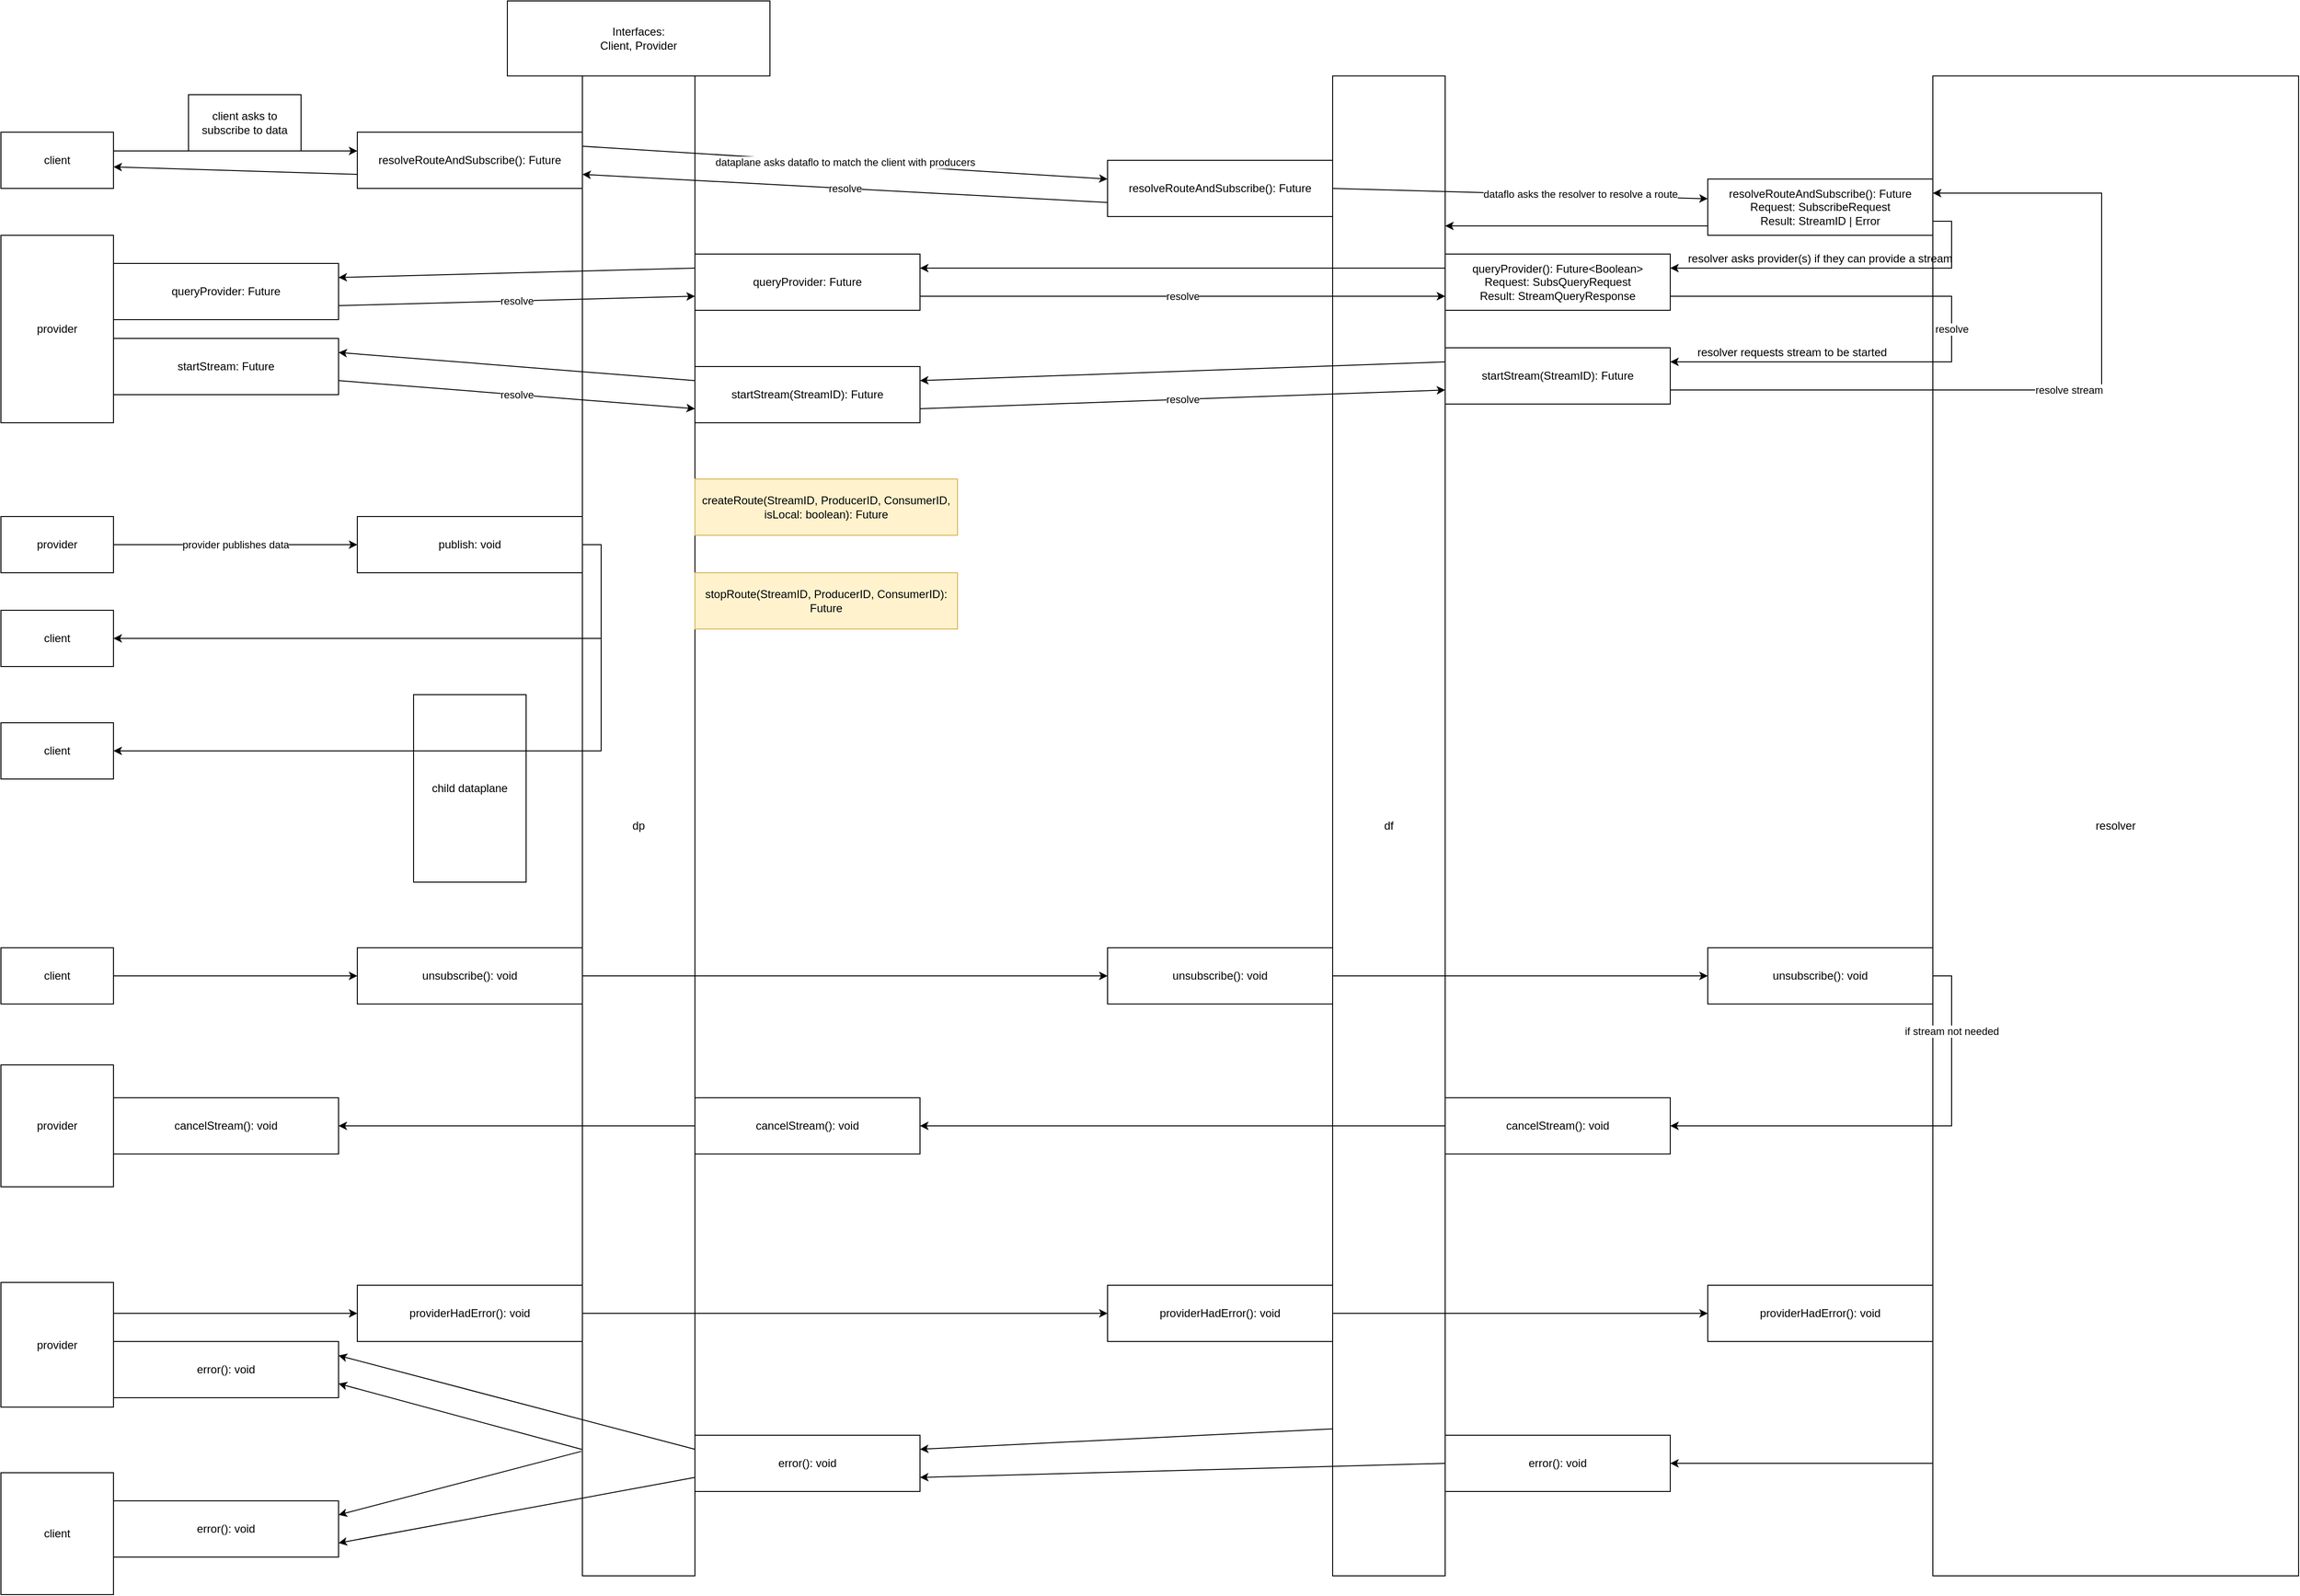 <mxfile version="25.0.2" pages="12">
  <diagram id="CNArhzUuDCRarXTBLIjm" name="Page-10">
    <mxGraphModel dx="2310" dy="1064" grid="1" gridSize="10" guides="1" tooltips="1" connect="1" arrows="1" fold="1" page="1" pageScale="1" pageWidth="850" pageHeight="1100" math="0" shadow="0">
      <root>
        <mxCell id="0" />
        <mxCell id="1" parent="0" />
        <mxCell id="ujud3Gb8uaf20zViR3Kx-55" style="rounded=0;orthogonalLoop=1;jettySize=auto;html=1;entryX=1;entryY=0.25;entryDx=0;entryDy=0;exitX=-0.009;exitY=0.917;exitDx=0;exitDy=0;exitPerimeter=0;" edge="1" parent="1" source="k4vqUTQewSNxRZc5SUO5-33" target="ujud3Gb8uaf20zViR3Kx-54">
          <mxGeometry relative="1" as="geometry" />
        </mxCell>
        <mxCell id="ujud3Gb8uaf20zViR3Kx-69" style="rounded=0;orthogonalLoop=1;jettySize=auto;html=1;entryX=1;entryY=0.75;entryDx=0;entryDy=0;exitX=0.011;exitY=0.916;exitDx=0;exitDy=0;exitPerimeter=0;" edge="1" parent="1" source="k4vqUTQewSNxRZc5SUO5-33" target="ujud3Gb8uaf20zViR3Kx-66">
          <mxGeometry relative="1" as="geometry" />
        </mxCell>
        <mxCell id="k4vqUTQewSNxRZc5SUO5-33" value="dp" style="rounded=0;whiteSpace=wrap;html=1;" parent="1" vertex="1">
          <mxGeometry x="120" y="120" width="120" height="1600" as="geometry" />
        </mxCell>
        <mxCell id="k4vqUTQewSNxRZc5SUO5-40" style="rounded=0;orthogonalLoop=1;jettySize=auto;html=1;exitX=1;exitY=0.25;exitDx=0;exitDy=0;curved=0;entryX=0;entryY=0.5;entryDx=0;entryDy=0;" parent="1" edge="1">
          <mxGeometry relative="1" as="geometry">
            <mxPoint x="-380" y="200" as="sourcePoint" />
            <mxPoint x="-120" y="200" as="targetPoint" />
          </mxGeometry>
        </mxCell>
        <mxCell id="k4vqUTQewSNxRZc5SUO5-39" value="client" style="rounded=0;whiteSpace=wrap;html=1;" parent="1" vertex="1">
          <mxGeometry x="-500" y="180" width="120" height="60" as="geometry" />
        </mxCell>
        <mxCell id="k4vqUTQewSNxRZc5SUO5-42" value="client asks to subscribe to data" style="rounded=0;whiteSpace=wrap;html=1;" parent="1" vertex="1">
          <mxGeometry x="-300" y="140" width="120" height="60" as="geometry" />
        </mxCell>
        <mxCell id="ujud3Gb8uaf20zViR3Kx-60" style="rounded=0;orthogonalLoop=1;jettySize=auto;html=1;exitX=-0.004;exitY=0.902;exitDx=0;exitDy=0;entryX=1;entryY=0.25;entryDx=0;entryDy=0;exitPerimeter=0;" edge="1" parent="1" source="k4vqUTQewSNxRZc5SUO5-43" target="ujud3Gb8uaf20zViR3Kx-56">
          <mxGeometry relative="1" as="geometry" />
        </mxCell>
        <mxCell id="k4vqUTQewSNxRZc5SUO5-43" value="df" style="rounded=0;whiteSpace=wrap;html=1;" parent="1" vertex="1">
          <mxGeometry x="920" y="120" width="120" height="1600" as="geometry" />
        </mxCell>
        <mxCell id="ujud3Gb8uaf20zViR3Kx-58" style="edgeStyle=orthogonalEdgeStyle;rounded=0;orthogonalLoop=1;jettySize=auto;html=1;entryX=1;entryY=0.5;entryDx=0;entryDy=0;" edge="1" parent="1" source="k4vqUTQewSNxRZc5SUO5-45" target="ujud3Gb8uaf20zViR3Kx-57">
          <mxGeometry relative="1" as="geometry">
            <Array as="points">
              <mxPoint x="1480" y="1600" />
              <mxPoint x="1480" y="1600" />
            </Array>
          </mxGeometry>
        </mxCell>
        <mxCell id="k4vqUTQewSNxRZc5SUO5-45" value="resolver" style="rounded=0;whiteSpace=wrap;html=1;" parent="1" vertex="1">
          <mxGeometry x="1560" y="120" width="390" height="1600" as="geometry" />
        </mxCell>
        <mxCell id="k4vqUTQewSNxRZc5SUO5-49" style="edgeStyle=orthogonalEdgeStyle;rounded=0;orthogonalLoop=1;jettySize=auto;html=1;" parent="1" edge="1">
          <mxGeometry relative="1" as="geometry">
            <mxPoint x="1320" y="280" as="sourcePoint" />
            <mxPoint x="1040" y="280" as="targetPoint" />
            <Array as="points">
              <mxPoint x="1110" y="280" />
              <mxPoint x="1110" y="280" />
            </Array>
          </mxGeometry>
        </mxCell>
        <mxCell id="ujud3Gb8uaf20zViR3Kx-63" style="edgeStyle=orthogonalEdgeStyle;rounded=0;orthogonalLoop=1;jettySize=auto;html=1;exitX=1;exitY=0.75;exitDx=0;exitDy=0;entryX=1;entryY=0.25;entryDx=0;entryDy=0;" edge="1" parent="1" source="k4vqUTQewSNxRZc5SUO5-48" target="k4vqUTQewSNxRZc5SUO5-52">
          <mxGeometry relative="1" as="geometry" />
        </mxCell>
        <mxCell id="k4vqUTQewSNxRZc5SUO5-48" value="resolveRouteAndSubscribe(): Future&lt;div&gt;Request: SubscribeRequest&lt;br&gt;&lt;div&gt;Result: StreamID | Error&lt;/div&gt;&lt;/div&gt;" style="rounded=0;whiteSpace=wrap;html=1;" parent="1" vertex="1">
          <mxGeometry x="1320" y="230" width="240" height="60" as="geometry" />
        </mxCell>
        <mxCell id="k4vqUTQewSNxRZc5SUO5-57" style="rounded=0;orthogonalLoop=1;jettySize=auto;html=1;exitX=0;exitY=0.25;exitDx=0;exitDy=0;entryX=1;entryY=0.25;entryDx=0;entryDy=0;" parent="1" source="k4vqUTQewSNxRZc5SUO5-52" target="k4vqUTQewSNxRZc5SUO5-56" edge="1">
          <mxGeometry relative="1" as="geometry" />
        </mxCell>
        <mxCell id="k4vqUTQewSNxRZc5SUO5-62" value="resolve" style="edgeStyle=orthogonalEdgeStyle;rounded=0;orthogonalLoop=1;jettySize=auto;html=1;exitX=1;exitY=0.75;exitDx=0;exitDy=0;entryX=1;entryY=0.25;entryDx=0;entryDy=0;" parent="1" source="k4vqUTQewSNxRZc5SUO5-52" target="k4vqUTQewSNxRZc5SUO5-66" edge="1">
          <mxGeometry relative="1" as="geometry">
            <Array as="points">
              <mxPoint x="1580" y="355" />
              <mxPoint x="1580" y="425" />
            </Array>
          </mxGeometry>
        </mxCell>
        <mxCell id="k4vqUTQewSNxRZc5SUO5-52" value="queryProvider(): Future&amp;lt;Boolean&amp;gt;&lt;div&gt;Request: SubsQueryRequest&lt;/div&gt;&lt;div&gt;Result: StreamQueryResponse&lt;/div&gt;" style="rounded=0;whiteSpace=wrap;html=1;" parent="1" vertex="1">
          <mxGeometry x="1040" y="310" width="240" height="60" as="geometry" />
        </mxCell>
        <mxCell id="ujud3Gb8uaf20zViR3Kx-14" value="resolve" style="rounded=0;orthogonalLoop=1;jettySize=auto;html=1;exitX=0;exitY=0.75;exitDx=0;exitDy=0;entryX=1;entryY=0.75;entryDx=0;entryDy=0;" edge="1" parent="1" source="k4vqUTQewSNxRZc5SUO5-53" target="ujud3Gb8uaf20zViR3Kx-11">
          <mxGeometry relative="1" as="geometry" />
        </mxCell>
        <mxCell id="k4vqUTQewSNxRZc5SUO5-53" value="resolveRouteAndSubscribe(): Future" style="rounded=0;whiteSpace=wrap;html=1;" parent="1" vertex="1">
          <mxGeometry x="680" y="210" width="240" height="60" as="geometry" />
        </mxCell>
        <mxCell id="k4vqUTQewSNxRZc5SUO5-59" value="resolve" style="rounded=0;orthogonalLoop=1;jettySize=auto;html=1;entryX=0;entryY=0.75;entryDx=0;entryDy=0;exitX=1;exitY=0.75;exitDx=0;exitDy=0;" parent="1" source="k4vqUTQewSNxRZc5SUO5-60" target="k4vqUTQewSNxRZc5SUO5-56" edge="1">
          <mxGeometry relative="1" as="geometry">
            <mxPoint x="-250" y="910" as="sourcePoint" />
          </mxGeometry>
        </mxCell>
        <mxCell id="k4vqUTQewSNxRZc5SUO5-54" value="provider" style="rounded=0;whiteSpace=wrap;html=1;" parent="1" vertex="1">
          <mxGeometry x="-500" y="290" width="120" height="200" as="geometry" />
        </mxCell>
        <mxCell id="k4vqUTQewSNxRZc5SUO5-58" style="rounded=0;orthogonalLoop=1;jettySize=auto;html=1;exitX=0;exitY=0.25;exitDx=0;exitDy=0;entryX=1;entryY=0.25;entryDx=0;entryDy=0;" parent="1" source="k4vqUTQewSNxRZc5SUO5-56" target="k4vqUTQewSNxRZc5SUO5-60" edge="1">
          <mxGeometry relative="1" as="geometry">
            <mxPoint x="338.936" y="510" as="sourcePoint" />
            <mxPoint x="-230" y="850" as="targetPoint" />
          </mxGeometry>
        </mxCell>
        <mxCell id="k4vqUTQewSNxRZc5SUO5-61" value="resolve" style="rounded=0;orthogonalLoop=1;jettySize=auto;html=1;entryX=0;entryY=0.75;entryDx=0;entryDy=0;exitX=1;exitY=0.75;exitDx=0;exitDy=0;" parent="1" source="k4vqUTQewSNxRZc5SUO5-56" target="k4vqUTQewSNxRZc5SUO5-52" edge="1">
          <mxGeometry relative="1" as="geometry" />
        </mxCell>
        <mxCell id="k4vqUTQewSNxRZc5SUO5-56" value="queryProvider: Future" style="rounded=0;whiteSpace=wrap;html=1;" parent="1" vertex="1">
          <mxGeometry x="240" y="310" width="240" height="60" as="geometry" />
        </mxCell>
        <mxCell id="k4vqUTQewSNxRZc5SUO5-60" value="queryProvider: Future" style="rounded=0;whiteSpace=wrap;html=1;" parent="1" vertex="1">
          <mxGeometry x="-380" y="320" width="240" height="60" as="geometry" />
        </mxCell>
        <mxCell id="k4vqUTQewSNxRZc5SUO5-64" value="resolve stream" style="endArrow=classic;html=1;rounded=0;entryX=1;entryY=0.25;entryDx=0;entryDy=0;exitX=1;exitY=0.75;exitDx=0;exitDy=0;edgeStyle=orthogonalEdgeStyle;" parent="1" target="k4vqUTQewSNxRZc5SUO5-48" edge="1" source="k4vqUTQewSNxRZc5SUO5-66">
          <mxGeometry width="50" height="50" relative="1" as="geometry">
            <mxPoint x="1840" y="590" as="sourcePoint" />
            <mxPoint x="1780" y="350" as="targetPoint" />
            <Array as="points">
              <mxPoint x="1740" y="455" />
              <mxPoint x="1740" y="245" />
            </Array>
          </mxGeometry>
        </mxCell>
        <mxCell id="ujud3Gb8uaf20zViR3Kx-65" style="rounded=0;orthogonalLoop=1;jettySize=auto;html=1;exitX=0;exitY=0.25;exitDx=0;exitDy=0;entryX=1;entryY=0.25;entryDx=0;entryDy=0;" edge="1" parent="1" source="k4vqUTQewSNxRZc5SUO5-66" target="ujud3Gb8uaf20zViR3Kx-2">
          <mxGeometry relative="1" as="geometry" />
        </mxCell>
        <mxCell id="k4vqUTQewSNxRZc5SUO5-66" value="startStream(StreamID): Future" style="rounded=0;whiteSpace=wrap;html=1;" parent="1" vertex="1">
          <mxGeometry x="1040" y="410" width="240" height="60" as="geometry" />
        </mxCell>
        <mxCell id="k4vqUTQewSNxRZc5SUO5-68" value="resolver asks provider(s) if they can provide a stream" style="text;html=1;align=center;verticalAlign=middle;whiteSpace=wrap;rounded=0;" parent="1" vertex="1">
          <mxGeometry x="1290" y="300" width="300" height="30" as="geometry" />
        </mxCell>
        <mxCell id="ujud3Gb8uaf20zViR3Kx-1" value="resolver requests stream to be started" style="text;html=1;align=center;verticalAlign=middle;whiteSpace=wrap;rounded=0;" vertex="1" parent="1">
          <mxGeometry x="1300" y="400" width="220" height="30" as="geometry" />
        </mxCell>
        <mxCell id="ujud3Gb8uaf20zViR3Kx-4" value="resolve" style="rounded=0;orthogonalLoop=1;jettySize=auto;html=1;exitX=1;exitY=0.75;exitDx=0;exitDy=0;entryX=0;entryY=0.75;entryDx=0;entryDy=0;" edge="1" parent="1" source="ujud3Gb8uaf20zViR3Kx-2" target="k4vqUTQewSNxRZc5SUO5-66">
          <mxGeometry relative="1" as="geometry" />
        </mxCell>
        <mxCell id="ujud3Gb8uaf20zViR3Kx-6" style="rounded=0;orthogonalLoop=1;jettySize=auto;html=1;exitX=0;exitY=0.25;exitDx=0;exitDy=0;entryX=1;entryY=0.25;entryDx=0;entryDy=0;" edge="1" parent="1" source="ujud3Gb8uaf20zViR3Kx-2" target="ujud3Gb8uaf20zViR3Kx-5">
          <mxGeometry relative="1" as="geometry" />
        </mxCell>
        <mxCell id="ujud3Gb8uaf20zViR3Kx-2" value="startStream(StreamID): Future" style="rounded=0;whiteSpace=wrap;html=1;" vertex="1" parent="1">
          <mxGeometry x="240" y="430" width="240" height="60" as="geometry" />
        </mxCell>
        <mxCell id="ujud3Gb8uaf20zViR3Kx-7" value="resolve" style="rounded=0;orthogonalLoop=1;jettySize=auto;html=1;exitX=1;exitY=0.75;exitDx=0;exitDy=0;entryX=0;entryY=0.75;entryDx=0;entryDy=0;" edge="1" parent="1" source="ujud3Gb8uaf20zViR3Kx-5" target="ujud3Gb8uaf20zViR3Kx-2">
          <mxGeometry relative="1" as="geometry" />
        </mxCell>
        <mxCell id="ujud3Gb8uaf20zViR3Kx-5" value="startStream: Future" style="rounded=0;whiteSpace=wrap;html=1;" vertex="1" parent="1">
          <mxGeometry x="-380" y="400" width="240" height="60" as="geometry" />
        </mxCell>
        <mxCell id="ujud3Gb8uaf20zViR3Kx-15" style="rounded=0;orthogonalLoop=1;jettySize=auto;html=1;exitX=0;exitY=0.75;exitDx=0;exitDy=0;entryX=1;entryY=0.617;entryDx=0;entryDy=0;entryPerimeter=0;" edge="1" parent="1" source="ujud3Gb8uaf20zViR3Kx-11" target="k4vqUTQewSNxRZc5SUO5-39">
          <mxGeometry relative="1" as="geometry" />
        </mxCell>
        <mxCell id="ujud3Gb8uaf20zViR3Kx-11" value="resolveRouteAndSubscribe(): Future" style="rounded=0;whiteSpace=wrap;html=1;" vertex="1" parent="1">
          <mxGeometry x="-120" y="180" width="240" height="60" as="geometry" />
        </mxCell>
        <mxCell id="ujud3Gb8uaf20zViR3Kx-12" value="Interfaces:&lt;div&gt;Client, Provider&lt;/div&gt;" style="rounded=0;whiteSpace=wrap;html=1;" vertex="1" parent="1">
          <mxGeometry x="40" y="40" width="280" height="80" as="geometry" />
        </mxCell>
        <mxCell id="k4vqUTQewSNxRZc5SUO5-44" value="dataplane asks dataflo to match the client with producers" style="rounded=0;orthogonalLoop=1;jettySize=auto;html=1;exitX=1;exitY=0.25;exitDx=0;exitDy=0;" parent="1" edge="1" source="ujud3Gb8uaf20zViR3Kx-11">
          <mxGeometry relative="1" as="geometry">
            <mxPoint x="240" y="230" as="sourcePoint" />
            <mxPoint x="680" y="230" as="targetPoint" />
          </mxGeometry>
        </mxCell>
        <mxCell id="ujud3Gb8uaf20zViR3Kx-17" value="client" style="rounded=0;whiteSpace=wrap;html=1;" vertex="1" parent="1">
          <mxGeometry x="-500" y="690" width="120" height="60" as="geometry" />
        </mxCell>
        <mxCell id="ujud3Gb8uaf20zViR3Kx-21" value="provider publishes data" style="edgeStyle=orthogonalEdgeStyle;rounded=0;orthogonalLoop=1;jettySize=auto;html=1;" edge="1" parent="1" source="ujud3Gb8uaf20zViR3Kx-18" target="ujud3Gb8uaf20zViR3Kx-20">
          <mxGeometry relative="1" as="geometry" />
        </mxCell>
        <mxCell id="ujud3Gb8uaf20zViR3Kx-18" value="provider" style="rounded=0;whiteSpace=wrap;html=1;" vertex="1" parent="1">
          <mxGeometry x="-500" y="590" width="120" height="60" as="geometry" />
        </mxCell>
        <mxCell id="ujud3Gb8uaf20zViR3Kx-25" style="edgeStyle=orthogonalEdgeStyle;rounded=0;orthogonalLoop=1;jettySize=auto;html=1;exitX=1;exitY=0.5;exitDx=0;exitDy=0;entryX=1;entryY=0.5;entryDx=0;entryDy=0;" edge="1" parent="1" source="ujud3Gb8uaf20zViR3Kx-20" target="ujud3Gb8uaf20zViR3Kx-17">
          <mxGeometry relative="1" as="geometry" />
        </mxCell>
        <mxCell id="ujud3Gb8uaf20zViR3Kx-20" value="publish: void" style="rounded=0;whiteSpace=wrap;html=1;" vertex="1" parent="1">
          <mxGeometry x="-120" y="590" width="240" height="60" as="geometry" />
        </mxCell>
        <mxCell id="ujud3Gb8uaf20zViR3Kx-22" value="child dataplane" style="rounded=0;whiteSpace=wrap;html=1;" vertex="1" parent="1">
          <mxGeometry x="-60" y="780" width="120" height="200" as="geometry" />
        </mxCell>
        <mxCell id="ujud3Gb8uaf20zViR3Kx-23" value="client" style="rounded=0;whiteSpace=wrap;html=1;" vertex="1" parent="1">
          <mxGeometry x="-500" y="810" width="120" height="60" as="geometry" />
        </mxCell>
        <mxCell id="ujud3Gb8uaf20zViR3Kx-27" style="edgeStyle=orthogonalEdgeStyle;rounded=0;orthogonalLoop=1;jettySize=auto;html=1;exitX=1;exitY=0.5;exitDx=0;exitDy=0;entryX=1;entryY=0.5;entryDx=0;entryDy=0;" edge="1" parent="1" source="ujud3Gb8uaf20zViR3Kx-20" target="ujud3Gb8uaf20zViR3Kx-23">
          <mxGeometry relative="1" as="geometry" />
        </mxCell>
        <mxCell id="ujud3Gb8uaf20zViR3Kx-28" value="provider" style="rounded=0;whiteSpace=wrap;html=1;" vertex="1" parent="1">
          <mxGeometry x="-500" y="1175" width="120" height="130" as="geometry" />
        </mxCell>
        <mxCell id="ujud3Gb8uaf20zViR3Kx-32" style="edgeStyle=orthogonalEdgeStyle;rounded=0;orthogonalLoop=1;jettySize=auto;html=1;" edge="1" parent="1" source="ujud3Gb8uaf20zViR3Kx-30" target="ujud3Gb8uaf20zViR3Kx-31">
          <mxGeometry relative="1" as="geometry" />
        </mxCell>
        <mxCell id="ujud3Gb8uaf20zViR3Kx-30" value="client" style="rounded=0;whiteSpace=wrap;html=1;" vertex="1" parent="1">
          <mxGeometry x="-500" y="1050" width="120" height="60" as="geometry" />
        </mxCell>
        <mxCell id="ujud3Gb8uaf20zViR3Kx-33" style="rounded=0;orthogonalLoop=1;jettySize=auto;html=1;exitX=1;exitY=0.5;exitDx=0;exitDy=0;entryX=0;entryY=0.5;entryDx=0;entryDy=0;" edge="1" parent="1" source="ujud3Gb8uaf20zViR3Kx-31" target="ujud3Gb8uaf20zViR3Kx-34">
          <mxGeometry relative="1" as="geometry">
            <mxPoint x="682.5" y="1079.5" as="targetPoint" />
          </mxGeometry>
        </mxCell>
        <mxCell id="ujud3Gb8uaf20zViR3Kx-31" value="unsubscribe(): void" style="rounded=0;whiteSpace=wrap;html=1;" vertex="1" parent="1">
          <mxGeometry x="-120" y="1050" width="240" height="60" as="geometry" />
        </mxCell>
        <mxCell id="ujud3Gb8uaf20zViR3Kx-37" style="edgeStyle=orthogonalEdgeStyle;rounded=0;orthogonalLoop=1;jettySize=auto;html=1;exitX=1;exitY=0.5;exitDx=0;exitDy=0;entryX=0;entryY=0.5;entryDx=0;entryDy=0;" edge="1" parent="1" source="ujud3Gb8uaf20zViR3Kx-34" target="ujud3Gb8uaf20zViR3Kx-36">
          <mxGeometry relative="1" as="geometry" />
        </mxCell>
        <mxCell id="ujud3Gb8uaf20zViR3Kx-34" value="unsubscribe(): void" style="rounded=0;whiteSpace=wrap;html=1;" vertex="1" parent="1">
          <mxGeometry x="680" y="1050" width="240" height="60" as="geometry" />
        </mxCell>
        <mxCell id="ujud3Gb8uaf20zViR3Kx-41" value="if stream not needed" style="edgeStyle=orthogonalEdgeStyle;rounded=0;orthogonalLoop=1;jettySize=auto;html=1;exitX=1;exitY=0.5;exitDx=0;exitDy=0;entryX=1;entryY=0.5;entryDx=0;entryDy=0;" edge="1" parent="1" source="ujud3Gb8uaf20zViR3Kx-36" target="ujud3Gb8uaf20zViR3Kx-40">
          <mxGeometry x="-0.67" relative="1" as="geometry">
            <mxPoint as="offset" />
          </mxGeometry>
        </mxCell>
        <mxCell id="ujud3Gb8uaf20zViR3Kx-36" value="unsubscribe(): void" style="rounded=0;whiteSpace=wrap;html=1;" vertex="1" parent="1">
          <mxGeometry x="1320" y="1050" width="240" height="60" as="geometry" />
        </mxCell>
        <mxCell id="ujud3Gb8uaf20zViR3Kx-38" value="cancelStream(): void" style="rounded=0;whiteSpace=wrap;html=1;" vertex="1" parent="1">
          <mxGeometry x="-380" y="1210" width="240" height="60" as="geometry" />
        </mxCell>
        <mxCell id="ujud3Gb8uaf20zViR3Kx-43" style="edgeStyle=orthogonalEdgeStyle;rounded=0;orthogonalLoop=1;jettySize=auto;html=1;exitX=0;exitY=0.5;exitDx=0;exitDy=0;" edge="1" parent="1" source="ujud3Gb8uaf20zViR3Kx-39" target="ujud3Gb8uaf20zViR3Kx-38">
          <mxGeometry relative="1" as="geometry" />
        </mxCell>
        <mxCell id="ujud3Gb8uaf20zViR3Kx-39" value="cancelStream(): void" style="rounded=0;whiteSpace=wrap;html=1;" vertex="1" parent="1">
          <mxGeometry x="240" y="1210" width="240" height="60" as="geometry" />
        </mxCell>
        <mxCell id="ujud3Gb8uaf20zViR3Kx-42" style="edgeStyle=orthogonalEdgeStyle;rounded=0;orthogonalLoop=1;jettySize=auto;html=1;exitX=0;exitY=0.5;exitDx=0;exitDy=0;entryX=1;entryY=0.5;entryDx=0;entryDy=0;" edge="1" parent="1" source="ujud3Gb8uaf20zViR3Kx-40" target="ujud3Gb8uaf20zViR3Kx-39">
          <mxGeometry relative="1" as="geometry" />
        </mxCell>
        <mxCell id="ujud3Gb8uaf20zViR3Kx-40" value="cancelStream(): void" style="rounded=0;whiteSpace=wrap;html=1;" vertex="1" parent="1">
          <mxGeometry x="1040" y="1210" width="240" height="60" as="geometry" />
        </mxCell>
        <mxCell id="ujud3Gb8uaf20zViR3Kx-48" style="edgeStyle=orthogonalEdgeStyle;rounded=0;orthogonalLoop=1;jettySize=auto;html=1;" edge="1" parent="1" source="ujud3Gb8uaf20zViR3Kx-44" target="ujud3Gb8uaf20zViR3Kx-47">
          <mxGeometry relative="1" as="geometry">
            <Array as="points">
              <mxPoint x="-320" y="1440" />
              <mxPoint x="-320" y="1440" />
            </Array>
          </mxGeometry>
        </mxCell>
        <mxCell id="ujud3Gb8uaf20zViR3Kx-44" value="provider" style="rounded=0;whiteSpace=wrap;html=1;" vertex="1" parent="1">
          <mxGeometry x="-500" y="1407" width="120" height="133" as="geometry" />
        </mxCell>
        <mxCell id="ujud3Gb8uaf20zViR3Kx-50" style="edgeStyle=orthogonalEdgeStyle;rounded=0;orthogonalLoop=1;jettySize=auto;html=1;exitX=1;exitY=0.5;exitDx=0;exitDy=0;entryX=0;entryY=0.5;entryDx=0;entryDy=0;" edge="1" parent="1" source="ujud3Gb8uaf20zViR3Kx-47" target="ujud3Gb8uaf20zViR3Kx-49">
          <mxGeometry relative="1" as="geometry" />
        </mxCell>
        <mxCell id="ujud3Gb8uaf20zViR3Kx-47" value="providerHadError(): void" style="rounded=0;whiteSpace=wrap;html=1;" vertex="1" parent="1">
          <mxGeometry x="-120" y="1410" width="240" height="60" as="geometry" />
        </mxCell>
        <mxCell id="ujud3Gb8uaf20zViR3Kx-52" style="edgeStyle=orthogonalEdgeStyle;rounded=0;orthogonalLoop=1;jettySize=auto;html=1;entryX=0;entryY=0.5;entryDx=0;entryDy=0;" edge="1" parent="1" source="ujud3Gb8uaf20zViR3Kx-49" target="ujud3Gb8uaf20zViR3Kx-51">
          <mxGeometry relative="1" as="geometry" />
        </mxCell>
        <mxCell id="ujud3Gb8uaf20zViR3Kx-49" value="providerHadError(): void" style="rounded=0;whiteSpace=wrap;html=1;" vertex="1" parent="1">
          <mxGeometry x="680" y="1410" width="240" height="60" as="geometry" />
        </mxCell>
        <mxCell id="ujud3Gb8uaf20zViR3Kx-51" value="providerHadError(): void" style="rounded=0;whiteSpace=wrap;html=1;" vertex="1" parent="1">
          <mxGeometry x="1320" y="1410" width="240" height="60" as="geometry" />
        </mxCell>
        <mxCell id="ujud3Gb8uaf20zViR3Kx-53" value="client" style="rounded=0;whiteSpace=wrap;html=1;" vertex="1" parent="1">
          <mxGeometry x="-500" y="1610" width="120" height="130" as="geometry" />
        </mxCell>
        <mxCell id="ujud3Gb8uaf20zViR3Kx-54" value="error(): void" style="rounded=0;whiteSpace=wrap;html=1;" vertex="1" parent="1">
          <mxGeometry x="-380" y="1640" width="240" height="60" as="geometry" />
        </mxCell>
        <mxCell id="ujud3Gb8uaf20zViR3Kx-62" style="rounded=0;orthogonalLoop=1;jettySize=auto;html=1;exitX=0;exitY=0.75;exitDx=0;exitDy=0;entryX=1;entryY=0.75;entryDx=0;entryDy=0;" edge="1" parent="1" source="ujud3Gb8uaf20zViR3Kx-56" target="ujud3Gb8uaf20zViR3Kx-54">
          <mxGeometry relative="1" as="geometry" />
        </mxCell>
        <mxCell id="ujud3Gb8uaf20zViR3Kx-67" style="rounded=0;orthogonalLoop=1;jettySize=auto;html=1;exitX=0;exitY=0.25;exitDx=0;exitDy=0;entryX=1;entryY=0.25;entryDx=0;entryDy=0;" edge="1" parent="1" source="ujud3Gb8uaf20zViR3Kx-56" target="ujud3Gb8uaf20zViR3Kx-66">
          <mxGeometry relative="1" as="geometry" />
        </mxCell>
        <mxCell id="ujud3Gb8uaf20zViR3Kx-56" value="error(): void" style="rounded=0;whiteSpace=wrap;html=1;" vertex="1" parent="1">
          <mxGeometry x="240" y="1570" width="240" height="60" as="geometry" />
        </mxCell>
        <mxCell id="ujud3Gb8uaf20zViR3Kx-59" style="rounded=0;orthogonalLoop=1;jettySize=auto;html=1;exitX=0;exitY=0.5;exitDx=0;exitDy=0;entryX=1;entryY=0.75;entryDx=0;entryDy=0;" edge="1" parent="1" source="ujud3Gb8uaf20zViR3Kx-57" target="ujud3Gb8uaf20zViR3Kx-56">
          <mxGeometry relative="1" as="geometry" />
        </mxCell>
        <mxCell id="ujud3Gb8uaf20zViR3Kx-57" value="error(): void" style="rounded=0;whiteSpace=wrap;html=1;" vertex="1" parent="1">
          <mxGeometry x="1040" y="1570" width="240" height="60" as="geometry" />
        </mxCell>
        <mxCell id="k4vqUTQewSNxRZc5SUO5-46" value="dataflo asks the resolver to resolve a route" style="rounded=0;orthogonalLoop=1;jettySize=auto;html=1;exitX=1;exitY=0.5;exitDx=0;exitDy=0;" parent="1" edge="1" source="k4vqUTQewSNxRZc5SUO5-53">
          <mxGeometry x="0.32" y="1" relative="1" as="geometry">
            <mxPoint x="1040" y="250" as="sourcePoint" />
            <mxPoint x="1320" y="251" as="targetPoint" />
            <mxPoint as="offset" />
          </mxGeometry>
        </mxCell>
        <mxCell id="ujud3Gb8uaf20zViR3Kx-66" value="error(): void" style="rounded=0;whiteSpace=wrap;html=1;" vertex="1" parent="1">
          <mxGeometry x="-380" y="1470" width="240" height="60" as="geometry" />
        </mxCell>
        <mxCell id="ujud3Gb8uaf20zViR3Kx-70" value="createRoute(StreamID, ProducerID, ConsumerID, isLocal: boolean): Future" style="rounded=0;whiteSpace=wrap;html=1;fillColor=#fff2cc;strokeColor=#d6b656;" vertex="1" parent="1">
          <mxGeometry x="240" y="550" width="280" height="60" as="geometry" />
        </mxCell>
        <mxCell id="ujud3Gb8uaf20zViR3Kx-71" value="stopRoute(StreamID, ProducerID, ConsumerID): Future" style="rounded=0;whiteSpace=wrap;html=1;fillColor=#fff2cc;strokeColor=#d6b656;" vertex="1" parent="1">
          <mxGeometry x="240" y="650" width="280" height="60" as="geometry" />
        </mxCell>
      </root>
    </mxGraphModel>
  </diagram>
  <diagram name="High Level Flow" id="pztjOg0ncnMusYaNE8Ey">
    <mxGraphModel dx="1828" dy="1087" grid="1" gridSize="10" guides="1" tooltips="1" connect="1" arrows="1" fold="1" page="1" pageScale="1" pageWidth="850" pageHeight="1100" math="0" shadow="0">
      <root>
        <mxCell id="0" />
        <mxCell id="1" parent="0" />
        <mxCell id="gqVeQ9hW7EXcOayX9AD5-7" style="rounded=0;orthogonalLoop=1;jettySize=auto;html=1;" edge="1" parent="1" source="gqVeQ9hW7EXcOayX9AD5-1" target="gqVeQ9hW7EXcOayX9AD5-6">
          <mxGeometry relative="1" as="geometry">
            <Array as="points">
              <mxPoint x="350" y="150" />
            </Array>
          </mxGeometry>
        </mxCell>
        <mxCell id="gqVeQ9hW7EXcOayX9AD5-8" value="DataQueryRequest" style="edgeLabel;html=1;align=center;verticalAlign=middle;resizable=0;points=[];" vertex="1" connectable="0" parent="gqVeQ9hW7EXcOayX9AD5-7">
          <mxGeometry x="0.237" y="-4" relative="1" as="geometry">
            <mxPoint x="-11" y="-11" as="offset" />
          </mxGeometry>
        </mxCell>
        <mxCell id="gqVeQ9hW7EXcOayX9AD5-11" value="SubscriptionRequest" style="rounded=0;orthogonalLoop=1;jettySize=auto;html=1;" edge="1" parent="1" source="gqVeQ9hW7EXcOayX9AD5-1" target="gqVeQ9hW7EXcOayX9AD5-6">
          <mxGeometry x="0.342" y="-14" relative="1" as="geometry">
            <Array as="points">
              <mxPoint x="280" y="220" />
            </Array>
            <mxPoint as="offset" />
          </mxGeometry>
        </mxCell>
        <mxCell id="gqVeQ9hW7EXcOayX9AD5-14" value="SubscriptionResponse -&amp;gt;&lt;div&gt;IConsumer&lt;/div&gt;" style="rounded=0;orthogonalLoop=1;jettySize=auto;html=1;" edge="1" parent="1" source="gqVeQ9hW7EXcOayX9AD5-1" target="gqVeQ9hW7EXcOayX9AD5-2">
          <mxGeometry x="0.035" y="-22" relative="1" as="geometry">
            <Array as="points">
              <mxPoint x="580" y="240" />
            </Array>
            <mxPoint x="-8" y="8" as="offset" />
          </mxGeometry>
        </mxCell>
        <mxCell id="gqVeQ9hW7EXcOayX9AD5-15" value="StopSubscriptionMessage" style="rounded=0;orthogonalLoop=1;jettySize=auto;html=1;exitX=0;exitY=0.75;exitDx=0;exitDy=0;" edge="1" parent="1" source="gqVeQ9hW7EXcOayX9AD5-1" target="gqVeQ9hW7EXcOayX9AD5-6">
          <mxGeometry relative="1" as="geometry">
            <Array as="points">
              <mxPoint x="170" y="310" />
            </Array>
          </mxGeometry>
        </mxCell>
        <mxCell id="gqVeQ9hW7EXcOayX9AD5-18" style="rounded=0;orthogonalLoop=1;jettySize=auto;html=1;" edge="1" parent="1" source="gqVeQ9hW7EXcOayX9AD5-1" target="gqVeQ9hW7EXcOayX9AD5-17">
          <mxGeometry relative="1" as="geometry">
            <Array as="points">
              <mxPoint x="690" y="280" />
            </Array>
          </mxGeometry>
        </mxCell>
        <mxCell id="gqVeQ9hW7EXcOayX9AD5-19" value="DataMessage" style="edgeLabel;html=1;align=center;verticalAlign=middle;resizable=0;points=[];" vertex="1" connectable="0" parent="gqVeQ9hW7EXcOayX9AD5-18">
          <mxGeometry x="0.532" y="1" relative="1" as="geometry">
            <mxPoint as="offset" />
          </mxGeometry>
        </mxCell>
        <mxCell id="gqVeQ9hW7EXcOayX9AD5-20" value="ErrorMessage" style="rounded=0;orthogonalLoop=1;jettySize=auto;html=1;exitX=0.25;exitY=1;exitDx=0;exitDy=0;" edge="1" parent="1" source="gqVeQ9hW7EXcOayX9AD5-1" target="gqVeQ9hW7EXcOayX9AD5-6">
          <mxGeometry relative="1" as="geometry">
            <Array as="points">
              <mxPoint x="260" y="340" />
              <mxPoint x="130" y="340" />
            </Array>
          </mxGeometry>
        </mxCell>
        <mxCell id="gqVeQ9hW7EXcOayX9AD5-22" value="ErrorMessage" style="rounded=0;orthogonalLoop=1;jettySize=auto;html=1;exitX=1;exitY=0.75;exitDx=0;exitDy=0;" edge="1" parent="1" source="gqVeQ9hW7EXcOayX9AD5-1" target="gqVeQ9hW7EXcOayX9AD5-17">
          <mxGeometry relative="1" as="geometry">
            <Array as="points">
              <mxPoint x="750" y="300" />
            </Array>
          </mxGeometry>
        </mxCell>
        <mxCell id="gqVeQ9hW7EXcOayX9AD5-1" value="DataFlo" style="rounded=0;whiteSpace=wrap;html=1;" vertex="1" parent="1">
          <mxGeometry x="360" y="240" width="120" height="80" as="geometry" />
        </mxCell>
        <mxCell id="gqVeQ9hW7EXcOayX9AD5-3" style="rounded=0;orthogonalLoop=1;jettySize=auto;html=1;" edge="1" parent="1" source="gqVeQ9hW7EXcOayX9AD5-2" target="gqVeQ9hW7EXcOayX9AD5-1">
          <mxGeometry relative="1" as="geometry">
            <Array as="points">
              <mxPoint x="520" y="160" />
            </Array>
          </mxGeometry>
        </mxCell>
        <mxCell id="gqVeQ9hW7EXcOayX9AD5-4" value="SubscriptionRequest" style="edgeLabel;html=1;align=center;verticalAlign=middle;resizable=0;points=[];" vertex="1" connectable="0" parent="gqVeQ9hW7EXcOayX9AD5-3">
          <mxGeometry x="0.108" y="1" relative="1" as="geometry">
            <mxPoint x="-14" y="-35" as="offset" />
          </mxGeometry>
        </mxCell>
        <mxCell id="gqVeQ9hW7EXcOayX9AD5-2" value="IClient" style="rounded=0;whiteSpace=wrap;html=1;" vertex="1" parent="1">
          <mxGeometry x="600" y="80" width="120" height="80" as="geometry" />
        </mxCell>
        <mxCell id="gqVeQ9hW7EXcOayX9AD5-10" value="DataQueryResponse" style="rounded=0;orthogonalLoop=1;jettySize=auto;html=1;" edge="1" parent="1" source="gqVeQ9hW7EXcOayX9AD5-6" target="gqVeQ9hW7EXcOayX9AD5-1">
          <mxGeometry x="-0.306" y="7" relative="1" as="geometry">
            <Array as="points">
              <mxPoint x="330" y="180" />
            </Array>
            <mxPoint y="-1" as="offset" />
          </mxGeometry>
        </mxCell>
        <mxCell id="gqVeQ9hW7EXcOayX9AD5-12" value="SubscriptionResponse" style="rounded=0;orthogonalLoop=1;jettySize=auto;html=1;" edge="1" parent="1" source="gqVeQ9hW7EXcOayX9AD5-6" target="gqVeQ9hW7EXcOayX9AD5-1">
          <mxGeometry x="0.147" y="11" relative="1" as="geometry">
            <Array as="points">
              <mxPoint x="260" y="260" />
            </Array>
            <mxPoint as="offset" />
          </mxGeometry>
        </mxCell>
        <mxCell id="gqVeQ9hW7EXcOayX9AD5-13" value="DataMessage" style="rounded=0;orthogonalLoop=1;jettySize=auto;html=1;" edge="1" parent="1" source="gqVeQ9hW7EXcOayX9AD5-6" target="gqVeQ9hW7EXcOayX9AD5-1">
          <mxGeometry x="-0.001" relative="1" as="geometry">
            <Array as="points">
              <mxPoint x="190" y="280" />
            </Array>
            <mxPoint as="offset" />
          </mxGeometry>
        </mxCell>
        <mxCell id="gqVeQ9hW7EXcOayX9AD5-21" value="ErrorMessage" style="rounded=0;orthogonalLoop=1;jettySize=auto;html=1;entryX=0.5;entryY=1;entryDx=0;entryDy=0;exitX=0.25;exitY=1;exitDx=0;exitDy=0;" edge="1" parent="1" source="gqVeQ9hW7EXcOayX9AD5-6" target="gqVeQ9hW7EXcOayX9AD5-1">
          <mxGeometry relative="1" as="geometry">
            <Array as="points">
              <mxPoint x="110" y="370" />
              <mxPoint x="320" y="360" />
            </Array>
          </mxGeometry>
        </mxCell>
        <mxCell id="gqVeQ9hW7EXcOayX9AD5-6" value="IProducer" style="rounded=0;whiteSpace=wrap;html=1;" vertex="1" parent="1">
          <mxGeometry x="40" y="120" width="120" height="80" as="geometry" />
        </mxCell>
        <mxCell id="gqVeQ9hW7EXcOayX9AD5-16" value="IConsumer" style="rounded=0;whiteSpace=wrap;html=1;" vertex="1" parent="1">
          <mxGeometry x="720" y="80" width="120" height="40" as="geometry" />
        </mxCell>
        <mxCell id="gqVeQ9hW7EXcOayX9AD5-23" style="rounded=0;orthogonalLoop=1;jettySize=auto;html=1;entryX=1.008;entryY=0.9;entryDx=0;entryDy=0;entryPerimeter=0;exitX=0.75;exitY=1;exitDx=0;exitDy=0;" edge="1" parent="1" source="gqVeQ9hW7EXcOayX9AD5-17" target="gqVeQ9hW7EXcOayX9AD5-1">
          <mxGeometry relative="1" as="geometry">
            <Array as="points">
              <mxPoint x="780" y="330" />
              <mxPoint x="630" y="330" />
            </Array>
          </mxGeometry>
        </mxCell>
        <mxCell id="gqVeQ9hW7EXcOayX9AD5-24" value="ErrorMessage" style="edgeLabel;html=1;align=center;verticalAlign=middle;resizable=0;points=[];" vertex="1" connectable="0" parent="gqVeQ9hW7EXcOayX9AD5-23">
          <mxGeometry x="0.162" y="-1" relative="1" as="geometry">
            <mxPoint as="offset" />
          </mxGeometry>
        </mxCell>
        <mxCell id="gqVeQ9hW7EXcOayX9AD5-17" value="IConsumer" style="rounded=0;whiteSpace=wrap;html=1;" vertex="1" parent="1">
          <mxGeometry x="720" y="120" width="120" height="40" as="geometry" />
        </mxCell>
        <mxCell id="gqVeQ9hW7EXcOayX9AD5-25" value="DataFlo" style="swimlane;fontStyle=1;align=center;verticalAlign=top;childLayout=stackLayout;horizontal=1;startSize=26;horizontalStack=0;resizeParent=1;resizeParentMax=0;resizeLast=0;collapsible=1;marginBottom=0;whiteSpace=wrap;html=1;" vertex="1" parent="1">
          <mxGeometry x="240" y="560" width="400" height="124" as="geometry" />
        </mxCell>
        <mxCell id="gqVeQ9hW7EXcOayX9AD5-26" value="- streamMapper: Map&amp;lt;int, Stream&amp;gt;: data comes into DataFlo with a stream ID. This maps the stream ID to all of the consumers" style="text;strokeColor=none;fillColor=none;align=left;verticalAlign=top;spacingLeft=4;spacingRight=4;overflow=hidden;rotatable=0;points=[[0,0.5],[1,0.5]];portConstraint=eastwest;whiteSpace=wrap;html=1;" vertex="1" parent="gqVeQ9hW7EXcOayX9AD5-25">
          <mxGeometry y="26" width="400" height="34" as="geometry" />
        </mxCell>
        <mxCell id="gqVeQ9hW7EXcOayX9AD5-29" value="List Item" style="text;strokeColor=none;fillColor=none;align=left;verticalAlign=middle;spacingLeft=4;spacingRight=4;overflow=hidden;points=[[0,0.5],[1,0.5]];portConstraint=eastwest;rotatable=0;whiteSpace=wrap;html=1;" vertex="1" parent="gqVeQ9hW7EXcOayX9AD5-25">
          <mxGeometry y="60" width="400" height="30" as="geometry" />
        </mxCell>
        <mxCell id="gqVeQ9hW7EXcOayX9AD5-27" value="" style="line;strokeWidth=1;fillColor=none;align=left;verticalAlign=middle;spacingTop=-1;spacingLeft=3;spacingRight=3;rotatable=0;labelPosition=right;points=[];portConstraint=eastwest;strokeColor=inherit;" vertex="1" parent="gqVeQ9hW7EXcOayX9AD5-25">
          <mxGeometry y="90" width="400" height="8" as="geometry" />
        </mxCell>
        <mxCell id="gqVeQ9hW7EXcOayX9AD5-28" value="+ method(type): type" style="text;strokeColor=none;fillColor=none;align=left;verticalAlign=top;spacingLeft=4;spacingRight=4;overflow=hidden;rotatable=0;points=[[0,0.5],[1,0.5]];portConstraint=eastwest;whiteSpace=wrap;html=1;" vertex="1" parent="gqVeQ9hW7EXcOayX9AD5-25">
          <mxGeometry y="98" width="400" height="26" as="geometry" />
        </mxCell>
      </root>
    </mxGraphModel>
  </diagram>
  <diagram id="3A6uqMzgDCCB2h90EnR-" name="High Level Flow 2">
    <mxGraphModel dx="1314" dy="924" grid="1" gridSize="10" guides="1" tooltips="1" connect="1" arrows="1" fold="1" page="1" pageScale="1" pageWidth="850" pageHeight="1100" math="0" shadow="0">
      <root>
        <mxCell id="0" />
        <mxCell id="1" parent="0" />
        <mxCell id="K2SXDlOfqQ6rpQ3_9WtS-27" value="Control" style="edgeStyle=orthogonalEdgeStyle;rounded=0;orthogonalLoop=1;jettySize=auto;html=1;startArrow=classic;startFill=1;" edge="1" parent="1" source="K2SXDlOfqQ6rpQ3_9WtS-1" target="K2SXDlOfqQ6rpQ3_9WtS-2">
          <mxGeometry relative="1" as="geometry">
            <Array as="points">
              <mxPoint x="200" y="140" />
              <mxPoint x="200" y="140" />
            </Array>
          </mxGeometry>
        </mxCell>
        <mxCell id="K2SXDlOfqQ6rpQ3_9WtS-1" value="Application wants to subscribe to data" style="rounded=0;whiteSpace=wrap;html=1;" vertex="1" parent="1">
          <mxGeometry x="40" y="80" width="120" height="80" as="geometry" />
        </mxCell>
        <mxCell id="K2SXDlOfqQ6rpQ3_9WtS-26" value="Data" style="edgeStyle=orthogonalEdgeStyle;rounded=0;orthogonalLoop=1;jettySize=auto;html=1;" edge="1" parent="1" source="K2SXDlOfqQ6rpQ3_9WtS-2" target="K2SXDlOfqQ6rpQ3_9WtS-1">
          <mxGeometry relative="1" as="geometry">
            <Array as="points">
              <mxPoint x="200" y="100" />
              <mxPoint x="200" y="100" />
            </Array>
          </mxGeometry>
        </mxCell>
        <mxCell id="K2SXDlOfqQ6rpQ3_9WtS-2" value="Application needs to have a session with DF" style="rounded=0;whiteSpace=wrap;html=1;" vertex="1" parent="1">
          <mxGeometry x="240" y="80" width="120" height="80" as="geometry" />
        </mxCell>
        <mxCell id="K2SXDlOfqQ6rpQ3_9WtS-3" value="Consumer" style="rounded=0;whiteSpace=wrap;html=1;" vertex="1" parent="1">
          <mxGeometry x="40" y="40" width="120" height="40" as="geometry" />
        </mxCell>
        <mxCell id="K2SXDlOfqQ6rpQ3_9WtS-4" value="Client" style="rounded=0;whiteSpace=wrap;html=1;" vertex="1" parent="1">
          <mxGeometry x="240" y="40" width="120" height="40" as="geometry" />
        </mxCell>
        <mxCell id="K2SXDlOfqQ6rpQ3_9WtS-14" value="Data&lt;div&gt;Control&lt;/div&gt;" style="edgeStyle=orthogonalEdgeStyle;rounded=0;orthogonalLoop=1;jettySize=auto;html=1;startArrow=classic;startFill=1;" edge="1" parent="1" source="K2SXDlOfqQ6rpQ3_9WtS-5" target="K2SXDlOfqQ6rpQ3_9WtS-12">
          <mxGeometry relative="1" as="geometry" />
        </mxCell>
        <mxCell id="K2SXDlOfqQ6rpQ3_9WtS-5" value="Implements a wire protocol between client &amp;amp; DF" style="rounded=0;whiteSpace=wrap;html=1;" vertex="1" parent="1">
          <mxGeometry x="360" y="80" width="120" height="80" as="geometry" />
        </mxCell>
        <mxCell id="K2SXDlOfqQ6rpQ3_9WtS-6" value="ClientConnector&lt;div&gt;InMemory&lt;/div&gt;" style="rounded=0;whiteSpace=wrap;html=1;" vertex="1" parent="1">
          <mxGeometry x="360" y="40" width="120" height="40" as="geometry" />
        </mxCell>
        <mxCell id="K2SXDlOfqQ6rpQ3_9WtS-9" value="" style="rounded=0;whiteSpace=wrap;html=1;" vertex="1" parent="1">
          <mxGeometry x="680" y="40" width="160" height="600" as="geometry" />
        </mxCell>
        <mxCell id="K2SXDlOfqQ6rpQ3_9WtS-10" value="DataFlo" style="rounded=0;whiteSpace=wrap;html=1;" vertex="1" parent="1">
          <mxGeometry x="700" y="300" width="120" height="40" as="geometry" />
        </mxCell>
        <mxCell id="K2SXDlOfqQ6rpQ3_9WtS-11" value="DFClientInterface&lt;div&gt;InMemory&lt;/div&gt;" style="rounded=0;whiteSpace=wrap;html=1;" vertex="1" parent="1">
          <mxGeometry x="560" y="40" width="120" height="40" as="geometry" />
        </mxCell>
        <mxCell id="K2SXDlOfqQ6rpQ3_9WtS-12" value="Implements a wire protocol between client &amp;amp; DF" style="rounded=0;whiteSpace=wrap;html=1;" vertex="1" parent="1">
          <mxGeometry x="560" y="80" width="120" height="80" as="geometry" />
        </mxCell>
        <mxCell id="K2SXDlOfqQ6rpQ3_9WtS-28" value="Control" style="edgeStyle=orthogonalEdgeStyle;rounded=0;orthogonalLoop=1;jettySize=auto;html=1;startArrow=classic;startFill=1;" edge="1" parent="1" source="K2SXDlOfqQ6rpQ3_9WtS-16" target="K2SXDlOfqQ6rpQ3_9WtS-17">
          <mxGeometry relative="1" as="geometry">
            <Array as="points">
              <mxPoint x="200" y="300" />
              <mxPoint x="200" y="300" />
            </Array>
          </mxGeometry>
        </mxCell>
        <mxCell id="K2SXDlOfqQ6rpQ3_9WtS-16" value="Application wants to subscribe to data" style="rounded=0;whiteSpace=wrap;html=1;" vertex="1" parent="1">
          <mxGeometry x="40" y="240" width="120" height="80" as="geometry" />
        </mxCell>
        <mxCell id="K2SXDlOfqQ6rpQ3_9WtS-25" value="Data" style="edgeStyle=orthogonalEdgeStyle;rounded=0;orthogonalLoop=1;jettySize=auto;html=1;" edge="1" parent="1" source="K2SXDlOfqQ6rpQ3_9WtS-17" target="K2SXDlOfqQ6rpQ3_9WtS-16">
          <mxGeometry relative="1" as="geometry">
            <Array as="points">
              <mxPoint x="200" y="260" />
              <mxPoint x="200" y="260" />
            </Array>
          </mxGeometry>
        </mxCell>
        <mxCell id="K2SXDlOfqQ6rpQ3_9WtS-17" value="Application needs to have a session with DF" style="rounded=0;whiteSpace=wrap;html=1;" vertex="1" parent="1">
          <mxGeometry x="240" y="240" width="120" height="80" as="geometry" />
        </mxCell>
        <mxCell id="K2SXDlOfqQ6rpQ3_9WtS-18" value="Consumer" style="rounded=0;whiteSpace=wrap;html=1;" vertex="1" parent="1">
          <mxGeometry x="40" y="200" width="120" height="40" as="geometry" />
        </mxCell>
        <mxCell id="K2SXDlOfqQ6rpQ3_9WtS-19" value="Client" style="rounded=0;whiteSpace=wrap;html=1;" vertex="1" parent="1">
          <mxGeometry x="240" y="200" width="120" height="40" as="geometry" />
        </mxCell>
        <mxCell id="K2SXDlOfqQ6rpQ3_9WtS-20" value="Data&lt;div&gt;Control&lt;/div&gt;" style="edgeStyle=orthogonalEdgeStyle;rounded=0;orthogonalLoop=1;jettySize=auto;html=1;startArrow=classic;startFill=1;" edge="1" parent="1" source="K2SXDlOfqQ6rpQ3_9WtS-21" target="K2SXDlOfqQ6rpQ3_9WtS-24">
          <mxGeometry relative="1" as="geometry" />
        </mxCell>
        <mxCell id="K2SXDlOfqQ6rpQ3_9WtS-21" value="Implements a wire protocol between client &amp;amp; DF" style="rounded=0;whiteSpace=wrap;html=1;" vertex="1" parent="1">
          <mxGeometry x="360" y="240" width="120" height="80" as="geometry" />
        </mxCell>
        <mxCell id="K2SXDlOfqQ6rpQ3_9WtS-22" value="ClientConnector&lt;div&gt;UDP&lt;/div&gt;" style="rounded=0;whiteSpace=wrap;html=1;" vertex="1" parent="1">
          <mxGeometry x="360" y="200" width="120" height="40" as="geometry" />
        </mxCell>
        <mxCell id="K2SXDlOfqQ6rpQ3_9WtS-23" value="DFClientInterface&lt;div&gt;InMemory&lt;/div&gt;" style="rounded=0;whiteSpace=wrap;html=1;" vertex="1" parent="1">
          <mxGeometry x="560" y="200" width="120" height="40" as="geometry" />
        </mxCell>
        <mxCell id="K2SXDlOfqQ6rpQ3_9WtS-24" value="Implements a wire protocol between client &amp;amp; DF" style="rounded=0;whiteSpace=wrap;html=1;" vertex="1" parent="1">
          <mxGeometry x="560" y="240" width="120" height="80" as="geometry" />
        </mxCell>
        <mxCell id="K2SXDlOfqQ6rpQ3_9WtS-29" value="Control" style="edgeStyle=orthogonalEdgeStyle;rounded=0;orthogonalLoop=1;jettySize=auto;html=1;startArrow=classic;startFill=1;" edge="1" parent="1" source="K2SXDlOfqQ6rpQ3_9WtS-30" target="K2SXDlOfqQ6rpQ3_9WtS-32">
          <mxGeometry relative="1" as="geometry">
            <Array as="points">
              <mxPoint x="200" y="460" />
              <mxPoint x="200" y="460" />
            </Array>
          </mxGeometry>
        </mxCell>
        <mxCell id="K2SXDlOfqQ6rpQ3_9WtS-30" value="Application wants to subscribe to data" style="rounded=0;whiteSpace=wrap;html=1;" vertex="1" parent="1">
          <mxGeometry x="40" y="400" width="120" height="80" as="geometry" />
        </mxCell>
        <mxCell id="K2SXDlOfqQ6rpQ3_9WtS-31" value="Data" style="edgeStyle=orthogonalEdgeStyle;rounded=0;orthogonalLoop=1;jettySize=auto;html=1;" edge="1" parent="1" source="K2SXDlOfqQ6rpQ3_9WtS-32" target="K2SXDlOfqQ6rpQ3_9WtS-30">
          <mxGeometry relative="1" as="geometry">
            <Array as="points">
              <mxPoint x="200" y="420" />
              <mxPoint x="200" y="420" />
            </Array>
          </mxGeometry>
        </mxCell>
        <mxCell id="K2SXDlOfqQ6rpQ3_9WtS-32" value="Application needs to have a session with DF" style="rounded=0;whiteSpace=wrap;html=1;" vertex="1" parent="1">
          <mxGeometry x="240" y="400" width="120" height="80" as="geometry" />
        </mxCell>
        <mxCell id="K2SXDlOfqQ6rpQ3_9WtS-33" value="Producer" style="rounded=0;whiteSpace=wrap;html=1;" vertex="1" parent="1">
          <mxGeometry x="40" y="360" width="120" height="40" as="geometry" />
        </mxCell>
        <mxCell id="K2SXDlOfqQ6rpQ3_9WtS-34" value="Service" style="rounded=0;whiteSpace=wrap;html=1;" vertex="1" parent="1">
          <mxGeometry x="240" y="360" width="120" height="40" as="geometry" />
        </mxCell>
        <mxCell id="K2SXDlOfqQ6rpQ3_9WtS-35" value="Data&lt;div&gt;Control&lt;/div&gt;" style="edgeStyle=orthogonalEdgeStyle;rounded=0;orthogonalLoop=1;jettySize=auto;html=1;startArrow=classic;startFill=1;" edge="1" parent="1" source="K2SXDlOfqQ6rpQ3_9WtS-36" target="K2SXDlOfqQ6rpQ3_9WtS-39">
          <mxGeometry relative="1" as="geometry" />
        </mxCell>
        <mxCell id="K2SXDlOfqQ6rpQ3_9WtS-36" value="Implements a wire protocol between client &amp;amp; DF" style="rounded=0;whiteSpace=wrap;html=1;" vertex="1" parent="1">
          <mxGeometry x="360" y="400" width="120" height="80" as="geometry" />
        </mxCell>
        <mxCell id="K2SXDlOfqQ6rpQ3_9WtS-37" value="ServiceConnector&lt;div&gt;InMemory&lt;/div&gt;" style="rounded=0;whiteSpace=wrap;html=1;" vertex="1" parent="1">
          <mxGeometry x="360" y="360" width="120" height="40" as="geometry" />
        </mxCell>
        <mxCell id="K2SXDlOfqQ6rpQ3_9WtS-38" value="DFClientInterface&lt;div&gt;InMemory&lt;/div&gt;" style="rounded=0;whiteSpace=wrap;html=1;" vertex="1" parent="1">
          <mxGeometry x="560" y="360" width="120" height="40" as="geometry" />
        </mxCell>
        <mxCell id="K2SXDlOfqQ6rpQ3_9WtS-39" value="Implements a wire protocol between client &amp;amp; DF" style="rounded=0;whiteSpace=wrap;html=1;" vertex="1" parent="1">
          <mxGeometry x="560" y="400" width="120" height="80" as="geometry" />
        </mxCell>
        <mxCell id="K2SXDlOfqQ6rpQ3_9WtS-40" value="Control" style="edgeStyle=orthogonalEdgeStyle;rounded=0;orthogonalLoop=1;jettySize=auto;html=1;startArrow=classic;startFill=1;" edge="1" source="K2SXDlOfqQ6rpQ3_9WtS-41" target="K2SXDlOfqQ6rpQ3_9WtS-43" parent="1">
          <mxGeometry relative="1" as="geometry">
            <Array as="points">
              <mxPoint x="200" y="620" />
              <mxPoint x="200" y="620" />
            </Array>
          </mxGeometry>
        </mxCell>
        <mxCell id="K2SXDlOfqQ6rpQ3_9WtS-41" value="Application wants to subscribe to data" style="rounded=0;whiteSpace=wrap;html=1;" vertex="1" parent="1">
          <mxGeometry x="40" y="560" width="120" height="80" as="geometry" />
        </mxCell>
        <mxCell id="K2SXDlOfqQ6rpQ3_9WtS-42" value="Data" style="edgeStyle=orthogonalEdgeStyle;rounded=0;orthogonalLoop=1;jettySize=auto;html=1;" edge="1" source="K2SXDlOfqQ6rpQ3_9WtS-43" target="K2SXDlOfqQ6rpQ3_9WtS-41" parent="1">
          <mxGeometry relative="1" as="geometry">
            <Array as="points">
              <mxPoint x="200" y="580" />
              <mxPoint x="200" y="580" />
            </Array>
          </mxGeometry>
        </mxCell>
        <mxCell id="K2SXDlOfqQ6rpQ3_9WtS-43" value="Application needs to have a session with DF" style="rounded=0;whiteSpace=wrap;html=1;" vertex="1" parent="1">
          <mxGeometry x="240" y="560" width="120" height="80" as="geometry" />
        </mxCell>
        <mxCell id="K2SXDlOfqQ6rpQ3_9WtS-44" value="Producer" style="rounded=0;whiteSpace=wrap;html=1;" vertex="1" parent="1">
          <mxGeometry x="40" y="520" width="120" height="40" as="geometry" />
        </mxCell>
        <mxCell id="K2SXDlOfqQ6rpQ3_9WtS-45" value="Service" style="rounded=0;whiteSpace=wrap;html=1;" vertex="1" parent="1">
          <mxGeometry x="240" y="520" width="120" height="40" as="geometry" />
        </mxCell>
        <mxCell id="K2SXDlOfqQ6rpQ3_9WtS-46" value="Data&lt;div&gt;Control&lt;/div&gt;" style="edgeStyle=orthogonalEdgeStyle;rounded=0;orthogonalLoop=1;jettySize=auto;html=1;startArrow=classic;startFill=1;" edge="1" source="K2SXDlOfqQ6rpQ3_9WtS-47" target="K2SXDlOfqQ6rpQ3_9WtS-50" parent="1">
          <mxGeometry relative="1" as="geometry" />
        </mxCell>
        <mxCell id="K2SXDlOfqQ6rpQ3_9WtS-47" value="Implements a wire protocol between client &amp;amp; DF" style="rounded=0;whiteSpace=wrap;html=1;" vertex="1" parent="1">
          <mxGeometry x="360" y="560" width="120" height="80" as="geometry" />
        </mxCell>
        <mxCell id="K2SXDlOfqQ6rpQ3_9WtS-48" value="ServiceConnector&lt;div&gt;InMemory&lt;/div&gt;" style="rounded=0;whiteSpace=wrap;html=1;" vertex="1" parent="1">
          <mxGeometry x="360" y="520" width="120" height="40" as="geometry" />
        </mxCell>
        <mxCell id="K2SXDlOfqQ6rpQ3_9WtS-49" value="DFClientInterface&lt;div&gt;UDP&lt;/div&gt;" style="rounded=0;whiteSpace=wrap;html=1;" vertex="1" parent="1">
          <mxGeometry x="560" y="520" width="120" height="40" as="geometry" />
        </mxCell>
        <mxCell id="K2SXDlOfqQ6rpQ3_9WtS-50" value="Implements a wire protocol between client &amp;amp; DF" style="rounded=0;whiteSpace=wrap;html=1;" vertex="1" parent="1">
          <mxGeometry x="560" y="560" width="120" height="80" as="geometry" />
        </mxCell>
      </root>
    </mxGraphModel>
  </diagram>
  <diagram id="wIDlFBv8NTnJNj6xx3Ur" name="[Old] DataFlo-DataPlanes">
    <mxGraphModel dx="1195" dy="840" grid="1" gridSize="10" guides="1" tooltips="1" connect="1" arrows="1" fold="1" page="1" pageScale="1" pageWidth="850" pageHeight="1100" math="0" shadow="0">
      <root>
        <mxCell id="0" />
        <mxCell id="1" parent="0" />
        <mxCell id="HZ8m4RDSMcmyxXlRKwKK-47" style="edgeStyle=orthogonalEdgeStyle;rounded=0;orthogonalLoop=1;jettySize=auto;html=1;" edge="1" parent="1" source="TFq_6WR1Phi0rgyonYTF-1" target="HZ8m4RDSMcmyxXlRKwKK-32">
          <mxGeometry relative="1" as="geometry">
            <Array as="points">
              <mxPoint x="1070" y="380" />
              <mxPoint x="1070" y="380" />
            </Array>
          </mxGeometry>
        </mxCell>
        <mxCell id="HZ8m4RDSMcmyxXlRKwKK-48" style="edgeStyle=orthogonalEdgeStyle;rounded=0;orthogonalLoop=1;jettySize=auto;html=1;" edge="1" parent="1" source="TFq_6WR1Phi0rgyonYTF-1" target="HZ8m4RDSMcmyxXlRKwKK-31">
          <mxGeometry relative="1" as="geometry">
            <Array as="points">
              <mxPoint x="1060" y="340" />
              <mxPoint x="1060" y="340" />
            </Array>
          </mxGeometry>
        </mxCell>
        <mxCell id="HZ8m4RDSMcmyxXlRKwKK-50" value="Resolutions" style="edgeStyle=orthogonalEdgeStyle;rounded=0;orthogonalLoop=1;jettySize=auto;html=1;startArrow=classic;startFill=1;" edge="1" parent="1" source="TFq_6WR1Phi0rgyonYTF-1" target="HZ8m4RDSMcmyxXlRKwKK-49">
          <mxGeometry relative="1" as="geometry" />
        </mxCell>
        <mxCell id="TFq_6WR1Phi0rgyonYTF-1" value="DataFlo" style="rounded=0;whiteSpace=wrap;html=1;" vertex="1" parent="1">
          <mxGeometry x="1080" y="240" width="120" height="240" as="geometry" />
        </mxCell>
        <mxCell id="HZ8m4RDSMcmyxXlRKwKK-9" style="edgeStyle=orthogonalEdgeStyle;rounded=0;orthogonalLoop=1;jettySize=auto;html=1;" edge="1" parent="1" source="TFq_6WR1Phi0rgyonYTF-2" target="HZ8m4RDSMcmyxXlRKwKK-4">
          <mxGeometry relative="1" as="geometry">
            <Array as="points">
              <mxPoint x="740" y="260" />
              <mxPoint x="740" y="260" />
            </Array>
          </mxGeometry>
        </mxCell>
        <mxCell id="HZ8m4RDSMcmyxXlRKwKK-10" style="edgeStyle=orthogonalEdgeStyle;rounded=0;orthogonalLoop=1;jettySize=auto;html=1;" edge="1" parent="1" source="TFq_6WR1Phi0rgyonYTF-2" target="HZ8m4RDSMcmyxXlRKwKK-6">
          <mxGeometry relative="1" as="geometry">
            <Array as="points">
              <mxPoint x="740" y="300" />
              <mxPoint x="740" y="300" />
            </Array>
          </mxGeometry>
        </mxCell>
        <mxCell id="HZ8m4RDSMcmyxXlRKwKK-13" style="edgeStyle=orthogonalEdgeStyle;rounded=0;orthogonalLoop=1;jettySize=auto;html=1;entryX=1;entryY=0.5;entryDx=0;entryDy=0;" edge="1" parent="1" source="TFq_6WR1Phi0rgyonYTF-2" target="HZ8m4RDSMcmyxXlRKwKK-12">
          <mxGeometry relative="1" as="geometry">
            <Array as="points">
              <mxPoint x="740" y="420" />
              <mxPoint x="740" y="420" />
            </Array>
          </mxGeometry>
        </mxCell>
        <mxCell id="HZ8m4RDSMcmyxXlRKwKK-14" style="edgeStyle=orthogonalEdgeStyle;rounded=0;orthogonalLoop=1;jettySize=auto;html=1;" edge="1" parent="1" source="TFq_6WR1Phi0rgyonYTF-2" target="HZ8m4RDSMcmyxXlRKwKK-11">
          <mxGeometry relative="1" as="geometry">
            <Array as="points">
              <mxPoint x="740" y="460" />
              <mxPoint x="740" y="460" />
            </Array>
          </mxGeometry>
        </mxCell>
        <mxCell id="TFq_6WR1Phi0rgyonYTF-2" value="CatchAll&lt;div&gt;DataPlane&lt;/div&gt;" style="rounded=0;whiteSpace=wrap;html=1;" vertex="1" parent="1">
          <mxGeometry x="760" y="240" width="120" height="240" as="geometry" />
        </mxCell>
        <mxCell id="TFq_6WR1Phi0rgyonYTF-3" value="InMemory&lt;div&gt;DataPlane&lt;/div&gt;" style="rounded=0;whiteSpace=wrap;html=1;" vertex="1" parent="1">
          <mxGeometry x="440" y="240" width="120" height="80" as="geometry" />
        </mxCell>
        <mxCell id="TFq_6WR1Phi0rgyonYTF-4" value="UDP DataPlane" style="rounded=0;whiteSpace=wrap;html=1;" vertex="1" parent="1">
          <mxGeometry x="440" y="400" width="120" height="80" as="geometry" />
        </mxCell>
        <mxCell id="HZ8m4RDSMcmyxXlRKwKK-1" style="edgeStyle=orthogonalEdgeStyle;rounded=0;orthogonalLoop=1;jettySize=auto;html=1;startArrow=classic;startFill=1;" edge="1" parent="1" source="HZ8m4RDSMcmyxXlRKwKK-36" target="TFq_6WR1Phi0rgyonYTF-3">
          <mxGeometry relative="1" as="geometry" />
        </mxCell>
        <mxCell id="HZ8m4RDSMcmyxXlRKwKK-46" style="edgeStyle=orthogonalEdgeStyle;rounded=0;orthogonalLoop=1;jettySize=auto;html=1;" edge="1" parent="1" source="TFq_6WR1Phi0rgyonYTF-5" target="TFq_6WR1Phi0rgyonYTF-1">
          <mxGeometry relative="1" as="geometry">
            <Array as="points">
              <mxPoint x="100" y="220" />
              <mxPoint x="1140" y="220" />
            </Array>
          </mxGeometry>
        </mxCell>
        <mxCell id="TFq_6WR1Phi0rgyonYTF-5" value="Clients &amp;amp; Services" style="rounded=0;whiteSpace=wrap;html=1;" vertex="1" parent="1">
          <mxGeometry x="40" y="240" width="120" height="80" as="geometry" />
        </mxCell>
        <mxCell id="HZ8m4RDSMcmyxXlRKwKK-3" style="edgeStyle=orthogonalEdgeStyle;rounded=0;orthogonalLoop=1;jettySize=auto;html=1;startArrow=classic;startFill=1;" edge="1" parent="1" source="HZ8m4RDSMcmyxXlRKwKK-40" target="TFq_6WR1Phi0rgyonYTF-4">
          <mxGeometry relative="1" as="geometry" />
        </mxCell>
        <mxCell id="HZ8m4RDSMcmyxXlRKwKK-44" style="edgeStyle=orthogonalEdgeStyle;rounded=0;orthogonalLoop=1;jettySize=auto;html=1;" edge="1" parent="1" source="HZ8m4RDSMcmyxXlRKwKK-2" target="TFq_6WR1Phi0rgyonYTF-1">
          <mxGeometry relative="1" as="geometry">
            <Array as="points">
              <mxPoint x="100" y="500" />
              <mxPoint x="1140" y="500" />
            </Array>
          </mxGeometry>
        </mxCell>
        <mxCell id="HZ8m4RDSMcmyxXlRKwKK-2" value="Clients &amp;amp; Services" style="rounded=0;whiteSpace=wrap;html=1;" vertex="1" parent="1">
          <mxGeometry x="40" y="400" width="120" height="80" as="geometry" />
        </mxCell>
        <mxCell id="HZ8m4RDSMcmyxXlRKwKK-4" value="CreateRoute" style="rounded=0;whiteSpace=wrap;html=1;" vertex="1" parent="1">
          <mxGeometry x="560" y="240" width="120" height="40" as="geometry" />
        </mxCell>
        <mxCell id="HZ8m4RDSMcmyxXlRKwKK-6" value="DeleteRoute" style="rounded=0;whiteSpace=wrap;html=1;" vertex="1" parent="1">
          <mxGeometry x="560" y="280" width="120" height="40" as="geometry" />
        </mxCell>
        <mxCell id="HZ8m4RDSMcmyxXlRKwKK-11" value="DeleteRoute" style="rounded=0;whiteSpace=wrap;html=1;" vertex="1" parent="1">
          <mxGeometry x="560" y="440" width="120" height="40" as="geometry" />
        </mxCell>
        <mxCell id="HZ8m4RDSMcmyxXlRKwKK-12" value="CreateRoute" style="rounded=0;whiteSpace=wrap;html=1;" vertex="1" parent="1">
          <mxGeometry x="560" y="400" width="120" height="40" as="geometry" />
        </mxCell>
        <mxCell id="HZ8m4RDSMcmyxXlRKwKK-17" value="CreateRouteRequest" style="swimlane;fontStyle=1;align=center;verticalAlign=top;childLayout=stackLayout;horizontal=1;startSize=26;horizontalStack=0;resizeParent=1;resizeParentMax=0;resizeLast=0;collapsible=1;marginBottom=0;whiteSpace=wrap;html=1;" vertex="1" parent="1">
          <mxGeometry x="40" y="560" width="320" height="138" as="geometry" />
        </mxCell>
        <mxCell id="HZ8m4RDSMcmyxXlRKwKK-18" value="+ streamId: int32" style="text;strokeColor=none;fillColor=none;align=left;verticalAlign=top;spacingLeft=4;spacingRight=4;overflow=hidden;rotatable=0;points=[[0,0.5],[1,0.5]];portConstraint=eastwest;whiteSpace=wrap;html=1;" vertex="1" parent="HZ8m4RDSMcmyxXlRKwKK-17">
          <mxGeometry y="26" width="320" height="26" as="geometry" />
        </mxCell>
        <mxCell id="HZ8m4RDSMcmyxXlRKwKK-21" value="+ sourceId: int32: ID or pointer to the source client id" style="text;strokeColor=none;fillColor=none;align=left;verticalAlign=top;spacingLeft=4;spacingRight=4;overflow=hidden;rotatable=0;points=[[0,0.5],[1,0.5]];portConstraint=eastwest;whiteSpace=wrap;html=1;" vertex="1" parent="HZ8m4RDSMcmyxXlRKwKK-17">
          <mxGeometry y="52" width="320" height="26" as="geometry" />
        </mxCell>
        <mxCell id="HZ8m4RDSMcmyxXlRKwKK-22" value="+ destId: int32: ID or pointer to the destination client ID" style="text;strokeColor=none;fillColor=none;align=left;verticalAlign=top;spacingLeft=4;spacingRight=4;overflow=hidden;rotatable=0;points=[[0,0.5],[1,0.5]];portConstraint=eastwest;whiteSpace=wrap;html=1;" vertex="1" parent="HZ8m4RDSMcmyxXlRKwKK-17">
          <mxGeometry y="78" width="320" height="26" as="geometry" />
        </mxCell>
        <mxCell id="HZ8m4RDSMcmyxXlRKwKK-30" value="+ dataPlaneLocal: bool: if true, skip the parent data plane" style="text;strokeColor=none;fillColor=none;align=left;verticalAlign=top;spacingLeft=4;spacingRight=4;overflow=hidden;rotatable=0;points=[[0,0.5],[1,0.5]];portConstraint=eastwest;whiteSpace=wrap;html=1;" vertex="1" parent="HZ8m4RDSMcmyxXlRKwKK-17">
          <mxGeometry y="104" width="320" height="26" as="geometry" />
        </mxCell>
        <mxCell id="HZ8m4RDSMcmyxXlRKwKK-19" value="" style="line;strokeWidth=1;fillColor=none;align=left;verticalAlign=middle;spacingTop=-1;spacingLeft=3;spacingRight=3;rotatable=0;labelPosition=right;points=[];portConstraint=eastwest;strokeColor=inherit;" vertex="1" parent="HZ8m4RDSMcmyxXlRKwKK-17">
          <mxGeometry y="130" width="320" height="8" as="geometry" />
        </mxCell>
        <mxCell id="HZ8m4RDSMcmyxXlRKwKK-23" value="&lt;h1 style=&quot;margin-top: 0px;&quot;&gt;Data Plane Configuration&lt;/h1&gt;&lt;p&gt;&lt;br&gt;&lt;/p&gt;" style="text;html=1;whiteSpace=wrap;overflow=hidden;rounded=0;" vertex="1" parent="1">
          <mxGeometry x="40" y="40" width="320" height="170" as="geometry" />
        </mxCell>
        <mxCell id="HZ8m4RDSMcmyxXlRKwKK-24" value="DeleteRouteRequest" style="swimlane;fontStyle=1;align=center;verticalAlign=top;childLayout=stackLayout;horizontal=1;startSize=26;horizontalStack=0;resizeParent=1;resizeParentMax=0;resizeLast=0;collapsible=1;marginBottom=0;whiteSpace=wrap;html=1;" vertex="1" parent="1">
          <mxGeometry x="400" y="560" width="320" height="112" as="geometry" />
        </mxCell>
        <mxCell id="HZ8m4RDSMcmyxXlRKwKK-25" value="+ streamId: int32" style="text;strokeColor=none;fillColor=none;align=left;verticalAlign=top;spacingLeft=4;spacingRight=4;overflow=hidden;rotatable=0;points=[[0,0.5],[1,0.5]];portConstraint=eastwest;whiteSpace=wrap;html=1;" vertex="1" parent="HZ8m4RDSMcmyxXlRKwKK-24">
          <mxGeometry y="26" width="320" height="26" as="geometry" />
        </mxCell>
        <mxCell id="HZ8m4RDSMcmyxXlRKwKK-26" value="+ sourceId: int32: ID or pointer to the source client id" style="text;strokeColor=none;fillColor=none;align=left;verticalAlign=top;spacingLeft=4;spacingRight=4;overflow=hidden;rotatable=0;points=[[0,0.5],[1,0.5]];portConstraint=eastwest;whiteSpace=wrap;html=1;" vertex="1" parent="HZ8m4RDSMcmyxXlRKwKK-24">
          <mxGeometry y="52" width="320" height="26" as="geometry" />
        </mxCell>
        <mxCell id="HZ8m4RDSMcmyxXlRKwKK-27" value="+ destId: int32: ID or pointer to the destination client ID" style="text;strokeColor=none;fillColor=none;align=left;verticalAlign=top;spacingLeft=4;spacingRight=4;overflow=hidden;rotatable=0;points=[[0,0.5],[1,0.5]];portConstraint=eastwest;whiteSpace=wrap;html=1;" vertex="1" parent="HZ8m4RDSMcmyxXlRKwKK-24">
          <mxGeometry y="78" width="320" height="26" as="geometry" />
        </mxCell>
        <mxCell id="HZ8m4RDSMcmyxXlRKwKK-28" value="" style="line;strokeWidth=1;fillColor=none;align=left;verticalAlign=middle;spacingTop=-1;spacingLeft=3;spacingRight=3;rotatable=0;labelPosition=right;points=[];portConstraint=eastwest;strokeColor=inherit;" vertex="1" parent="HZ8m4RDSMcmyxXlRKwKK-24">
          <mxGeometry y="104" width="320" height="8" as="geometry" />
        </mxCell>
        <mxCell id="HZ8m4RDSMcmyxXlRKwKK-31" value="CreateRoute" style="rounded=0;whiteSpace=wrap;html=1;" vertex="1" parent="1">
          <mxGeometry x="880" y="320" width="120" height="40" as="geometry" />
        </mxCell>
        <mxCell id="HZ8m4RDSMcmyxXlRKwKK-32" value="DeleteRoute" style="rounded=0;whiteSpace=wrap;html=1;" vertex="1" parent="1">
          <mxGeometry x="880" y="360" width="120" height="40" as="geometry" />
        </mxCell>
        <mxCell id="HZ8m4RDSMcmyxXlRKwKK-37" style="edgeStyle=orthogonalEdgeStyle;rounded=0;orthogonalLoop=1;jettySize=auto;html=1;startArrow=classic;startFill=1;" edge="1" parent="1" source="HZ8m4RDSMcmyxXlRKwKK-36" target="TFq_6WR1Phi0rgyonYTF-5">
          <mxGeometry relative="1" as="geometry" />
        </mxCell>
        <mxCell id="HZ8m4RDSMcmyxXlRKwKK-38" style="edgeStyle=orthogonalEdgeStyle;rounded=0;orthogonalLoop=1;jettySize=auto;html=1;" edge="1" parent="1" source="HZ8m4RDSMcmyxXlRKwKK-36" target="TFq_6WR1Phi0rgyonYTF-1">
          <mxGeometry relative="1" as="geometry">
            <Array as="points">
              <mxPoint x="300" y="220" />
              <mxPoint x="1140" y="220" />
            </Array>
          </mxGeometry>
        </mxCell>
        <mxCell id="HZ8m4RDSMcmyxXlRKwKK-36" value="QoS" style="rounded=0;whiteSpace=wrap;html=1;" vertex="1" parent="1">
          <mxGeometry x="240" y="240" width="120" height="80" as="geometry" />
        </mxCell>
        <mxCell id="HZ8m4RDSMcmyxXlRKwKK-41" value="" style="edgeStyle=orthogonalEdgeStyle;rounded=0;orthogonalLoop=1;jettySize=auto;html=1;startArrow=classic;startFill=1;" edge="1" parent="1" source="HZ8m4RDSMcmyxXlRKwKK-2" target="HZ8m4RDSMcmyxXlRKwKK-40">
          <mxGeometry relative="1" as="geometry">
            <mxPoint x="160" y="440" as="sourcePoint" />
            <mxPoint x="440" y="440" as="targetPoint" />
          </mxGeometry>
        </mxCell>
        <mxCell id="HZ8m4RDSMcmyxXlRKwKK-42" style="edgeStyle=orthogonalEdgeStyle;rounded=0;orthogonalLoop=1;jettySize=auto;html=1;" edge="1" parent="1" source="HZ8m4RDSMcmyxXlRKwKK-40" target="TFq_6WR1Phi0rgyonYTF-1">
          <mxGeometry relative="1" as="geometry">
            <Array as="points">
              <mxPoint x="300" y="500" />
              <mxPoint x="1140" y="500" />
            </Array>
          </mxGeometry>
        </mxCell>
        <mxCell id="HZ8m4RDSMcmyxXlRKwKK-40" value="&lt;div&gt;&lt;span style=&quot;background-color: initial;&quot;&gt;QoS&lt;/span&gt;&lt;br&gt;&lt;/div&gt;" style="rounded=0;whiteSpace=wrap;html=1;" vertex="1" parent="1">
          <mxGeometry x="240" y="400" width="120" height="80" as="geometry" />
        </mxCell>
        <mxCell id="HZ8m4RDSMcmyxXlRKwKK-49" value="Resolver" style="rounded=0;whiteSpace=wrap;html=1;" vertex="1" parent="1">
          <mxGeometry x="1360" y="240" width="120" height="240" as="geometry" />
        </mxCell>
        <mxCell id="HZ8m4RDSMcmyxXlRKwKK-51" value="&lt;h1 style=&quot;margin-top: 0px;&quot;&gt;Resolver / Resolutions&lt;/h1&gt;&lt;p&gt;A client will request a stream to be started. The client&#39;s request will contain:&lt;/p&gt;&lt;p&gt;1. topic: BString - the topic of the data the client wants&lt;/p&gt;&lt;p&gt;2. headers: Map&amp;lt;BString, BString&amp;gt; - headers that could be used by a more comprehensive resolver&lt;/p&gt;&lt;p&gt;The resolver will have a list of all connected services. It will have a query interface which can be used to query if a stream can be started. Then, the resolver will return a List of services which can produce data, along with a stream ID to be used. If a stream ID does not exist, the resolver can request a new stream ID from DataFlo. The return value will be: Pair&amp;lt;StreamId,&amp;nbsp;&lt;span style=&quot;background-color: initial;&quot;&gt;List&amp;lt;ProducerStreamStartRequest&amp;gt;&amp;gt; which will contain the services to request data from alongside the request payload.&lt;/span&gt;&lt;/p&gt;&lt;p&gt;DataFlo will then go ahead and request a stream start from each of the services.&lt;/p&gt;&lt;p&gt;Once services start a stream, DataFlo will ask its dataplane to route the new stream.&lt;/p&gt;" style="text;html=1;whiteSpace=wrap;overflow=hidden;rounded=0;" vertex="1" parent="1">
          <mxGeometry x="1520" y="240" width="480" height="320" as="geometry" />
        </mxCell>
      </root>
    </mxGraphModel>
  </diagram>
  <diagram name="[Updated] Data Planes + QOS?" id="8YfZvECE1vP30OAhs2Ok">
    <mxGraphModel dx="1752" dy="1232" grid="1" gridSize="10" guides="1" tooltips="1" connect="1" arrows="1" fold="1" page="1" pageScale="1" pageWidth="850" pageHeight="1100" math="0" shadow="0">
      <root>
        <mxCell id="s8vP2n4xMDebY1pc7vg5-0" />
        <mxCell id="s8vP2n4xMDebY1pc7vg5-1" parent="s8vP2n4xMDebY1pc7vg5-0" />
        <mxCell id="s8vP2n4xMDebY1pc7vg5-2" style="edgeStyle=orthogonalEdgeStyle;rounded=0;orthogonalLoop=1;jettySize=auto;html=1;" edge="1" parent="s8vP2n4xMDebY1pc7vg5-1" target="s8vP2n4xMDebY1pc7vg5-36">
          <mxGeometry relative="1" as="geometry">
            <mxPoint x="920" y="420" as="sourcePoint" />
            <Array as="points">
              <mxPoint x="910" y="420" />
              <mxPoint x="910" y="420" />
            </Array>
          </mxGeometry>
        </mxCell>
        <mxCell id="s8vP2n4xMDebY1pc7vg5-3" style="edgeStyle=orthogonalEdgeStyle;rounded=0;orthogonalLoop=1;jettySize=auto;html=1;" edge="1" parent="s8vP2n4xMDebY1pc7vg5-1" target="s8vP2n4xMDebY1pc7vg5-35">
          <mxGeometry relative="1" as="geometry">
            <mxPoint x="920" y="380" as="sourcePoint" />
            <Array as="points">
              <mxPoint x="900" y="380" />
              <mxPoint x="900" y="380" />
            </Array>
          </mxGeometry>
        </mxCell>
        <mxCell id="s8vP2n4xMDebY1pc7vg5-4" value="Resolutions" style="edgeStyle=orthogonalEdgeStyle;rounded=0;orthogonalLoop=1;jettySize=auto;html=1;startArrow=classic;startFill=1;" edge="1" parent="s8vP2n4xMDebY1pc7vg5-1" source="s8vP2n4xMDebY1pc7vg5-5" target="s8vP2n4xMDebY1pc7vg5-43">
          <mxGeometry relative="1" as="geometry" />
        </mxCell>
        <mxCell id="s8vP2n4xMDebY1pc7vg5-5" value="DataFlo" style="rounded=0;whiteSpace=wrap;html=1;" vertex="1" parent="s8vP2n4xMDebY1pc7vg5-1">
          <mxGeometry x="920" y="240" width="120" height="400" as="geometry" />
        </mxCell>
        <mxCell id="s8vP2n4xMDebY1pc7vg5-6" style="edgeStyle=orthogonalEdgeStyle;rounded=0;orthogonalLoop=1;jettySize=auto;html=1;" edge="1" parent="s8vP2n4xMDebY1pc7vg5-1" target="s8vP2n4xMDebY1pc7vg5-19">
          <mxGeometry relative="1" as="geometry">
            <mxPoint x="600" y="260" as="sourcePoint" />
            <Array as="points">
              <mxPoint x="580" y="260" />
              <mxPoint x="580" y="260" />
            </Array>
          </mxGeometry>
        </mxCell>
        <mxCell id="s8vP2n4xMDebY1pc7vg5-7" style="edgeStyle=orthogonalEdgeStyle;rounded=0;orthogonalLoop=1;jettySize=auto;html=1;" edge="1" parent="s8vP2n4xMDebY1pc7vg5-1" target="s8vP2n4xMDebY1pc7vg5-20">
          <mxGeometry relative="1" as="geometry">
            <mxPoint x="600" y="300" as="sourcePoint" />
            <Array as="points">
              <mxPoint x="580" y="300" />
              <mxPoint x="580" y="300" />
            </Array>
          </mxGeometry>
        </mxCell>
        <mxCell id="s8vP2n4xMDebY1pc7vg5-8" style="edgeStyle=orthogonalEdgeStyle;rounded=0;orthogonalLoop=1;jettySize=auto;html=1;entryX=1;entryY=0.5;entryDx=0;entryDy=0;" edge="1" parent="s8vP2n4xMDebY1pc7vg5-1" target="s8vP2n4xMDebY1pc7vg5-22">
          <mxGeometry relative="1" as="geometry">
            <mxPoint x="600" y="500" as="sourcePoint" />
            <Array as="points">
              <mxPoint x="580" y="500" />
              <mxPoint x="580" y="500" />
            </Array>
          </mxGeometry>
        </mxCell>
        <mxCell id="s8vP2n4xMDebY1pc7vg5-9" style="edgeStyle=orthogonalEdgeStyle;rounded=0;orthogonalLoop=1;jettySize=auto;html=1;" edge="1" parent="s8vP2n4xMDebY1pc7vg5-1" target="s8vP2n4xMDebY1pc7vg5-21">
          <mxGeometry relative="1" as="geometry">
            <mxPoint x="600" y="540" as="sourcePoint" />
            <Array as="points">
              <mxPoint x="580" y="540" />
              <mxPoint x="580" y="540" />
            </Array>
          </mxGeometry>
        </mxCell>
        <mxCell id="s8vP2n4xMDebY1pc7vg5-10" value="CatchAll&lt;div&gt;DataPlane&lt;/div&gt;" style="rounded=0;whiteSpace=wrap;html=1;" vertex="1" parent="s8vP2n4xMDebY1pc7vg5-1">
          <mxGeometry x="600" y="240" width="120" height="400" as="geometry" />
        </mxCell>
        <mxCell id="s8vP2n4xMDebY1pc7vg5-11" value="InMemory&lt;div&gt;DataPlane&lt;/div&gt;" style="rounded=0;whiteSpace=wrap;html=1;" vertex="1" parent="s8vP2n4xMDebY1pc7vg5-1">
          <mxGeometry x="280" y="240" width="120" height="160" as="geometry" />
        </mxCell>
        <mxCell id="NdrWhuyNwBTE3ypnTESD-0" value="all data" style="edgeStyle=orthogonalEdgeStyle;rounded=0;orthogonalLoop=1;jettySize=auto;html=1;exitX=0;exitY=0.5;exitDx=0;exitDy=0;startArrow=classic;startFill=1;" edge="1" parent="s8vP2n4xMDebY1pc7vg5-1" source="s8vP2n4xMDebY1pc7vg5-12" target="s8vP2n4xMDebY1pc7vg5-18">
          <mxGeometry relative="1" as="geometry" />
        </mxCell>
        <mxCell id="s8vP2n4xMDebY1pc7vg5-12" value="UDP DataPlane" style="rounded=0;whiteSpace=wrap;html=1;" vertex="1" parent="s8vP2n4xMDebY1pc7vg5-1">
          <mxGeometry x="280" y="480" width="120" height="160" as="geometry" />
        </mxCell>
        <mxCell id="s8vP2n4xMDebY1pc7vg5-13" value="all data" style="edgeStyle=orthogonalEdgeStyle;rounded=0;orthogonalLoop=1;jettySize=auto;html=1;startArrow=classic;startFill=1;" edge="1" parent="s8vP2n4xMDebY1pc7vg5-1" source="s8vP2n4xMDebY1pc7vg5-15" target="s8vP2n4xMDebY1pc7vg5-11">
          <mxGeometry relative="1" as="geometry">
            <mxPoint x="200" y="280" as="sourcePoint" />
          </mxGeometry>
        </mxCell>
        <mxCell id="s8vP2n4xMDebY1pc7vg5-15" value="Clients &amp;amp; Services" style="rounded=0;whiteSpace=wrap;html=1;" vertex="1" parent="s8vP2n4xMDebY1pc7vg5-1">
          <mxGeometry x="80" y="240" width="120" height="160" as="geometry" />
        </mxCell>
        <mxCell id="s8vP2n4xMDebY1pc7vg5-18" value="Clients &amp;amp; Services" style="rounded=0;whiteSpace=wrap;html=1;" vertex="1" parent="s8vP2n4xMDebY1pc7vg5-1">
          <mxGeometry x="80" y="480" width="120" height="160" as="geometry" />
        </mxCell>
        <mxCell id="s8vP2n4xMDebY1pc7vg5-19" value="CreateRoute" style="rounded=0;whiteSpace=wrap;html=1;" vertex="1" parent="s8vP2n4xMDebY1pc7vg5-1">
          <mxGeometry x="400" y="240" width="120" height="40" as="geometry" />
        </mxCell>
        <mxCell id="s8vP2n4xMDebY1pc7vg5-20" value="DeleteRoute" style="rounded=0;whiteSpace=wrap;html=1;" vertex="1" parent="s8vP2n4xMDebY1pc7vg5-1">
          <mxGeometry x="400" y="280" width="120" height="40" as="geometry" />
        </mxCell>
        <mxCell id="s8vP2n4xMDebY1pc7vg5-21" value="DeleteRoute" style="rounded=0;whiteSpace=wrap;html=1;" vertex="1" parent="s8vP2n4xMDebY1pc7vg5-1">
          <mxGeometry x="400" y="520" width="120" height="40" as="geometry" />
        </mxCell>
        <mxCell id="s8vP2n4xMDebY1pc7vg5-22" value="CreateRoute" style="rounded=0;whiteSpace=wrap;html=1;" vertex="1" parent="s8vP2n4xMDebY1pc7vg5-1">
          <mxGeometry x="400" y="480" width="120" height="40" as="geometry" />
        </mxCell>
        <mxCell id="s8vP2n4xMDebY1pc7vg5-23" value="CreateRouteRequest" style="swimlane;fontStyle=1;align=center;verticalAlign=top;childLayout=stackLayout;horizontal=1;startSize=26;horizontalStack=0;resizeParent=1;resizeParentMax=0;resizeLast=0;collapsible=1;marginBottom=0;whiteSpace=wrap;html=1;" vertex="1" parent="s8vP2n4xMDebY1pc7vg5-1">
          <mxGeometry x="80" y="760" width="320" height="138" as="geometry" />
        </mxCell>
        <mxCell id="s8vP2n4xMDebY1pc7vg5-24" value="+ streamId: int32" style="text;strokeColor=none;fillColor=none;align=left;verticalAlign=top;spacingLeft=4;spacingRight=4;overflow=hidden;rotatable=0;points=[[0,0.5],[1,0.5]];portConstraint=eastwest;whiteSpace=wrap;html=1;" vertex="1" parent="s8vP2n4xMDebY1pc7vg5-23">
          <mxGeometry y="26" width="320" height="26" as="geometry" />
        </mxCell>
        <mxCell id="s8vP2n4xMDebY1pc7vg5-25" value="+ sourceId: int32: ID or pointer to the source client id" style="text;strokeColor=none;fillColor=none;align=left;verticalAlign=top;spacingLeft=4;spacingRight=4;overflow=hidden;rotatable=0;points=[[0,0.5],[1,0.5]];portConstraint=eastwest;whiteSpace=wrap;html=1;" vertex="1" parent="s8vP2n4xMDebY1pc7vg5-23">
          <mxGeometry y="52" width="320" height="26" as="geometry" />
        </mxCell>
        <mxCell id="s8vP2n4xMDebY1pc7vg5-26" value="+ destId: int32: ID or pointer to the destination client ID" style="text;strokeColor=none;fillColor=none;align=left;verticalAlign=top;spacingLeft=4;spacingRight=4;overflow=hidden;rotatable=0;points=[[0,0.5],[1,0.5]];portConstraint=eastwest;whiteSpace=wrap;html=1;" vertex="1" parent="s8vP2n4xMDebY1pc7vg5-23">
          <mxGeometry y="78" width="320" height="26" as="geometry" />
        </mxCell>
        <mxCell id="s8vP2n4xMDebY1pc7vg5-27" value="+ dataPlaneLocal: bool: if true, skip the parent data plane" style="text;strokeColor=none;fillColor=none;align=left;verticalAlign=top;spacingLeft=4;spacingRight=4;overflow=hidden;rotatable=0;points=[[0,0.5],[1,0.5]];portConstraint=eastwest;whiteSpace=wrap;html=1;" vertex="1" parent="s8vP2n4xMDebY1pc7vg5-23">
          <mxGeometry y="104" width="320" height="26" as="geometry" />
        </mxCell>
        <mxCell id="s8vP2n4xMDebY1pc7vg5-28" value="" style="line;strokeWidth=1;fillColor=none;align=left;verticalAlign=middle;spacingTop=-1;spacingLeft=3;spacingRight=3;rotatable=0;labelPosition=right;points=[];portConstraint=eastwest;strokeColor=inherit;" vertex="1" parent="s8vP2n4xMDebY1pc7vg5-23">
          <mxGeometry y="130" width="320" height="8" as="geometry" />
        </mxCell>
        <mxCell id="s8vP2n4xMDebY1pc7vg5-29" value="&lt;h1 style=&quot;margin-top: 0px;&quot;&gt;Data Plane Configuration&lt;/h1&gt;&lt;p&gt;&lt;br&gt;&lt;/p&gt;" style="text;html=1;whiteSpace=wrap;overflow=hidden;rounded=0;" vertex="1" parent="s8vP2n4xMDebY1pc7vg5-1">
          <mxGeometry x="40" y="40" width="320" height="170" as="geometry" />
        </mxCell>
        <mxCell id="s8vP2n4xMDebY1pc7vg5-30" value="DeleteRouteRequest" style="swimlane;fontStyle=1;align=center;verticalAlign=top;childLayout=stackLayout;horizontal=1;startSize=26;horizontalStack=0;resizeParent=1;resizeParentMax=0;resizeLast=0;collapsible=1;marginBottom=0;whiteSpace=wrap;html=1;" vertex="1" parent="s8vP2n4xMDebY1pc7vg5-1">
          <mxGeometry x="440" y="760" width="320" height="112" as="geometry" />
        </mxCell>
        <mxCell id="s8vP2n4xMDebY1pc7vg5-31" value="+ streamId: int32" style="text;strokeColor=none;fillColor=none;align=left;verticalAlign=top;spacingLeft=4;spacingRight=4;overflow=hidden;rotatable=0;points=[[0,0.5],[1,0.5]];portConstraint=eastwest;whiteSpace=wrap;html=1;" vertex="1" parent="s8vP2n4xMDebY1pc7vg5-30">
          <mxGeometry y="26" width="320" height="26" as="geometry" />
        </mxCell>
        <mxCell id="s8vP2n4xMDebY1pc7vg5-32" value="+ sourceId: int32: ID or pointer to the source client id" style="text;strokeColor=none;fillColor=none;align=left;verticalAlign=top;spacingLeft=4;spacingRight=4;overflow=hidden;rotatable=0;points=[[0,0.5],[1,0.5]];portConstraint=eastwest;whiteSpace=wrap;html=1;" vertex="1" parent="s8vP2n4xMDebY1pc7vg5-30">
          <mxGeometry y="52" width="320" height="26" as="geometry" />
        </mxCell>
        <mxCell id="s8vP2n4xMDebY1pc7vg5-33" value="+ destId: int32: ID or pointer to the destination client ID" style="text;strokeColor=none;fillColor=none;align=left;verticalAlign=top;spacingLeft=4;spacingRight=4;overflow=hidden;rotatable=0;points=[[0,0.5],[1,0.5]];portConstraint=eastwest;whiteSpace=wrap;html=1;" vertex="1" parent="s8vP2n4xMDebY1pc7vg5-30">
          <mxGeometry y="78" width="320" height="26" as="geometry" />
        </mxCell>
        <mxCell id="s8vP2n4xMDebY1pc7vg5-34" value="" style="line;strokeWidth=1;fillColor=none;align=left;verticalAlign=middle;spacingTop=-1;spacingLeft=3;spacingRight=3;rotatable=0;labelPosition=right;points=[];portConstraint=eastwest;strokeColor=inherit;" vertex="1" parent="s8vP2n4xMDebY1pc7vg5-30">
          <mxGeometry y="104" width="320" height="8" as="geometry" />
        </mxCell>
        <mxCell id="s8vP2n4xMDebY1pc7vg5-35" value="CreateRoute" style="rounded=0;whiteSpace=wrap;html=1;" vertex="1" parent="s8vP2n4xMDebY1pc7vg5-1">
          <mxGeometry x="720" y="360" width="120" height="40" as="geometry" />
        </mxCell>
        <mxCell id="s8vP2n4xMDebY1pc7vg5-36" value="DeleteRoute" style="rounded=0;whiteSpace=wrap;html=1;" vertex="1" parent="s8vP2n4xMDebY1pc7vg5-1">
          <mxGeometry x="720" y="400" width="120" height="40" as="geometry" />
        </mxCell>
        <mxCell id="s8vP2n4xMDebY1pc7vg5-43" value="Resolver" style="rounded=0;whiteSpace=wrap;html=1;" vertex="1" parent="s8vP2n4xMDebY1pc7vg5-1">
          <mxGeometry x="1200" y="320" width="120" height="240" as="geometry" />
        </mxCell>
        <mxCell id="s8vP2n4xMDebY1pc7vg5-44" value="&lt;h1 style=&quot;margin-top: 0px;&quot;&gt;Resolver / Resolutions&lt;/h1&gt;&lt;p&gt;A client will request a stream to be started. The client&#39;s request will contain:&lt;/p&gt;&lt;p&gt;1. topic: BString - the topic of the data the client wants&lt;/p&gt;&lt;p&gt;2. headers: Map&amp;lt;BString, BString&amp;gt; - headers that could be used by a more comprehensive resolver&lt;/p&gt;&lt;p&gt;The resolver will have a list of all connected services. It will have a query interface which can be used to query if a stream can be started. Then, the resolver will return a List of services which can produce data, along with a stream ID to be used. If a stream ID does not exist, the resolver can request a new stream ID from DataFlo. The return value will be: Pair&amp;lt;StreamId,&amp;nbsp;&lt;span style=&quot;background-color: initial;&quot;&gt;List&amp;lt;ProducerStreamStartRequest&amp;gt;&amp;gt; which will contain the services to request data from alongside the request payload.&lt;/span&gt;&lt;/p&gt;&lt;p&gt;DataFlo will then go ahead and request a stream start from each of the services.&lt;/p&gt;&lt;p&gt;Once services start a stream, DataFlo will ask its dataplane to route the new stream.&lt;/p&gt;" style="text;html=1;whiteSpace=wrap;overflow=hidden;rounded=0;" vertex="1" parent="s8vP2n4xMDebY1pc7vg5-1">
          <mxGeometry x="1520" y="240" width="480" height="320" as="geometry" />
        </mxCell>
        <mxCell id="NdrWhuyNwBTE3ypnTESD-1" value="QoS" style="rounded=0;whiteSpace=wrap;html=1;" vertex="1" parent="s8vP2n4xMDebY1pc7vg5-1">
          <mxGeometry x="280" y="160" width="120" height="40" as="geometry" />
        </mxCell>
        <mxCell id="NdrWhuyNwBTE3ypnTESD-4" value="Perf Mon" style="rounded=0;whiteSpace=wrap;html=1;" vertex="1" parent="s8vP2n4xMDebY1pc7vg5-1">
          <mxGeometry x="280" y="200" width="120" height="40" as="geometry" />
        </mxCell>
        <mxCell id="NdrWhuyNwBTE3ypnTESD-6" value="Perf Mon" style="rounded=0;whiteSpace=wrap;html=1;" vertex="1" parent="s8vP2n4xMDebY1pc7vg5-1">
          <mxGeometry x="280" y="640" width="120" height="40" as="geometry" />
        </mxCell>
        <mxCell id="NdrWhuyNwBTE3ypnTESD-7" value="QoS" style="rounded=0;whiteSpace=wrap;html=1;" vertex="1" parent="s8vP2n4xMDebY1pc7vg5-1">
          <mxGeometry x="280" y="680" width="120" height="40" as="geometry" />
        </mxCell>
        <mxCell id="NdrWhuyNwBTE3ypnTESD-12" style="edgeStyle=orthogonalEdgeStyle;rounded=0;orthogonalLoop=1;jettySize=auto;html=1;" edge="1" parent="s8vP2n4xMDebY1pc7vg5-1" source="NdrWhuyNwBTE3ypnTESD-10" target="s8vP2n4xMDebY1pc7vg5-10">
          <mxGeometry relative="1" as="geometry">
            <Array as="points">
              <mxPoint x="580" y="340" />
              <mxPoint x="580" y="340" />
            </Array>
          </mxGeometry>
        </mxCell>
        <mxCell id="NdrWhuyNwBTE3ypnTESD-10" value="HandleSubReq" style="rounded=0;whiteSpace=wrap;html=1;" vertex="1" parent="s8vP2n4xMDebY1pc7vg5-1">
          <mxGeometry x="400" y="320" width="120" height="40" as="geometry" />
        </mxCell>
        <mxCell id="NdrWhuyNwBTE3ypnTESD-15" style="edgeStyle=orthogonalEdgeStyle;rounded=0;orthogonalLoop=1;jettySize=auto;html=1;" edge="1" parent="s8vP2n4xMDebY1pc7vg5-1" source="NdrWhuyNwBTE3ypnTESD-11" target="s8vP2n4xMDebY1pc7vg5-10">
          <mxGeometry relative="1" as="geometry">
            <Array as="points">
              <mxPoint x="580" y="380" />
              <mxPoint x="580" y="380" />
            </Array>
          </mxGeometry>
        </mxCell>
        <mxCell id="NdrWhuyNwBTE3ypnTESD-11" value="HandleUnsubReq" style="rounded=0;whiteSpace=wrap;html=1;" vertex="1" parent="s8vP2n4xMDebY1pc7vg5-1">
          <mxGeometry x="400" y="360" width="120" height="40" as="geometry" />
        </mxCell>
        <mxCell id="NdrWhuyNwBTE3ypnTESD-20" style="edgeStyle=orthogonalEdgeStyle;rounded=0;orthogonalLoop=1;jettySize=auto;html=1;" edge="1" source="NdrWhuyNwBTE3ypnTESD-21" parent="s8vP2n4xMDebY1pc7vg5-1">
          <mxGeometry relative="1" as="geometry">
            <mxPoint x="600" y="580" as="targetPoint" />
            <Array as="points">
              <mxPoint x="580" y="580" />
              <mxPoint x="580" y="580" />
            </Array>
          </mxGeometry>
        </mxCell>
        <mxCell id="NdrWhuyNwBTE3ypnTESD-21" value="HandleSubReq" style="rounded=0;whiteSpace=wrap;html=1;" vertex="1" parent="s8vP2n4xMDebY1pc7vg5-1">
          <mxGeometry x="400" y="560" width="120" height="40" as="geometry" />
        </mxCell>
        <mxCell id="NdrWhuyNwBTE3ypnTESD-22" style="edgeStyle=orthogonalEdgeStyle;rounded=0;orthogonalLoop=1;jettySize=auto;html=1;" edge="1" source="NdrWhuyNwBTE3ypnTESD-23" parent="s8vP2n4xMDebY1pc7vg5-1">
          <mxGeometry relative="1" as="geometry">
            <mxPoint x="600" y="620" as="targetPoint" />
            <Array as="points">
              <mxPoint x="580" y="620" />
              <mxPoint x="580" y="620" />
            </Array>
          </mxGeometry>
        </mxCell>
        <mxCell id="NdrWhuyNwBTE3ypnTESD-23" value="HandleUnsubReq" style="rounded=0;whiteSpace=wrap;html=1;" vertex="1" parent="s8vP2n4xMDebY1pc7vg5-1">
          <mxGeometry x="400" y="600" width="120" height="40" as="geometry" />
        </mxCell>
        <mxCell id="NdrWhuyNwBTE3ypnTESD-24" style="edgeStyle=orthogonalEdgeStyle;rounded=0;orthogonalLoop=1;jettySize=auto;html=1;" edge="1" source="NdrWhuyNwBTE3ypnTESD-25" parent="s8vP2n4xMDebY1pc7vg5-1">
          <mxGeometry relative="1" as="geometry">
            <mxPoint x="920" y="460" as="targetPoint" />
            <Array as="points">
              <mxPoint x="900" y="460" />
              <mxPoint x="900" y="460" />
            </Array>
          </mxGeometry>
        </mxCell>
        <mxCell id="NdrWhuyNwBTE3ypnTESD-25" value="HandleSubReq" style="rounded=0;whiteSpace=wrap;html=1;" vertex="1" parent="s8vP2n4xMDebY1pc7vg5-1">
          <mxGeometry x="720" y="440" width="120" height="40" as="geometry" />
        </mxCell>
        <mxCell id="NdrWhuyNwBTE3ypnTESD-26" style="edgeStyle=orthogonalEdgeStyle;rounded=0;orthogonalLoop=1;jettySize=auto;html=1;" edge="1" source="NdrWhuyNwBTE3ypnTESD-27" parent="s8vP2n4xMDebY1pc7vg5-1">
          <mxGeometry relative="1" as="geometry">
            <mxPoint x="920" y="500" as="targetPoint" />
            <Array as="points">
              <mxPoint x="900" y="500" />
              <mxPoint x="900" y="500" />
            </Array>
          </mxGeometry>
        </mxCell>
        <mxCell id="NdrWhuyNwBTE3ypnTESD-27" value="HandleUnsubReq" style="rounded=0;whiteSpace=wrap;html=1;" vertex="1" parent="s8vP2n4xMDebY1pc7vg5-1">
          <mxGeometry x="720" y="480" width="120" height="40" as="geometry" />
        </mxCell>
        <mxCell id="NdrWhuyNwBTE3ypnTESD-28" value="QoS" style="rounded=0;whiteSpace=wrap;html=1;" vertex="1" parent="s8vP2n4xMDebY1pc7vg5-1">
          <mxGeometry x="600" y="160" width="120" height="40" as="geometry" />
        </mxCell>
        <mxCell id="NdrWhuyNwBTE3ypnTESD-29" value="Perf Mon" style="rounded=0;whiteSpace=wrap;html=1;" vertex="1" parent="s8vP2n4xMDebY1pc7vg5-1">
          <mxGeometry x="600" y="200" width="120" height="40" as="geometry" />
        </mxCell>
      </root>
    </mxGraphModel>
  </diagram>
  <diagram id="KzdsDgzZpTddmhqtat5R" name="Stream Resolution">
    <mxGraphModel dx="1314" dy="924" grid="1" gridSize="10" guides="1" tooltips="1" connect="1" arrows="1" fold="1" page="1" pageScale="1" pageWidth="850" pageHeight="1100" math="0" shadow="0">
      <root>
        <mxCell id="0" />
        <mxCell id="1" parent="0" />
        <mxCell id="5FxSDMz5bTrj5R80seuO-4" value="DataFlo" style="shape=umlLifeline;perimeter=lifelinePerimeter;whiteSpace=wrap;html=1;container=1;dropTarget=0;collapsible=0;recursiveResize=0;outlineConnect=0;portConstraint=eastwest;newEdgeStyle={&quot;curved&quot;:0,&quot;rounded&quot;:0};" vertex="1" parent="1">
          <mxGeometry x="660" y="120" width="120" height="720" as="geometry" />
        </mxCell>
        <mxCell id="5FxSDMz5bTrj5R80seuO-5" value="Resolver" style="shape=umlLifeline;perimeter=lifelinePerimeter;whiteSpace=wrap;html=1;container=1;dropTarget=0;collapsible=0;recursiveResize=0;outlineConnect=0;portConstraint=eastwest;newEdgeStyle={&quot;curved&quot;:0,&quot;rounded&quot;:0};" vertex="1" parent="1">
          <mxGeometry x="860" y="120" width="120" height="710" as="geometry" />
        </mxCell>
        <mxCell id="5FxSDMz5bTrj5R80seuO-6" value="Client" style="shape=umlLifeline;perimeter=lifelinePerimeter;whiteSpace=wrap;html=1;container=1;dropTarget=0;collapsible=0;recursiveResize=0;outlineConnect=0;portConstraint=eastwest;newEdgeStyle={&quot;curved&quot;:0,&quot;rounded&quot;:0};" vertex="1" parent="1">
          <mxGeometry x="260" y="120" width="120" height="720" as="geometry" />
        </mxCell>
        <mxCell id="5FxSDMz5bTrj5R80seuO-7" value="Service" style="shape=umlLifeline;perimeter=lifelinePerimeter;whiteSpace=wrap;html=1;container=1;dropTarget=0;collapsible=0;recursiveResize=0;outlineConnect=0;portConstraint=eastwest;newEdgeStyle={&quot;curved&quot;:0,&quot;rounded&quot;:0};" vertex="1" parent="1">
          <mxGeometry x="60" y="120" width="120" height="720" as="geometry" />
        </mxCell>
        <mxCell id="QWTg_nZJ4JvOBsQYNVYm-1" value="DataPlane" style="shape=umlLifeline;perimeter=lifelinePerimeter;whiteSpace=wrap;html=1;container=1;dropTarget=0;collapsible=0;recursiveResize=0;outlineConnect=0;portConstraint=eastwest;newEdgeStyle={&quot;curved&quot;:0,&quot;rounded&quot;:0};" vertex="1" parent="1">
          <mxGeometry x="460" y="120" width="120" height="720" as="geometry" />
        </mxCell>
        <mxCell id="mmjS81_Y6Dad92QDu9Tt-1" value="Client requests a stream" style="html=1;verticalAlign=bottom;startArrow=oval;startFill=1;endArrow=block;startSize=8;curved=0;rounded=0;" edge="1" parent="1" source="5FxSDMz5bTrj5R80seuO-6" target="5FxSDMz5bTrj5R80seuO-4">
          <mxGeometry width="60" relative="1" as="geometry">
            <mxPoint x="310" y="190" as="sourcePoint" />
            <mxPoint x="370" y="190" as="targetPoint" />
            <Array as="points">
              <mxPoint x="410" y="190" />
              <mxPoint x="500" y="190" />
            </Array>
          </mxGeometry>
        </mxCell>
        <mxCell id="mmjS81_Y6Dad92QDu9Tt-2" value="Process stream request" style="html=1;verticalAlign=bottom;startArrow=oval;startFill=1;endArrow=block;startSize=8;curved=0;rounded=0;" edge="1" parent="1" target="5FxSDMz5bTrj5R80seuO-5">
          <mxGeometry width="60" relative="1" as="geometry">
            <mxPoint x="720" y="210" as="sourcePoint" />
            <mxPoint x="780" y="210" as="targetPoint" />
          </mxGeometry>
        </mxCell>
        <mxCell id="mmjS81_Y6Dad92QDu9Tt-5" value="Stream Query" style="html=1;verticalAlign=bottom;startArrow=oval;startFill=1;endArrow=block;startSize=8;curved=0;rounded=0;" edge="1" parent="1" source="5FxSDMz5bTrj5R80seuO-5" target="5FxSDMz5bTrj5R80seuO-4">
          <mxGeometry width="60" relative="1" as="geometry">
            <mxPoint x="900" y="310" as="sourcePoint" />
            <mxPoint x="960" y="310" as="targetPoint" />
            <Array as="points">
              <mxPoint x="800" y="240" />
            </Array>
          </mxGeometry>
        </mxCell>
        <mxCell id="mmjS81_Y6Dad92QDu9Tt-6" value="Stream Query" style="html=1;verticalAlign=bottom;startArrow=oval;startFill=1;endArrow=block;startSize=8;curved=0;rounded=0;" edge="1" parent="1" source="5FxSDMz5bTrj5R80seuO-4">
          <mxGeometry width="60" relative="1" as="geometry">
            <mxPoint x="680" y="250" as="sourcePoint" />
            <mxPoint x="119.5" y="250" as="targetPoint" />
            <Array as="points">
              <mxPoint x="590" y="250" />
            </Array>
          </mxGeometry>
        </mxCell>
        <mxCell id="mmjS81_Y6Dad92QDu9Tt-7" value="Stream Agreement / Disagreeement" style="html=1;verticalAlign=bottom;startArrow=oval;startFill=1;endArrow=block;startSize=8;curved=0;rounded=0;" edge="1" parent="1" target="5FxSDMz5bTrj5R80seuO-4">
          <mxGeometry width="60" relative="1" as="geometry">
            <mxPoint x="119.5" y="280" as="sourcePoint" />
            <mxPoint x="679.5" y="280" as="targetPoint" />
            <Array as="points">
              <mxPoint x="400" y="280" />
            </Array>
          </mxGeometry>
        </mxCell>
        <mxCell id="mmjS81_Y6Dad92QDu9Tt-8" value="Stream Agreement / Disagreeement" style="html=1;verticalAlign=bottom;startArrow=oval;startFill=1;endArrow=block;startSize=8;curved=0;rounded=0;" edge="1" parent="1">
          <mxGeometry width="60" relative="1" as="geometry">
            <mxPoint x="720" y="290" as="sourcePoint" />
            <mxPoint x="920" y="290" as="targetPoint" />
          </mxGeometry>
        </mxCell>
        <mxCell id="mmjS81_Y6Dad92QDu9Tt-10" value="Stream Creation" style="html=1;verticalAlign=bottom;startArrow=oval;startFill=1;endArrow=block;startSize=8;curved=0;rounded=0;" edge="1" parent="1">
          <mxGeometry width="60" relative="1" as="geometry">
            <mxPoint x="920" y="320" as="sourcePoint" />
            <mxPoint x="719.5" y="320" as="targetPoint" />
            <Array as="points">
              <mxPoint x="830" y="320" />
            </Array>
          </mxGeometry>
        </mxCell>
        <mxCell id="mmjS81_Y6Dad92QDu9Tt-11" value="Stream Start Request" style="html=1;verticalAlign=bottom;startArrow=oval;startFill=1;endArrow=block;startSize=8;curved=0;rounded=0;" edge="1" parent="1" source="5FxSDMz5bTrj5R80seuO-4">
          <mxGeometry width="60" relative="1" as="geometry">
            <mxPoint x="680" y="330" as="sourcePoint" />
            <mxPoint x="120" y="330" as="targetPoint" />
            <Array as="points">
              <mxPoint x="590" y="330" />
            </Array>
          </mxGeometry>
        </mxCell>
        <mxCell id="mmjS81_Y6Dad92QDu9Tt-12" value="Stream Start Success/Failure" style="html=1;verticalAlign=bottom;startArrow=oval;startFill=1;endArrow=block;startSize=8;curved=0;rounded=0;" edge="1" parent="1" target="5FxSDMz5bTrj5R80seuO-4">
          <mxGeometry width="60" relative="1" as="geometry">
            <mxPoint x="120" y="360" as="sourcePoint" />
            <mxPoint x="680" y="360" as="targetPoint" />
            <Array as="points" />
          </mxGeometry>
        </mxCell>
        <mxCell id="mmjS81_Y6Dad92QDu9Tt-13" value="Feedback" style="html=1;verticalAlign=bottom;startArrow=oval;startFill=1;endArrow=block;startSize=8;curved=0;rounded=0;" edge="1" parent="1" target="5FxSDMz5bTrj5R80seuO-5">
          <mxGeometry width="60" relative="1" as="geometry">
            <mxPoint x="720" y="390" as="sourcePoint" />
            <mxPoint x="800" y="390" as="targetPoint" />
          </mxGeometry>
        </mxCell>
        <mxCell id="mmjS81_Y6Dad92QDu9Tt-14" value="Stream Route Create" style="html=1;verticalAlign=bottom;startArrow=oval;startFill=1;endArrow=block;startSize=8;curved=0;rounded=0;" edge="1" parent="1" source="5FxSDMz5bTrj5R80seuO-4">
          <mxGeometry x="-0.003" width="60" relative="1" as="geometry">
            <mxPoint x="680" y="390" as="sourcePoint" />
            <mxPoint x="520" y="390" as="targetPoint" />
            <Array as="points">
              <mxPoint x="590" y="390" />
            </Array>
            <mxPoint as="offset" />
          </mxGeometry>
        </mxCell>
        <mxCell id="GHbzbF7C5RmPrMyy54Mz-1" value="Subscribe" style="text;html=1;align=center;verticalAlign=middle;resizable=0;points=[];autosize=1;strokeColor=none;fillColor=none;" vertex="1" parent="1">
          <mxGeometry x="60" y="68" width="80" height="30" as="geometry" />
        </mxCell>
        <mxCell id="GHbzbF7C5RmPrMyy54Mz-3" value="Unsubscribe" style="text;html=1;align=center;verticalAlign=middle;resizable=0;points=[];autosize=1;strokeColor=none;fillColor=none;" vertex="1" parent="1">
          <mxGeometry x="70" y="450" width="90" height="30" as="geometry" />
        </mxCell>
        <mxCell id="GHbzbF7C5RmPrMyy54Mz-4" value="Client Unsubscribes" style="html=1;verticalAlign=bottom;startArrow=oval;startFill=1;endArrow=block;startSize=8;curved=0;rounded=0;" edge="1" parent="1" target="5FxSDMz5bTrj5R80seuO-4">
          <mxGeometry width="60" relative="1" as="geometry">
            <mxPoint x="320" y="480" as="sourcePoint" />
            <mxPoint x="380" y="480" as="targetPoint" />
          </mxGeometry>
        </mxCell>
        <mxCell id="GHbzbF7C5RmPrMyy54Mz-5" value="Feedback" style="html=1;verticalAlign=bottom;startArrow=oval;startFill=1;endArrow=block;startSize=8;curved=0;rounded=0;" edge="1" parent="1">
          <mxGeometry width="60" relative="1" as="geometry">
            <mxPoint x="720" y="480" as="sourcePoint" />
            <mxPoint x="919.5" y="480" as="targetPoint" />
          </mxGeometry>
        </mxCell>
        <mxCell id="GHbzbF7C5RmPrMyy54Mz-6" value="Delete Route" style="html=1;verticalAlign=bottom;startArrow=oval;startFill=1;endArrow=block;startSize=8;curved=0;rounded=0;" edge="1" parent="1" target="QWTg_nZJ4JvOBsQYNVYm-1">
          <mxGeometry width="60" relative="1" as="geometry">
            <mxPoint x="720" y="520" as="sourcePoint" />
            <mxPoint x="780" y="520" as="targetPoint" />
          </mxGeometry>
        </mxCell>
        <mxCell id="GHbzbF7C5RmPrMyy54Mz-7" value="Delete Stream" style="html=1;verticalAlign=bottom;startArrow=oval;startFill=1;endArrow=block;startSize=8;curved=0;rounded=0;" edge="1" parent="1">
          <mxGeometry width="60" relative="1" as="geometry">
            <mxPoint x="720" y="740" as="sourcePoint" />
            <mxPoint x="520" y="740" as="targetPoint" />
            <Array as="points">
              <mxPoint x="620" y="740" />
            </Array>
          </mxGeometry>
        </mxCell>
        <mxCell id="GHbzbF7C5RmPrMyy54Mz-8" value="If no consumers left" style="rhombus;whiteSpace=wrap;html=1;" vertex="1" parent="1">
          <mxGeometry x="645" y="550" width="150" height="80" as="geometry" />
        </mxCell>
        <mxCell id="GHbzbF7C5RmPrMyy54Mz-9" value="Cancel Stream" style="html=1;verticalAlign=bottom;startArrow=oval;startFill=1;endArrow=block;startSize=8;curved=0;rounded=0;" edge="1" parent="1" target="5FxSDMz5bTrj5R80seuO-7">
          <mxGeometry width="60" relative="1" as="geometry">
            <mxPoint x="720" y="660" as="sourcePoint" />
            <mxPoint x="520" y="660" as="targetPoint" />
            <Array as="points">
              <mxPoint x="620" y="660" />
            </Array>
          </mxGeometry>
        </mxCell>
        <mxCell id="GHbzbF7C5RmPrMyy54Mz-10" value="Stream Cancelled" style="html=1;verticalAlign=bottom;startArrow=oval;startFill=1;endArrow=block;startSize=8;curved=0;rounded=0;" edge="1" parent="1" source="5FxSDMz5bTrj5R80seuO-7">
          <mxGeometry width="60" relative="1" as="geometry">
            <mxPoint x="1320" y="700" as="sourcePoint" />
            <mxPoint x="720" y="700" as="targetPoint" />
          </mxGeometry>
        </mxCell>
        <mxCell id="GHbzbF7C5RmPrMyy54Mz-11" value="Stream Deleted" style="html=1;verticalAlign=bottom;startArrow=oval;startFill=1;endArrow=block;startSize=8;curved=0;rounded=0;" edge="1" parent="1" target="5FxSDMz5bTrj5R80seuO-4">
          <mxGeometry width="60" relative="1" as="geometry">
            <mxPoint x="520" y="780" as="sourcePoint" />
            <mxPoint x="580" y="780" as="targetPoint" />
          </mxGeometry>
        </mxCell>
      </root>
    </mxGraphModel>
  </diagram>
  <diagram id="sj8iNGuETkQGRaotLwzg" name="Object Data Flow">
    <mxGraphModel dx="1383" dy="2073" grid="1" gridSize="10" guides="1" tooltips="1" connect="1" arrows="1" fold="1" page="1" pageScale="1" pageWidth="850" pageHeight="1100" math="0" shadow="0">
      <root>
        <mxCell id="0" />
        <mxCell id="1" parent="0" />
        <mxCell id="ZUcDFN2pt8ZFJhn1qF9k-1" value="Producer" style="rounded=0;whiteSpace=wrap;html=1;" vertex="1" parent="1">
          <mxGeometry x="200" y="120" width="120" height="320" as="geometry" />
        </mxCell>
        <mxCell id="ZUcDFN2pt8ZFJhn1qF9k-2" value="IProducer" style="rounded=0;whiteSpace=wrap;html=1;rotation=90;" vertex="1" parent="1">
          <mxGeometry x="180" y="260" width="320" height="40" as="geometry" />
        </mxCell>
        <mxCell id="ZUcDFN2pt8ZFJhn1qF9k-3" value="Consumer" style="rounded=0;whiteSpace=wrap;html=1;" vertex="1" parent="1">
          <mxGeometry x="200" y="540" width="120" height="320" as="geometry" />
        </mxCell>
        <mxCell id="ZUcDFN2pt8ZFJhn1qF9k-4" value="IConsumer" style="rounded=0;whiteSpace=wrap;html=1;rotation=90;" vertex="1" parent="1">
          <mxGeometry x="180" y="680" width="320" height="40" as="geometry" />
        </mxCell>
        <mxCell id="ZUcDFN2pt8ZFJhn1qF9k-5" value="Service" style="rounded=0;whiteSpace=wrap;html=1;" vertex="1" parent="1">
          <mxGeometry x="600" y="120" width="120" height="320" as="geometry" />
        </mxCell>
        <mxCell id="ZUcDFN2pt8ZFJhn1qF9k-6" value="IService" style="rounded=0;whiteSpace=wrap;html=1;rotation=90;" vertex="1" parent="1">
          <mxGeometry x="580" y="260" width="320" height="40" as="geometry" />
        </mxCell>
        <mxCell id="L9X1ZUHI5Hx5wMK2ZlB6-20" style="edgeStyle=orthogonalEdgeStyle;rounded=0;orthogonalLoop=1;jettySize=auto;html=1;" edge="1" parent="1" target="L9X1ZUHI5Hx5wMK2ZlB6-17">
          <mxGeometry relative="1" as="geometry">
            <mxPoint x="600" y="640" as="sourcePoint" />
            <Array as="points">
              <mxPoint x="560" y="640" />
              <mxPoint x="560" y="640" />
            </Array>
          </mxGeometry>
        </mxCell>
        <mxCell id="L9X1ZUHI5Hx5wMK2ZlB6-21" style="edgeStyle=orthogonalEdgeStyle;rounded=0;orthogonalLoop=1;jettySize=auto;html=1;" edge="1" parent="1" target="L9X1ZUHI5Hx5wMK2ZlB6-18">
          <mxGeometry relative="1" as="geometry">
            <mxPoint x="600" y="680" as="sourcePoint" />
          </mxGeometry>
        </mxCell>
        <mxCell id="L9X1ZUHI5Hx5wMK2ZlB6-22" style="edgeStyle=orthogonalEdgeStyle;rounded=0;orthogonalLoop=1;jettySize=auto;html=1;" edge="1" parent="1" target="L9X1ZUHI5Hx5wMK2ZlB6-19">
          <mxGeometry relative="1" as="geometry">
            <mxPoint x="600" y="720" as="sourcePoint" />
            <Array as="points">
              <mxPoint x="570" y="720" />
              <mxPoint x="570" y="720" />
            </Array>
          </mxGeometry>
        </mxCell>
        <mxCell id="ZUcDFN2pt8ZFJhn1qF9k-9" value="Client" style="rounded=0;whiteSpace=wrap;html=1;" vertex="1" parent="1">
          <mxGeometry x="600" y="560" width="120" height="320" as="geometry" />
        </mxCell>
        <mxCell id="ZUcDFN2pt8ZFJhn1qF9k-10" value="IClient" style="rounded=0;whiteSpace=wrap;html=1;rotation=90;" vertex="1" parent="1">
          <mxGeometry x="580" y="700" width="320" height="40" as="geometry" />
        </mxCell>
        <mxCell id="2ufH9RLlsGTDdC0vcmLp-2" style="edgeStyle=orthogonalEdgeStyle;rounded=0;orthogonalLoop=1;jettySize=auto;html=1;" edge="1" parent="1" target="2ufH9RLlsGTDdC0vcmLp-1">
          <mxGeometry relative="1" as="geometry">
            <mxPoint x="590" y="-70" as="sourcePoint" />
            <Array as="points">
              <mxPoint x="550" y="-70" />
              <mxPoint x="550" y="-70" />
            </Array>
          </mxGeometry>
        </mxCell>
        <mxCell id="ZUcDFN2pt8ZFJhn1qF9k-13" value="IService can also be implemented as an adapter" style="rounded=0;whiteSpace=wrap;html=1;" vertex="1" parent="1">
          <mxGeometry x="600" y="80" width="280" height="40" as="geometry" />
        </mxCell>
        <mxCell id="oBfEhNKzTnUYnHkUz9WE-1" style="edgeStyle=orthogonalEdgeStyle;rounded=0;orthogonalLoop=1;jettySize=auto;html=1;" edge="1" parent="1" source="O8DYvFQGbhqwGXDSStJi-1" target="O8DYvFQGbhqwGXDSStJi-24">
          <mxGeometry relative="1" as="geometry">
            <Array as="points">
              <mxPoint x="940" y="180" />
              <mxPoint x="940" y="180" />
            </Array>
          </mxGeometry>
        </mxCell>
        <mxCell id="oBfEhNKzTnUYnHkUz9WE-7" style="edgeStyle=orthogonalEdgeStyle;rounded=0;orthogonalLoop=1;jettySize=auto;html=1;" edge="1" parent="1" source="O8DYvFQGbhqwGXDSStJi-1" target="oBfEhNKzTnUYnHkUz9WE-6">
          <mxGeometry relative="1" as="geometry">
            <Array as="points">
              <mxPoint x="940" y="300" />
              <mxPoint x="940" y="300" />
            </Array>
          </mxGeometry>
        </mxCell>
        <mxCell id="oBfEhNKzTnUYnHkUz9WE-9" style="edgeStyle=orthogonalEdgeStyle;rounded=0;orthogonalLoop=1;jettySize=auto;html=1;" edge="1" parent="1" source="O8DYvFQGbhqwGXDSStJi-1" target="oBfEhNKzTnUYnHkUz9WE-8">
          <mxGeometry relative="1" as="geometry">
            <Array as="points">
              <mxPoint x="940" y="340" />
              <mxPoint x="940" y="340" />
            </Array>
          </mxGeometry>
        </mxCell>
        <mxCell id="L9X1ZUHI5Hx5wMK2ZlB6-4" style="edgeStyle=orthogonalEdgeStyle;rounded=0;orthogonalLoop=1;jettySize=auto;html=1;" edge="1" parent="1" source="O8DYvFQGbhqwGXDSStJi-1" target="L9X1ZUHI5Hx5wMK2ZlB6-3">
          <mxGeometry relative="1" as="geometry">
            <Array as="points">
              <mxPoint x="940" y="420" />
              <mxPoint x="940" y="420" />
            </Array>
          </mxGeometry>
        </mxCell>
        <mxCell id="L9X1ZUHI5Hx5wMK2ZlB6-33" style="edgeStyle=orthogonalEdgeStyle;rounded=0;orthogonalLoop=1;jettySize=auto;html=1;" edge="1" parent="1">
          <mxGeometry relative="1" as="geometry">
            <mxPoint x="1040" y="639" as="sourcePoint" />
            <mxPoint x="880" y="639" as="targetPoint" />
            <Array as="points">
              <mxPoint x="1000" y="639" />
              <mxPoint x="1000" y="639" />
            </Array>
          </mxGeometry>
        </mxCell>
        <mxCell id="L9X1ZUHI5Hx5wMK2ZlB6-39" style="edgeStyle=orthogonalEdgeStyle;rounded=0;orthogonalLoop=1;jettySize=auto;html=1;" edge="1" parent="1">
          <mxGeometry relative="1" as="geometry">
            <mxPoint x="1040" y="839" as="sourcePoint" />
            <mxPoint x="880" y="839" as="targetPoint" />
            <Array as="points">
              <mxPoint x="980" y="839" />
              <mxPoint x="980" y="839" />
            </Array>
          </mxGeometry>
        </mxCell>
        <mxCell id="O8DYvFQGbhqwGXDSStJi-1" value="UdpDataPlane" style="rounded=0;whiteSpace=wrap;html=1;" vertex="1" parent="1">
          <mxGeometry x="1040" y="120" width="120" height="740" as="geometry" />
        </mxCell>
        <mxCell id="O8DYvFQGbhqwGXDSStJi-2" value="IDataPlane" style="rounded=0;whiteSpace=wrap;html=1;rotation=90;" vertex="1" parent="1">
          <mxGeometry x="810" y="470" width="740" height="40" as="geometry" />
        </mxCell>
        <mxCell id="L9X1ZUHI5Hx5wMK2ZlB6-48" style="edgeStyle=orthogonalEdgeStyle;rounded=0;orthogonalLoop=1;jettySize=auto;html=1;" edge="1" parent="1" target="L9X1ZUHI5Hx5wMK2ZlB6-7">
          <mxGeometry relative="1" as="geometry">
            <mxPoint x="1400" y="320" as="sourcePoint" />
            <Array as="points">
              <mxPoint x="1370" y="320" />
              <mxPoint x="1370" y="320" />
            </Array>
          </mxGeometry>
        </mxCell>
        <mxCell id="L9X1ZUHI5Hx5wMK2ZlB6-50" style="edgeStyle=orthogonalEdgeStyle;rounded=0;orthogonalLoop=1;jettySize=auto;html=1;" edge="1" parent="1" target="L9X1ZUHI5Hx5wMK2ZlB6-41">
          <mxGeometry relative="1" as="geometry">
            <mxPoint x="1400" y="400" as="sourcePoint" />
            <Array as="points">
              <mxPoint x="1380" y="400" />
              <mxPoint x="1380" y="400" />
            </Array>
          </mxGeometry>
        </mxCell>
        <mxCell id="O8DYvFQGbhqwGXDSStJi-8" value="InMemoryDataPlane" style="rounded=0;whiteSpace=wrap;html=1;" vertex="1" parent="1">
          <mxGeometry x="1400" y="120" width="120" height="720" as="geometry" />
        </mxCell>
        <mxCell id="O8DYvFQGbhqwGXDSStJi-9" value="IDataPlane" style="rounded=0;whiteSpace=wrap;html=1;rotation=90;" vertex="1" parent="1">
          <mxGeometry x="1180" y="460" width="720" height="40" as="geometry" />
        </mxCell>
        <mxCell id="O8DYvFQGbhqwGXDSStJi-13" value="DataFlo" style="rounded=0;whiteSpace=wrap;html=1;" vertex="1" parent="1">
          <mxGeometry x="1760" y="120" width="120" height="720" as="geometry" />
        </mxCell>
        <mxCell id="O8DYvFQGbhqwGXDSStJi-14" value="IDataPlane" style="rounded=0;whiteSpace=wrap;html=1;rotation=90;" vertex="1" parent="1">
          <mxGeometry x="1540" y="460" width="720" height="40" as="geometry" />
        </mxCell>
        <mxCell id="O8DYvFQGbhqwGXDSStJi-18" value="Resolver" style="rounded=0;whiteSpace=wrap;html=1;" vertex="1" parent="1">
          <mxGeometry x="2120" y="120" width="120" height="720" as="geometry" />
        </mxCell>
        <mxCell id="O8DYvFQGbhqwGXDSStJi-19" value="IResolver" style="rounded=0;whiteSpace=wrap;html=1;rotation=90;" vertex="1" parent="1">
          <mxGeometry x="1900" y="460" width="720" height="40" as="geometry" />
        </mxCell>
        <mxCell id="O8DYvFQGbhqwGXDSStJi-23" style="edgeStyle=orthogonalEdgeStyle;rounded=0;orthogonalLoop=1;jettySize=auto;html=1;" edge="1" parent="1" source="O8DYvFQGbhqwGXDSStJi-22" target="O8DYvFQGbhqwGXDSStJi-1">
          <mxGeometry relative="1" as="geometry">
            <Array as="points">
              <mxPoint x="940" y="140" />
              <mxPoint x="940" y="140" />
            </Array>
          </mxGeometry>
        </mxCell>
        <mxCell id="O8DYvFQGbhqwGXDSStJi-22" value="Data Publish" style="rounded=0;whiteSpace=wrap;html=1;" vertex="1" parent="1">
          <mxGeometry x="760" y="120" width="120" height="40" as="geometry" />
        </mxCell>
        <mxCell id="O8DYvFQGbhqwGXDSStJi-24" value="Stream Req Query" style="rounded=0;whiteSpace=wrap;html=1;" vertex="1" parent="1">
          <mxGeometry x="760" y="160" width="120" height="40" as="geometry" />
        </mxCell>
        <mxCell id="oBfEhNKzTnUYnHkUz9WE-3" style="edgeStyle=orthogonalEdgeStyle;rounded=0;orthogonalLoop=1;jettySize=auto;html=1;" edge="1" parent="1" source="oBfEhNKzTnUYnHkUz9WE-2" target="O8DYvFQGbhqwGXDSStJi-1">
          <mxGeometry relative="1" as="geometry">
            <Array as="points">
              <mxPoint x="930" y="220" />
              <mxPoint x="930" y="220" />
            </Array>
          </mxGeometry>
        </mxCell>
        <mxCell id="oBfEhNKzTnUYnHkUz9WE-2" value="Stream Close Notif" style="rounded=0;whiteSpace=wrap;html=1;" vertex="1" parent="1">
          <mxGeometry x="760" y="200" width="120" height="40" as="geometry" />
        </mxCell>
        <mxCell id="oBfEhNKzTnUYnHkUz9WE-5" style="edgeStyle=orthogonalEdgeStyle;rounded=0;orthogonalLoop=1;jettySize=auto;html=1;" edge="1" parent="1" source="oBfEhNKzTnUYnHkUz9WE-4" target="O8DYvFQGbhqwGXDSStJi-1">
          <mxGeometry relative="1" as="geometry">
            <Array as="points">
              <mxPoint x="930" y="260" />
              <mxPoint x="930" y="260" />
            </Array>
          </mxGeometry>
        </mxCell>
        <mxCell id="oBfEhNKzTnUYnHkUz9WE-4" value="Performance Stats" style="rounded=0;whiteSpace=wrap;html=1;" vertex="1" parent="1">
          <mxGeometry x="760" y="240" width="120" height="40" as="geometry" />
        </mxCell>
        <mxCell id="oBfEhNKzTnUYnHkUz9WE-6" value="Subscribe req" style="rounded=0;whiteSpace=wrap;html=1;" vertex="1" parent="1">
          <mxGeometry x="760" y="280" width="120" height="40" as="geometry" />
        </mxCell>
        <mxCell id="oBfEhNKzTnUYnHkUz9WE-8" value="Unsubscribe req" style="rounded=0;whiteSpace=wrap;html=1;" vertex="1" parent="1">
          <mxGeometry x="760" y="320" width="120" height="40" as="geometry" />
        </mxCell>
        <mxCell id="L9X1ZUHI5Hx5wMK2ZlB6-2" style="edgeStyle=orthogonalEdgeStyle;rounded=0;orthogonalLoop=1;jettySize=auto;html=1;" edge="1" parent="1" source="L9X1ZUHI5Hx5wMK2ZlB6-1" target="O8DYvFQGbhqwGXDSStJi-1">
          <mxGeometry relative="1" as="geometry">
            <Array as="points">
              <mxPoint x="940" y="380" />
              <mxPoint x="940" y="380" />
            </Array>
          </mxGeometry>
        </mxCell>
        <mxCell id="L9X1ZUHI5Hx5wMK2ZlB6-1" value="Error" style="rounded=0;whiteSpace=wrap;html=1;" vertex="1" parent="1">
          <mxGeometry x="760" y="360" width="120" height="40" as="geometry" />
        </mxCell>
        <mxCell id="L9X1ZUHI5Hx5wMK2ZlB6-3" value="Error" style="rounded=0;whiteSpace=wrap;html=1;" vertex="1" parent="1">
          <mxGeometry x="760" y="400" width="120" height="40" as="geometry" />
        </mxCell>
        <mxCell id="L9X1ZUHI5Hx5wMK2ZlB6-5" value="Wire Protocol" style="rounded=0;whiteSpace=wrap;html=1;rotation=90;" vertex="1" parent="1">
          <mxGeometry x="800" y="260" width="317.5" height="40" as="geometry" />
        </mxCell>
        <mxCell id="L9X1ZUHI5Hx5wMK2ZlB6-7" value="Data Receive" style="rounded=0;whiteSpace=wrap;html=1;" vertex="1" parent="1">
          <mxGeometry x="1200" y="300" width="120" height="40" as="geometry" />
        </mxCell>
        <mxCell id="L9X1ZUHI5Hx5wMK2ZlB6-10" style="edgeStyle=orthogonalEdgeStyle;rounded=0;orthogonalLoop=1;jettySize=auto;html=1;" edge="1" parent="1">
          <mxGeometry relative="1" as="geometry">
            <mxPoint x="880" y="599" as="sourcePoint" />
            <mxPoint x="1040" y="599" as="targetPoint" />
            <Array as="points">
              <mxPoint x="1000" y="599" />
              <mxPoint x="1000" y="599" />
            </Array>
          </mxGeometry>
        </mxCell>
        <mxCell id="L9X1ZUHI5Hx5wMK2ZlB6-9" value="Stream Req Query" style="rounded=0;whiteSpace=wrap;html=1;" vertex="1" parent="1">
          <mxGeometry x="760" y="580" width="120" height="40" as="geometry" />
        </mxCell>
        <mxCell id="L9X1ZUHI5Hx5wMK2ZlB6-11" value="Stream Close Notif" style="rounded=0;whiteSpace=wrap;html=1;" vertex="1" parent="1">
          <mxGeometry x="760" y="620" width="120" height="40" as="geometry" />
        </mxCell>
        <mxCell id="L9X1ZUHI5Hx5wMK2ZlB6-34" style="edgeStyle=orthogonalEdgeStyle;rounded=0;orthogonalLoop=1;jettySize=auto;html=1;" edge="1" parent="1">
          <mxGeometry relative="1" as="geometry">
            <mxPoint x="880" y="679" as="sourcePoint" />
            <mxPoint x="1040" y="679" as="targetPoint" />
            <Array as="points">
              <mxPoint x="1000" y="679" />
              <mxPoint x="1000" y="679" />
            </Array>
          </mxGeometry>
        </mxCell>
        <mxCell id="L9X1ZUHI5Hx5wMK2ZlB6-12" value="Performance Stats" style="rounded=0;whiteSpace=wrap;html=1;" vertex="1" parent="1">
          <mxGeometry x="760" y="660" width="120" height="40" as="geometry" />
        </mxCell>
        <mxCell id="L9X1ZUHI5Hx5wMK2ZlB6-35" style="edgeStyle=orthogonalEdgeStyle;rounded=0;orthogonalLoop=1;jettySize=auto;html=1;" edge="1" parent="1">
          <mxGeometry relative="1" as="geometry">
            <mxPoint x="880" y="719" as="sourcePoint" />
            <mxPoint x="1040" y="719" as="targetPoint" />
            <Array as="points">
              <mxPoint x="990" y="719" />
              <mxPoint x="990" y="719" />
            </Array>
          </mxGeometry>
        </mxCell>
        <mxCell id="L9X1ZUHI5Hx5wMK2ZlB6-13" value="Subscribe req" style="rounded=0;whiteSpace=wrap;html=1;" vertex="1" parent="1">
          <mxGeometry x="760" y="700" width="120" height="40" as="geometry" />
        </mxCell>
        <mxCell id="L9X1ZUHI5Hx5wMK2ZlB6-37" style="edgeStyle=orthogonalEdgeStyle;rounded=0;orthogonalLoop=1;jettySize=auto;html=1;" edge="1" parent="1">
          <mxGeometry relative="1" as="geometry">
            <mxPoint x="880" y="759" as="sourcePoint" />
            <mxPoint x="1040" y="759" as="targetPoint" />
            <Array as="points">
              <mxPoint x="980" y="759" />
              <mxPoint x="980" y="759" />
            </Array>
          </mxGeometry>
        </mxCell>
        <mxCell id="L9X1ZUHI5Hx5wMK2ZlB6-14" value="Unsubscribe req" style="rounded=0;whiteSpace=wrap;html=1;" vertex="1" parent="1">
          <mxGeometry x="760" y="740" width="120" height="40" as="geometry" />
        </mxCell>
        <mxCell id="L9X1ZUHI5Hx5wMK2ZlB6-38" style="edgeStyle=orthogonalEdgeStyle;rounded=0;orthogonalLoop=1;jettySize=auto;html=1;" edge="1" parent="1">
          <mxGeometry relative="1" as="geometry">
            <mxPoint x="880" y="799" as="sourcePoint" />
            <mxPoint x="1040" y="799" as="targetPoint" />
            <Array as="points">
              <mxPoint x="1000" y="799" />
              <mxPoint x="1000" y="799" />
            </Array>
          </mxGeometry>
        </mxCell>
        <mxCell id="L9X1ZUHI5Hx5wMK2ZlB6-15" value="Error" style="rounded=0;whiteSpace=wrap;html=1;" vertex="1" parent="1">
          <mxGeometry x="760" y="780" width="120" height="40" as="geometry" />
        </mxCell>
        <mxCell id="L9X1ZUHI5Hx5wMK2ZlB6-16" value="Error" style="rounded=0;whiteSpace=wrap;html=1;" vertex="1" parent="1">
          <mxGeometry x="760" y="820" width="120" height="40" as="geometry" />
        </mxCell>
        <mxCell id="L9X1ZUHI5Hx5wMK2ZlB6-17" value="Data Receive" style="rounded=0;whiteSpace=wrap;html=1;" vertex="1" parent="1">
          <mxGeometry x="360" y="620" width="120" height="40" as="geometry" />
        </mxCell>
        <mxCell id="L9X1ZUHI5Hx5wMK2ZlB6-18" value="Close" style="rounded=0;whiteSpace=wrap;html=1;" vertex="1" parent="1">
          <mxGeometry x="360" y="660" width="120" height="40" as="geometry" />
        </mxCell>
        <mxCell id="L9X1ZUHI5Hx5wMK2ZlB6-19" value="Error" style="rounded=0;whiteSpace=wrap;html=1;" vertex="1" parent="1">
          <mxGeometry x="360" y="700" width="120" height="40" as="geometry" />
        </mxCell>
        <mxCell id="L9X1ZUHI5Hx5wMK2ZlB6-24" style="edgeStyle=orthogonalEdgeStyle;rounded=0;orthogonalLoop=1;jettySize=auto;html=1;" edge="1" parent="1" source="L9X1ZUHI5Hx5wMK2ZlB6-23">
          <mxGeometry relative="1" as="geometry">
            <mxPoint x="600" y="760" as="targetPoint" />
            <Array as="points">
              <mxPoint x="570" y="760" />
              <mxPoint x="570" y="760" />
            </Array>
          </mxGeometry>
        </mxCell>
        <mxCell id="L9X1ZUHI5Hx5wMK2ZlB6-23" value="Close" style="rounded=0;whiteSpace=wrap;html=1;" vertex="1" parent="1">
          <mxGeometry x="360" y="740" width="120" height="40" as="geometry" />
        </mxCell>
        <mxCell id="L9X1ZUHI5Hx5wMK2ZlB6-25" style="edgeStyle=orthogonalEdgeStyle;rounded=0;orthogonalLoop=1;jettySize=auto;html=1;" edge="1" target="L9X1ZUHI5Hx5wMK2ZlB6-28" parent="1">
          <mxGeometry relative="1" as="geometry">
            <mxPoint x="600" y="220" as="sourcePoint" />
            <Array as="points">
              <mxPoint x="560" y="220" />
              <mxPoint x="560" y="220" />
            </Array>
          </mxGeometry>
        </mxCell>
        <mxCell id="L9X1ZUHI5Hx5wMK2ZlB6-26" style="edgeStyle=orthogonalEdgeStyle;rounded=0;orthogonalLoop=1;jettySize=auto;html=1;" edge="1" target="L9X1ZUHI5Hx5wMK2ZlB6-29" parent="1">
          <mxGeometry relative="1" as="geometry">
            <mxPoint x="600" y="260" as="sourcePoint" />
          </mxGeometry>
        </mxCell>
        <mxCell id="L9X1ZUHI5Hx5wMK2ZlB6-27" style="edgeStyle=orthogonalEdgeStyle;rounded=0;orthogonalLoop=1;jettySize=auto;html=1;" edge="1" target="L9X1ZUHI5Hx5wMK2ZlB6-30" parent="1">
          <mxGeometry relative="1" as="geometry">
            <mxPoint x="600" y="300" as="sourcePoint" />
            <Array as="points">
              <mxPoint x="570" y="300" />
              <mxPoint x="570" y="300" />
            </Array>
          </mxGeometry>
        </mxCell>
        <mxCell id="L9X1ZUHI5Hx5wMK2ZlB6-28" value="Data Publish" style="rounded=0;whiteSpace=wrap;html=1;" vertex="1" parent="1">
          <mxGeometry x="360" y="200" width="120" height="40" as="geometry" />
        </mxCell>
        <mxCell id="L9X1ZUHI5Hx5wMK2ZlB6-29" value="Close" style="rounded=0;whiteSpace=wrap;html=1;" vertex="1" parent="1">
          <mxGeometry x="360" y="240" width="120" height="40" as="geometry" />
        </mxCell>
        <mxCell id="L9X1ZUHI5Hx5wMK2ZlB6-30" value="Error" style="rounded=0;whiteSpace=wrap;html=1;" vertex="1" parent="1">
          <mxGeometry x="360" y="280" width="120" height="40" as="geometry" />
        </mxCell>
        <mxCell id="L9X1ZUHI5Hx5wMK2ZlB6-31" style="edgeStyle=orthogonalEdgeStyle;rounded=0;orthogonalLoop=1;jettySize=auto;html=1;" edge="1" source="L9X1ZUHI5Hx5wMK2ZlB6-32" parent="1">
          <mxGeometry relative="1" as="geometry">
            <mxPoint x="600" y="340" as="targetPoint" />
            <Array as="points">
              <mxPoint x="570" y="340" />
              <mxPoint x="570" y="340" />
            </Array>
          </mxGeometry>
        </mxCell>
        <mxCell id="L9X1ZUHI5Hx5wMK2ZlB6-32" value="Close" style="rounded=0;whiteSpace=wrap;html=1;" vertex="1" parent="1">
          <mxGeometry x="360" y="320" width="120" height="40" as="geometry" />
        </mxCell>
        <mxCell id="L9X1ZUHI5Hx5wMK2ZlB6-6" value="Wire Protocol" style="rounded=0;whiteSpace=wrap;html=1;rotation=90;" vertex="1" parent="1">
          <mxGeometry x="805" y="699" width="307.5" height="40" as="geometry" />
        </mxCell>
        <mxCell id="L9X1ZUHI5Hx5wMK2ZlB6-49" style="edgeStyle=orthogonalEdgeStyle;rounded=0;orthogonalLoop=1;jettySize=auto;html=1;" edge="1" parent="1" source="L9X1ZUHI5Hx5wMK2ZlB6-40">
          <mxGeometry relative="1" as="geometry">
            <mxPoint x="1400" y="360" as="targetPoint" />
            <Array as="points">
              <mxPoint x="1360" y="360" />
              <mxPoint x="1360" y="360" />
            </Array>
          </mxGeometry>
        </mxCell>
        <mxCell id="L9X1ZUHI5Hx5wMK2ZlB6-40" value="Data Publish" style="rounded=0;whiteSpace=wrap;html=1;" vertex="1" parent="1">
          <mxGeometry x="1200" y="340" width="120" height="40" as="geometry" />
        </mxCell>
        <mxCell id="L9X1ZUHI5Hx5wMK2ZlB6-41" value="Stream Req Query" style="rounded=0;whiteSpace=wrap;html=1;" vertex="1" parent="1">
          <mxGeometry x="1200" y="380" width="120" height="40" as="geometry" />
        </mxCell>
        <mxCell id="L9X1ZUHI5Hx5wMK2ZlB6-51" style="edgeStyle=orthogonalEdgeStyle;rounded=0;orthogonalLoop=1;jettySize=auto;html=1;" edge="1" parent="1" source="L9X1ZUHI5Hx5wMK2ZlB6-42">
          <mxGeometry relative="1" as="geometry">
            <mxPoint x="1400" y="440" as="targetPoint" />
            <Array as="points">
              <mxPoint x="1370" y="440" />
              <mxPoint x="1370" y="440" />
            </Array>
          </mxGeometry>
        </mxCell>
        <mxCell id="L9X1ZUHI5Hx5wMK2ZlB6-42" value="Stream Close Notif" style="rounded=0;whiteSpace=wrap;html=1;" vertex="1" parent="1">
          <mxGeometry x="1200" y="420" width="120" height="40" as="geometry" />
        </mxCell>
        <mxCell id="L9X1ZUHI5Hx5wMK2ZlB6-53" style="edgeStyle=orthogonalEdgeStyle;rounded=0;orthogonalLoop=1;jettySize=auto;html=1;" edge="1" parent="1" source="L9X1ZUHI5Hx5wMK2ZlB6-43">
          <mxGeometry relative="1" as="geometry">
            <mxPoint x="1400" y="480" as="targetPoint" />
            <Array as="points">
              <mxPoint x="1380" y="480" />
              <mxPoint x="1380" y="480" />
            </Array>
          </mxGeometry>
        </mxCell>
        <mxCell id="L9X1ZUHI5Hx5wMK2ZlB6-43" value="Performance Stats" style="rounded=0;whiteSpace=wrap;html=1;" vertex="1" parent="1">
          <mxGeometry x="1200" y="460" width="120" height="40" as="geometry" />
        </mxCell>
        <mxCell id="L9X1ZUHI5Hx5wMK2ZlB6-54" style="edgeStyle=orthogonalEdgeStyle;rounded=0;orthogonalLoop=1;jettySize=auto;html=1;startArrow=classic;startFill=1;" edge="1" parent="1" source="L9X1ZUHI5Hx5wMK2ZlB6-44">
          <mxGeometry relative="1" as="geometry">
            <mxPoint x="1400" y="520" as="targetPoint" />
            <Array as="points">
              <mxPoint x="1380" y="520" />
              <mxPoint x="1380" y="520" />
            </Array>
          </mxGeometry>
        </mxCell>
        <mxCell id="L9X1ZUHI5Hx5wMK2ZlB6-44" value="Subscribe req" style="rounded=0;whiteSpace=wrap;html=1;" vertex="1" parent="1">
          <mxGeometry x="1200" y="500" width="120" height="40" as="geometry" />
        </mxCell>
        <mxCell id="L9X1ZUHI5Hx5wMK2ZlB6-55" style="edgeStyle=orthogonalEdgeStyle;rounded=0;orthogonalLoop=1;jettySize=auto;html=1;startArrow=classic;startFill=1;" edge="1" parent="1" source="L9X1ZUHI5Hx5wMK2ZlB6-45">
          <mxGeometry relative="1" as="geometry">
            <mxPoint x="1400" y="560" as="targetPoint" />
            <Array as="points">
              <mxPoint x="1380" y="560" />
              <mxPoint x="1380" y="560" />
            </Array>
          </mxGeometry>
        </mxCell>
        <mxCell id="L9X1ZUHI5Hx5wMK2ZlB6-45" value="Unsubscribe req" style="rounded=0;whiteSpace=wrap;html=1;" vertex="1" parent="1">
          <mxGeometry x="1200" y="540" width="120" height="40" as="geometry" />
        </mxCell>
        <mxCell id="L9X1ZUHI5Hx5wMK2ZlB6-56" style="edgeStyle=orthogonalEdgeStyle;rounded=0;orthogonalLoop=1;jettySize=auto;html=1;startArrow=classic;startFill=1;" edge="1" parent="1" source="L9X1ZUHI5Hx5wMK2ZlB6-46">
          <mxGeometry relative="1" as="geometry">
            <mxPoint x="1400" y="600" as="targetPoint" />
            <Array as="points">
              <mxPoint x="1380" y="600" />
              <mxPoint x="1380" y="600" />
            </Array>
          </mxGeometry>
        </mxCell>
        <mxCell id="L9X1ZUHI5Hx5wMK2ZlB6-46" value="Error" style="rounded=0;whiteSpace=wrap;html=1;" vertex="1" parent="1">
          <mxGeometry x="1200" y="580" width="120" height="40" as="geometry" />
        </mxCell>
        <mxCell id="L9X1ZUHI5Hx5wMK2ZlB6-73" style="edgeStyle=orthogonalEdgeStyle;rounded=0;orthogonalLoop=1;jettySize=auto;html=1;" edge="1" parent="1" target="L9X1ZUHI5Hx5wMK2ZlB6-75">
          <mxGeometry relative="1" as="geometry">
            <mxPoint x="1760" y="340" as="sourcePoint" />
            <Array as="points">
              <mxPoint x="1730" y="340" />
              <mxPoint x="1730" y="340" />
            </Array>
          </mxGeometry>
        </mxCell>
        <mxCell id="L9X1ZUHI5Hx5wMK2ZlB6-74" style="edgeStyle=orthogonalEdgeStyle;rounded=0;orthogonalLoop=1;jettySize=auto;html=1;" edge="1" parent="1" target="L9X1ZUHI5Hx5wMK2ZlB6-78">
          <mxGeometry relative="1" as="geometry">
            <mxPoint x="1760" y="420" as="sourcePoint" />
            <Array as="points">
              <mxPoint x="1740" y="420" />
              <mxPoint x="1740" y="420" />
            </Array>
          </mxGeometry>
        </mxCell>
        <mxCell id="L9X1ZUHI5Hx5wMK2ZlB6-75" value="Data Receive" style="rounded=0;whiteSpace=wrap;html=1;" vertex="1" parent="1">
          <mxGeometry x="1560" y="320" width="120" height="40" as="geometry" />
        </mxCell>
        <mxCell id="L9X1ZUHI5Hx5wMK2ZlB6-76" style="edgeStyle=orthogonalEdgeStyle;rounded=0;orthogonalLoop=1;jettySize=auto;html=1;" edge="1" parent="1" source="L9X1ZUHI5Hx5wMK2ZlB6-77">
          <mxGeometry relative="1" as="geometry">
            <mxPoint x="1760" y="380" as="targetPoint" />
            <Array as="points">
              <mxPoint x="1720" y="380" />
              <mxPoint x="1720" y="380" />
            </Array>
          </mxGeometry>
        </mxCell>
        <mxCell id="L9X1ZUHI5Hx5wMK2ZlB6-77" value="Data Publish" style="rounded=0;whiteSpace=wrap;html=1;" vertex="1" parent="1">
          <mxGeometry x="1560" y="360" width="120" height="40" as="geometry" />
        </mxCell>
        <mxCell id="L9X1ZUHI5Hx5wMK2ZlB6-78" value="Stream Req Query" style="rounded=0;whiteSpace=wrap;html=1;" vertex="1" parent="1">
          <mxGeometry x="1560" y="400" width="120" height="40" as="geometry" />
        </mxCell>
        <mxCell id="L9X1ZUHI5Hx5wMK2ZlB6-79" style="edgeStyle=orthogonalEdgeStyle;rounded=0;orthogonalLoop=1;jettySize=auto;html=1;" edge="1" parent="1" source="L9X1ZUHI5Hx5wMK2ZlB6-80">
          <mxGeometry relative="1" as="geometry">
            <mxPoint x="1760" y="460" as="targetPoint" />
            <Array as="points">
              <mxPoint x="1730" y="460" />
              <mxPoint x="1730" y="460" />
            </Array>
          </mxGeometry>
        </mxCell>
        <mxCell id="L9X1ZUHI5Hx5wMK2ZlB6-80" value="Stream Close Notif" style="rounded=0;whiteSpace=wrap;html=1;" vertex="1" parent="1">
          <mxGeometry x="1560" y="440" width="120" height="40" as="geometry" />
        </mxCell>
        <mxCell id="L9X1ZUHI5Hx5wMK2ZlB6-81" style="edgeStyle=orthogonalEdgeStyle;rounded=0;orthogonalLoop=1;jettySize=auto;html=1;" edge="1" parent="1" source="L9X1ZUHI5Hx5wMK2ZlB6-82">
          <mxGeometry relative="1" as="geometry">
            <mxPoint x="1760" y="500" as="targetPoint" />
            <Array as="points">
              <mxPoint x="1740" y="500" />
              <mxPoint x="1740" y="500" />
            </Array>
          </mxGeometry>
        </mxCell>
        <mxCell id="L9X1ZUHI5Hx5wMK2ZlB6-82" value="Performance Stats" style="rounded=0;whiteSpace=wrap;html=1;" vertex="1" parent="1">
          <mxGeometry x="1560" y="480" width="120" height="40" as="geometry" />
        </mxCell>
        <mxCell id="L9X1ZUHI5Hx5wMK2ZlB6-83" style="edgeStyle=orthogonalEdgeStyle;rounded=0;orthogonalLoop=1;jettySize=auto;html=1;startArrow=classic;startFill=1;" edge="1" parent="1" source="L9X1ZUHI5Hx5wMK2ZlB6-84">
          <mxGeometry relative="1" as="geometry">
            <mxPoint x="1760" y="540" as="targetPoint" />
            <Array as="points">
              <mxPoint x="1740" y="540" />
              <mxPoint x="1740" y="540" />
            </Array>
          </mxGeometry>
        </mxCell>
        <mxCell id="L9X1ZUHI5Hx5wMK2ZlB6-84" value="Subscribe req" style="rounded=0;whiteSpace=wrap;html=1;" vertex="1" parent="1">
          <mxGeometry x="1560" y="520" width="120" height="40" as="geometry" />
        </mxCell>
        <mxCell id="L9X1ZUHI5Hx5wMK2ZlB6-85" style="edgeStyle=orthogonalEdgeStyle;rounded=0;orthogonalLoop=1;jettySize=auto;html=1;startArrow=classic;startFill=1;" edge="1" parent="1" source="L9X1ZUHI5Hx5wMK2ZlB6-86">
          <mxGeometry relative="1" as="geometry">
            <mxPoint x="1760" y="580" as="targetPoint" />
            <Array as="points">
              <mxPoint x="1740" y="580" />
              <mxPoint x="1740" y="580" />
            </Array>
          </mxGeometry>
        </mxCell>
        <mxCell id="L9X1ZUHI5Hx5wMK2ZlB6-86" value="Unsubscribe req" style="rounded=0;whiteSpace=wrap;html=1;" vertex="1" parent="1">
          <mxGeometry x="1560" y="560" width="120" height="40" as="geometry" />
        </mxCell>
        <mxCell id="L9X1ZUHI5Hx5wMK2ZlB6-87" style="edgeStyle=orthogonalEdgeStyle;rounded=0;orthogonalLoop=1;jettySize=auto;html=1;startArrow=classic;startFill=1;" edge="1" parent="1" source="L9X1ZUHI5Hx5wMK2ZlB6-88">
          <mxGeometry relative="1" as="geometry">
            <mxPoint x="1760" y="620" as="targetPoint" />
            <Array as="points">
              <mxPoint x="1740" y="620" />
              <mxPoint x="1740" y="620" />
            </Array>
          </mxGeometry>
        </mxCell>
        <mxCell id="L9X1ZUHI5Hx5wMK2ZlB6-88" value="Error" style="rounded=0;whiteSpace=wrap;html=1;" vertex="1" parent="1">
          <mxGeometry x="1560" y="600" width="120" height="40" as="geometry" />
        </mxCell>
        <mxCell id="L9X1ZUHI5Hx5wMK2ZlB6-112" style="edgeStyle=orthogonalEdgeStyle;rounded=0;orthogonalLoop=1;jettySize=auto;html=1;entryX=0.807;entryY=-0.042;entryDx=0;entryDy=0;entryPerimeter=0;" edge="1" parent="1" source="L9X1ZUHI5Hx5wMK2ZlB6-89" target="O8DYvFQGbhqwGXDSStJi-14">
          <mxGeometry relative="1" as="geometry">
            <mxPoint x="1923" y="700" as="targetPoint" />
          </mxGeometry>
        </mxCell>
        <mxCell id="L9X1ZUHI5Hx5wMK2ZlB6-89" value="Stream Req Query" style="rounded=0;whiteSpace=wrap;html=1;" vertex="1" parent="1">
          <mxGeometry x="2000" y="680" width="120" height="40" as="geometry" />
        </mxCell>
        <mxCell id="L9X1ZUHI5Hx5wMK2ZlB6-105" style="edgeStyle=orthogonalEdgeStyle;rounded=0;orthogonalLoop=1;jettySize=auto;html=1;" edge="1" parent="1" source="L9X1ZUHI5Hx5wMK2ZlB6-90" target="O8DYvFQGbhqwGXDSStJi-18">
          <mxGeometry relative="1" as="geometry">
            <Array as="points">
              <mxPoint x="2090" y="300" />
              <mxPoint x="2090" y="300" />
            </Array>
          </mxGeometry>
        </mxCell>
        <mxCell id="L9X1ZUHI5Hx5wMK2ZlB6-90" value="Stream Close Notif" style="rounded=0;whiteSpace=wrap;html=1;" vertex="1" parent="1">
          <mxGeometry x="1920" y="280" width="120" height="40" as="geometry" />
        </mxCell>
        <mxCell id="L9X1ZUHI5Hx5wMK2ZlB6-106" style="edgeStyle=orthogonalEdgeStyle;rounded=0;orthogonalLoop=1;jettySize=auto;html=1;" edge="1" parent="1" source="L9X1ZUHI5Hx5wMK2ZlB6-91" target="O8DYvFQGbhqwGXDSStJi-18">
          <mxGeometry relative="1" as="geometry">
            <Array as="points">
              <mxPoint x="2100" y="340" />
              <mxPoint x="2100" y="340" />
            </Array>
          </mxGeometry>
        </mxCell>
        <mxCell id="L9X1ZUHI5Hx5wMK2ZlB6-91" value="Subscribe req" style="rounded=0;whiteSpace=wrap;html=1;" vertex="1" parent="1">
          <mxGeometry x="1920" y="320" width="120" height="40" as="geometry" />
        </mxCell>
        <mxCell id="L9X1ZUHI5Hx5wMK2ZlB6-107" style="edgeStyle=orthogonalEdgeStyle;rounded=0;orthogonalLoop=1;jettySize=auto;html=1;" edge="1" parent="1" source="L9X1ZUHI5Hx5wMK2ZlB6-92" target="O8DYvFQGbhqwGXDSStJi-18">
          <mxGeometry relative="1" as="geometry">
            <Array as="points">
              <mxPoint x="2100" y="380" />
              <mxPoint x="2100" y="380" />
            </Array>
          </mxGeometry>
        </mxCell>
        <mxCell id="L9X1ZUHI5Hx5wMK2ZlB6-92" value="Unsubscribe req" style="rounded=0;whiteSpace=wrap;html=1;" vertex="1" parent="1">
          <mxGeometry x="1920" y="360" width="120" height="40" as="geometry" />
        </mxCell>
        <mxCell id="L9X1ZUHI5Hx5wMK2ZlB6-108" style="edgeStyle=orthogonalEdgeStyle;rounded=0;orthogonalLoop=1;jettySize=auto;html=1;startArrow=classic;startFill=1;" edge="1" parent="1" source="L9X1ZUHI5Hx5wMK2ZlB6-93" target="O8DYvFQGbhqwGXDSStJi-18">
          <mxGeometry relative="1" as="geometry">
            <Array as="points">
              <mxPoint x="2090" y="420" />
              <mxPoint x="2090" y="420" />
            </Array>
          </mxGeometry>
        </mxCell>
        <mxCell id="L9X1ZUHI5Hx5wMK2ZlB6-93" value="Error" style="rounded=0;whiteSpace=wrap;html=1;" vertex="1" parent="1">
          <mxGeometry x="1920" y="400" width="120" height="40" as="geometry" />
        </mxCell>
        <mxCell id="L9X1ZUHI5Hx5wMK2ZlB6-110" style="edgeStyle=orthogonalEdgeStyle;rounded=0;orthogonalLoop=1;jettySize=auto;html=1;entryX=0.69;entryY=0.033;entryDx=0;entryDy=0;entryPerimeter=0;" edge="1" parent="1" source="L9X1ZUHI5Hx5wMK2ZlB6-103" target="O8DYvFQGbhqwGXDSStJi-14">
          <mxGeometry relative="1" as="geometry">
            <Array as="points">
              <mxPoint x="1930" y="617" />
            </Array>
          </mxGeometry>
        </mxCell>
        <mxCell id="L9X1ZUHI5Hx5wMK2ZlB6-103" value="Subscribe req" style="rounded=0;whiteSpace=wrap;html=1;" vertex="1" parent="1">
          <mxGeometry x="2000" y="600" width="120" height="40" as="geometry" />
        </mxCell>
        <mxCell id="L9X1ZUHI5Hx5wMK2ZlB6-111" style="edgeStyle=orthogonalEdgeStyle;rounded=0;orthogonalLoop=1;jettySize=auto;html=1;entryX=0.75;entryY=0;entryDx=0;entryDy=0;" edge="1" parent="1" source="L9X1ZUHI5Hx5wMK2ZlB6-104" target="O8DYvFQGbhqwGXDSStJi-14">
          <mxGeometry relative="1" as="geometry">
            <Array as="points" />
          </mxGeometry>
        </mxCell>
        <mxCell id="L9X1ZUHI5Hx5wMK2ZlB6-104" value="Unsubscribe req" style="rounded=0;whiteSpace=wrap;html=1;" vertex="1" parent="1">
          <mxGeometry x="2000" y="640" width="120" height="40" as="geometry" />
        </mxCell>
        <mxCell id="bGcWgHoTgrCytEL7ui6F-1" style="edgeStyle=orthogonalEdgeStyle;rounded=0;orthogonalLoop=1;jettySize=auto;html=1;" edge="1" target="bGcWgHoTgrCytEL7ui6F-4" parent="1">
          <mxGeometry relative="1" as="geometry">
            <mxPoint x="590" y="-230" as="sourcePoint" />
            <Array as="points">
              <mxPoint x="550" y="-230" />
              <mxPoint x="550" y="-230" />
            </Array>
          </mxGeometry>
        </mxCell>
        <mxCell id="bGcWgHoTgrCytEL7ui6F-2" style="edgeStyle=orthogonalEdgeStyle;rounded=0;orthogonalLoop=1;jettySize=auto;html=1;" edge="1" target="bGcWgHoTgrCytEL7ui6F-5" parent="1">
          <mxGeometry relative="1" as="geometry">
            <mxPoint x="590" y="-190" as="sourcePoint" />
          </mxGeometry>
        </mxCell>
        <mxCell id="bGcWgHoTgrCytEL7ui6F-3" style="edgeStyle=orthogonalEdgeStyle;rounded=0;orthogonalLoop=1;jettySize=auto;html=1;" edge="1" target="bGcWgHoTgrCytEL7ui6F-6" parent="1">
          <mxGeometry relative="1" as="geometry">
            <mxPoint x="590" y="-150" as="sourcePoint" />
            <Array as="points">
              <mxPoint x="560" y="-150" />
              <mxPoint x="560" y="-150" />
            </Array>
          </mxGeometry>
        </mxCell>
        <mxCell id="bGcWgHoTgrCytEL7ui6F-4" value="Data Publish" style="rounded=0;whiteSpace=wrap;html=1;" vertex="1" parent="1">
          <mxGeometry x="350" y="-250" width="120" height="40" as="geometry" />
        </mxCell>
        <mxCell id="bGcWgHoTgrCytEL7ui6F-5" value="Close" style="rounded=0;whiteSpace=wrap;html=1;" vertex="1" parent="1">
          <mxGeometry x="350" y="-210" width="120" height="40" as="geometry" />
        </mxCell>
        <mxCell id="bGcWgHoTgrCytEL7ui6F-6" value="Error" style="rounded=0;whiteSpace=wrap;html=1;" vertex="1" parent="1">
          <mxGeometry x="350" y="-170" width="120" height="40" as="geometry" />
        </mxCell>
        <mxCell id="bGcWgHoTgrCytEL7ui6F-7" style="edgeStyle=orthogonalEdgeStyle;rounded=0;orthogonalLoop=1;jettySize=auto;html=1;" edge="1" source="bGcWgHoTgrCytEL7ui6F-8" parent="1">
          <mxGeometry relative="1" as="geometry">
            <mxPoint x="590" y="-110" as="targetPoint" />
            <Array as="points">
              <mxPoint x="560" y="-110" />
              <mxPoint x="560" y="-110" />
            </Array>
          </mxGeometry>
        </mxCell>
        <mxCell id="bGcWgHoTgrCytEL7ui6F-8" value="Close" style="rounded=0;whiteSpace=wrap;html=1;" vertex="1" parent="1">
          <mxGeometry x="350" y="-130" width="120" height="40" as="geometry" />
        </mxCell>
        <mxCell id="2ufH9RLlsGTDdC0vcmLp-1" value="Stream Req Query" style="rounded=0;whiteSpace=wrap;html=1;" vertex="1" parent="1">
          <mxGeometry x="350" y="-90" width="120" height="40" as="geometry" />
        </mxCell>
        <mxCell id="2ufH9RLlsGTDdC0vcmLp-4" value="IClient can also be implemented as an adapter" style="rounded=0;whiteSpace=wrap;html=1;" vertex="1" parent="1">
          <mxGeometry x="600" y="520" width="280" height="40" as="geometry" />
        </mxCell>
      </root>
    </mxGraphModel>
  </diagram>
  <diagram name="[New] Copy of Object Data Flow" id="-xrlFpTqV6oBpv8ckY7S">
    <mxGraphModel dx="3285" dy="2310" grid="1" gridSize="10" guides="1" tooltips="1" connect="1" arrows="1" fold="1" page="1" pageScale="1" pageWidth="850" pageHeight="1100" math="0" shadow="0">
      <root>
        <mxCell id="Vx6GgPtGnCtzypm7ZCAM-0" />
        <mxCell id="Vx6GgPtGnCtzypm7ZCAM-1" parent="Vx6GgPtGnCtzypm7ZCAM-0" />
        <mxCell id="Vx6GgPtGnCtzypm7ZCAM-2" value="Producer" style="rounded=0;whiteSpace=wrap;html=1;" vertex="1" parent="Vx6GgPtGnCtzypm7ZCAM-1">
          <mxGeometry x="240" y="120" width="120" height="320" as="geometry" />
        </mxCell>
        <mxCell id="Vx6GgPtGnCtzypm7ZCAM-4" value="Consumer" style="rounded=0;whiteSpace=wrap;html=1;" vertex="1" parent="Vx6GgPtGnCtzypm7ZCAM-1">
          <mxGeometry x="240" y="540" width="120" height="320" as="geometry" />
        </mxCell>
        <mxCell id="Vx6GgPtGnCtzypm7ZCAM-6" value="Service" style="rounded=0;whiteSpace=wrap;html=1;" vertex="1" parent="Vx6GgPtGnCtzypm7ZCAM-1">
          <mxGeometry x="600" y="120" width="120" height="320" as="geometry" />
        </mxCell>
        <mxCell id="Vx6GgPtGnCtzypm7ZCAM-7" value="IService" style="rounded=0;whiteSpace=wrap;html=1;rotation=90;" vertex="1" parent="Vx6GgPtGnCtzypm7ZCAM-1">
          <mxGeometry x="580" y="260" width="320" height="40" as="geometry" />
        </mxCell>
        <mxCell id="Vx6GgPtGnCtzypm7ZCAM-11" value="Client:&lt;div&gt;1. Sends a stream request&lt;/div&gt;&lt;div&gt;2. The dataplane will provide a consumer&lt;/div&gt;&lt;div&gt;3. Client will return the consumer&lt;/div&gt;" style="rounded=0;whiteSpace=wrap;html=1;align=left;verticalAlign=top;" vertex="1" parent="Vx6GgPtGnCtzypm7ZCAM-1">
          <mxGeometry x="560" y="610" width="220" height="200" as="geometry" />
        </mxCell>
        <mxCell id="Vx6GgPtGnCtzypm7ZCAM-12" value="IClient" style="rounded=0;whiteSpace=wrap;html=1;rotation=90;" vertex="1" parent="Vx6GgPtGnCtzypm7ZCAM-1">
          <mxGeometry x="540" y="1370" width="320" height="40" as="geometry" />
        </mxCell>
        <mxCell id="Vx6GgPtGnCtzypm7ZCAM-14" value="IService can also be implemented as an adapter" style="rounded=0;whiteSpace=wrap;html=1;" vertex="1" parent="Vx6GgPtGnCtzypm7ZCAM-1">
          <mxGeometry x="600" y="80" width="280" height="40" as="geometry" />
        </mxCell>
        <mxCell id="Vx6GgPtGnCtzypm7ZCAM-15" style="edgeStyle=orthogonalEdgeStyle;rounded=0;orthogonalLoop=1;jettySize=auto;html=1;" edge="1" parent="Vx6GgPtGnCtzypm7ZCAM-1" source="Vx6GgPtGnCtzypm7ZCAM-21" target="Vx6GgPtGnCtzypm7ZCAM-33">
          <mxGeometry relative="1" as="geometry">
            <Array as="points">
              <mxPoint x="940" y="180" />
              <mxPoint x="940" y="180" />
            </Array>
          </mxGeometry>
        </mxCell>
        <mxCell id="Vx6GgPtGnCtzypm7ZCAM-16" style="edgeStyle=orthogonalEdgeStyle;rounded=0;orthogonalLoop=1;jettySize=auto;html=1;" edge="1" parent="Vx6GgPtGnCtzypm7ZCAM-1" source="Vx6GgPtGnCtzypm7ZCAM-21" target="Vx6GgPtGnCtzypm7ZCAM-38">
          <mxGeometry relative="1" as="geometry">
            <Array as="points">
              <mxPoint x="940" y="300" />
              <mxPoint x="940" y="300" />
            </Array>
          </mxGeometry>
        </mxCell>
        <mxCell id="Vx6GgPtGnCtzypm7ZCAM-17" style="edgeStyle=orthogonalEdgeStyle;rounded=0;orthogonalLoop=1;jettySize=auto;html=1;" edge="1" parent="Vx6GgPtGnCtzypm7ZCAM-1" source="Vx6GgPtGnCtzypm7ZCAM-21" target="Vx6GgPtGnCtzypm7ZCAM-39">
          <mxGeometry relative="1" as="geometry">
            <Array as="points">
              <mxPoint x="940" y="340" />
              <mxPoint x="940" y="340" />
            </Array>
          </mxGeometry>
        </mxCell>
        <mxCell id="Vx6GgPtGnCtzypm7ZCAM-18" style="edgeStyle=orthogonalEdgeStyle;rounded=0;orthogonalLoop=1;jettySize=auto;html=1;" edge="1" parent="Vx6GgPtGnCtzypm7ZCAM-1" source="Vx6GgPtGnCtzypm7ZCAM-21" target="Vx6GgPtGnCtzypm7ZCAM-42">
          <mxGeometry relative="1" as="geometry">
            <Array as="points">
              <mxPoint x="940" y="420" />
              <mxPoint x="940" y="420" />
            </Array>
          </mxGeometry>
        </mxCell>
        <mxCell id="Vx6GgPtGnCtzypm7ZCAM-19" style="edgeStyle=orthogonalEdgeStyle;rounded=0;orthogonalLoop=1;jettySize=auto;html=1;" edge="1" parent="Vx6GgPtGnCtzypm7ZCAM-1">
          <mxGeometry relative="1" as="geometry">
            <mxPoint x="1040" y="639" as="sourcePoint" />
            <mxPoint x="880" y="639" as="targetPoint" />
            <Array as="points">
              <mxPoint x="1000" y="639" />
              <mxPoint x="1000" y="639" />
            </Array>
          </mxGeometry>
        </mxCell>
        <mxCell id="Vx6GgPtGnCtzypm7ZCAM-20" style="edgeStyle=orthogonalEdgeStyle;rounded=0;orthogonalLoop=1;jettySize=auto;html=1;" edge="1" parent="Vx6GgPtGnCtzypm7ZCAM-1">
          <mxGeometry relative="1" as="geometry">
            <mxPoint x="1040" y="839" as="sourcePoint" />
            <mxPoint x="880" y="839" as="targetPoint" />
            <Array as="points">
              <mxPoint x="980" y="839" />
              <mxPoint x="980" y="839" />
            </Array>
          </mxGeometry>
        </mxCell>
        <mxCell id="Vx6GgPtGnCtzypm7ZCAM-21" value="UdpDataPlane" style="rounded=0;whiteSpace=wrap;html=1;" vertex="1" parent="Vx6GgPtGnCtzypm7ZCAM-1">
          <mxGeometry x="1040" y="120" width="120" height="740" as="geometry" />
        </mxCell>
        <mxCell id="Vx6GgPtGnCtzypm7ZCAM-22" value="IDataPlane" style="rounded=0;whiteSpace=wrap;html=1;rotation=90;" vertex="1" parent="Vx6GgPtGnCtzypm7ZCAM-1">
          <mxGeometry x="810" y="470" width="740" height="40" as="geometry" />
        </mxCell>
        <mxCell id="Vx6GgPtGnCtzypm7ZCAM-23" style="edgeStyle=orthogonalEdgeStyle;rounded=0;orthogonalLoop=1;jettySize=auto;html=1;" edge="1" parent="Vx6GgPtGnCtzypm7ZCAM-1" target="Vx6GgPtGnCtzypm7ZCAM-44">
          <mxGeometry relative="1" as="geometry">
            <mxPoint x="1400" y="320" as="sourcePoint" />
            <Array as="points">
              <mxPoint x="1370" y="320" />
              <mxPoint x="1370" y="320" />
            </Array>
          </mxGeometry>
        </mxCell>
        <mxCell id="Vx6GgPtGnCtzypm7ZCAM-24" style="edgeStyle=orthogonalEdgeStyle;rounded=0;orthogonalLoop=1;jettySize=auto;html=1;" edge="1" parent="Vx6GgPtGnCtzypm7ZCAM-1" target="Vx6GgPtGnCtzypm7ZCAM-73">
          <mxGeometry relative="1" as="geometry">
            <mxPoint x="1400" y="400" as="sourcePoint" />
            <Array as="points">
              <mxPoint x="1380" y="400" />
              <mxPoint x="1380" y="400" />
            </Array>
          </mxGeometry>
        </mxCell>
        <mxCell id="Vx6GgPtGnCtzypm7ZCAM-25" value="InMemoryDataPlane" style="rounded=0;whiteSpace=wrap;html=1;" vertex="1" parent="Vx6GgPtGnCtzypm7ZCAM-1">
          <mxGeometry x="1400" y="120" width="120" height="720" as="geometry" />
        </mxCell>
        <mxCell id="Vx6GgPtGnCtzypm7ZCAM-26" value="IDataPlane" style="rounded=0;whiteSpace=wrap;html=1;rotation=90;" vertex="1" parent="Vx6GgPtGnCtzypm7ZCAM-1">
          <mxGeometry x="1180" y="460" width="720" height="40" as="geometry" />
        </mxCell>
        <mxCell id="Vx6GgPtGnCtzypm7ZCAM-27" value="DataFlo" style="rounded=0;whiteSpace=wrap;html=1;" vertex="1" parent="Vx6GgPtGnCtzypm7ZCAM-1">
          <mxGeometry x="1760" y="120" width="120" height="720" as="geometry" />
        </mxCell>
        <mxCell id="Vx6GgPtGnCtzypm7ZCAM-28" value="IDataPlane" style="rounded=0;whiteSpace=wrap;html=1;rotation=90;" vertex="1" parent="Vx6GgPtGnCtzypm7ZCAM-1">
          <mxGeometry x="1540" y="460" width="720" height="40" as="geometry" />
        </mxCell>
        <mxCell id="Vx6GgPtGnCtzypm7ZCAM-29" value="Resolver" style="rounded=0;whiteSpace=wrap;html=1;" vertex="1" parent="Vx6GgPtGnCtzypm7ZCAM-1">
          <mxGeometry x="2120" y="120" width="120" height="720" as="geometry" />
        </mxCell>
        <mxCell id="Vx6GgPtGnCtzypm7ZCAM-30" value="IResolver" style="rounded=0;whiteSpace=wrap;html=1;rotation=90;" vertex="1" parent="Vx6GgPtGnCtzypm7ZCAM-1">
          <mxGeometry x="1900" y="460" width="720" height="40" as="geometry" />
        </mxCell>
        <mxCell id="Vx6GgPtGnCtzypm7ZCAM-31" style="edgeStyle=orthogonalEdgeStyle;rounded=0;orthogonalLoop=1;jettySize=auto;html=1;" edge="1" parent="Vx6GgPtGnCtzypm7ZCAM-1" source="Vx6GgPtGnCtzypm7ZCAM-32" target="Vx6GgPtGnCtzypm7ZCAM-21">
          <mxGeometry relative="1" as="geometry">
            <Array as="points">
              <mxPoint x="940" y="140" />
              <mxPoint x="940" y="140" />
            </Array>
          </mxGeometry>
        </mxCell>
        <mxCell id="Vx6GgPtGnCtzypm7ZCAM-32" value="Data Publish" style="rounded=0;whiteSpace=wrap;html=1;" vertex="1" parent="Vx6GgPtGnCtzypm7ZCAM-1">
          <mxGeometry x="760" y="120" width="120" height="40" as="geometry" />
        </mxCell>
        <mxCell id="Vx6GgPtGnCtzypm7ZCAM-33" value="Stream Req Query" style="rounded=0;whiteSpace=wrap;html=1;" vertex="1" parent="Vx6GgPtGnCtzypm7ZCAM-1">
          <mxGeometry x="760" y="160" width="120" height="40" as="geometry" />
        </mxCell>
        <mxCell id="Vx6GgPtGnCtzypm7ZCAM-34" style="edgeStyle=orthogonalEdgeStyle;rounded=0;orthogonalLoop=1;jettySize=auto;html=1;" edge="1" parent="Vx6GgPtGnCtzypm7ZCAM-1" source="Vx6GgPtGnCtzypm7ZCAM-35" target="Vx6GgPtGnCtzypm7ZCAM-21">
          <mxGeometry relative="1" as="geometry">
            <Array as="points">
              <mxPoint x="930" y="220" />
              <mxPoint x="930" y="220" />
            </Array>
          </mxGeometry>
        </mxCell>
        <mxCell id="Vx6GgPtGnCtzypm7ZCAM-35" value="Stream Close Notif" style="rounded=0;whiteSpace=wrap;html=1;" vertex="1" parent="Vx6GgPtGnCtzypm7ZCAM-1">
          <mxGeometry x="760" y="200" width="120" height="40" as="geometry" />
        </mxCell>
        <mxCell id="Vx6GgPtGnCtzypm7ZCAM-36" style="edgeStyle=orthogonalEdgeStyle;rounded=0;orthogonalLoop=1;jettySize=auto;html=1;" edge="1" parent="Vx6GgPtGnCtzypm7ZCAM-1" source="Vx6GgPtGnCtzypm7ZCAM-37" target="Vx6GgPtGnCtzypm7ZCAM-21">
          <mxGeometry relative="1" as="geometry">
            <Array as="points">
              <mxPoint x="930" y="260" />
              <mxPoint x="930" y="260" />
            </Array>
          </mxGeometry>
        </mxCell>
        <mxCell id="Vx6GgPtGnCtzypm7ZCAM-37" value="Performance Stats" style="rounded=0;whiteSpace=wrap;html=1;" vertex="1" parent="Vx6GgPtGnCtzypm7ZCAM-1">
          <mxGeometry x="760" y="240" width="120" height="40" as="geometry" />
        </mxCell>
        <mxCell id="Vx6GgPtGnCtzypm7ZCAM-38" value="Subscribe req" style="rounded=0;whiteSpace=wrap;html=1;" vertex="1" parent="Vx6GgPtGnCtzypm7ZCAM-1">
          <mxGeometry x="760" y="280" width="120" height="40" as="geometry" />
        </mxCell>
        <mxCell id="Vx6GgPtGnCtzypm7ZCAM-39" value="Unsubscribe req" style="rounded=0;whiteSpace=wrap;html=1;" vertex="1" parent="Vx6GgPtGnCtzypm7ZCAM-1">
          <mxGeometry x="760" y="320" width="120" height="40" as="geometry" />
        </mxCell>
        <mxCell id="Vx6GgPtGnCtzypm7ZCAM-40" style="edgeStyle=orthogonalEdgeStyle;rounded=0;orthogonalLoop=1;jettySize=auto;html=1;" edge="1" parent="Vx6GgPtGnCtzypm7ZCAM-1" source="Vx6GgPtGnCtzypm7ZCAM-41" target="Vx6GgPtGnCtzypm7ZCAM-21">
          <mxGeometry relative="1" as="geometry">
            <Array as="points">
              <mxPoint x="940" y="380" />
              <mxPoint x="940" y="380" />
            </Array>
          </mxGeometry>
        </mxCell>
        <mxCell id="Vx6GgPtGnCtzypm7ZCAM-41" value="Error" style="rounded=0;whiteSpace=wrap;html=1;" vertex="1" parent="Vx6GgPtGnCtzypm7ZCAM-1">
          <mxGeometry x="760" y="360" width="120" height="40" as="geometry" />
        </mxCell>
        <mxCell id="Vx6GgPtGnCtzypm7ZCAM-42" value="Error" style="rounded=0;whiteSpace=wrap;html=1;" vertex="1" parent="Vx6GgPtGnCtzypm7ZCAM-1">
          <mxGeometry x="760" y="400" width="120" height="40" as="geometry" />
        </mxCell>
        <mxCell id="Vx6GgPtGnCtzypm7ZCAM-43" value="Wire Protocol" style="rounded=0;whiteSpace=wrap;html=1;rotation=90;" vertex="1" parent="Vx6GgPtGnCtzypm7ZCAM-1">
          <mxGeometry x="800" y="260" width="317.5" height="40" as="geometry" />
        </mxCell>
        <mxCell id="Vx6GgPtGnCtzypm7ZCAM-44" value="Data Receive" style="rounded=0;whiteSpace=wrap;html=1;" vertex="1" parent="Vx6GgPtGnCtzypm7ZCAM-1">
          <mxGeometry x="1200" y="300" width="120" height="40" as="geometry" />
        </mxCell>
        <mxCell id="Vx6GgPtGnCtzypm7ZCAM-45" style="edgeStyle=orthogonalEdgeStyle;rounded=0;orthogonalLoop=1;jettySize=auto;html=1;" edge="1" parent="Vx6GgPtGnCtzypm7ZCAM-1">
          <mxGeometry relative="1" as="geometry">
            <mxPoint x="880" y="599" as="sourcePoint" />
            <mxPoint x="1040" y="599" as="targetPoint" />
            <Array as="points">
              <mxPoint x="1000" y="599" />
              <mxPoint x="1000" y="599" />
            </Array>
          </mxGeometry>
        </mxCell>
        <mxCell id="Vx6GgPtGnCtzypm7ZCAM-46" value="Stream Req Query" style="rounded=0;whiteSpace=wrap;html=1;" vertex="1" parent="Vx6GgPtGnCtzypm7ZCAM-1">
          <mxGeometry x="720" y="1250" width="120" height="40" as="geometry" />
        </mxCell>
        <mxCell id="Vx6GgPtGnCtzypm7ZCAM-47" value="Stream Close Notif" style="rounded=0;whiteSpace=wrap;html=1;" vertex="1" parent="Vx6GgPtGnCtzypm7ZCAM-1">
          <mxGeometry x="720" y="1290" width="120" height="40" as="geometry" />
        </mxCell>
        <mxCell id="Vx6GgPtGnCtzypm7ZCAM-48" style="edgeStyle=orthogonalEdgeStyle;rounded=0;orthogonalLoop=1;jettySize=auto;html=1;" edge="1" parent="Vx6GgPtGnCtzypm7ZCAM-1">
          <mxGeometry relative="1" as="geometry">
            <mxPoint x="880" y="679" as="sourcePoint" />
            <mxPoint x="1040" y="679" as="targetPoint" />
            <Array as="points">
              <mxPoint x="1000" y="679" />
              <mxPoint x="1000" y="679" />
            </Array>
          </mxGeometry>
        </mxCell>
        <mxCell id="Vx6GgPtGnCtzypm7ZCAM-49" value="Performance Stats" style="rounded=0;whiteSpace=wrap;html=1;" vertex="1" parent="Vx6GgPtGnCtzypm7ZCAM-1">
          <mxGeometry x="720" y="1330" width="120" height="40" as="geometry" />
        </mxCell>
        <mxCell id="Vx6GgPtGnCtzypm7ZCAM-50" style="edgeStyle=orthogonalEdgeStyle;rounded=0;orthogonalLoop=1;jettySize=auto;html=1;" edge="1" parent="Vx6GgPtGnCtzypm7ZCAM-1">
          <mxGeometry relative="1" as="geometry">
            <mxPoint x="880" y="719" as="sourcePoint" />
            <mxPoint x="1040" y="719" as="targetPoint" />
            <Array as="points">
              <mxPoint x="990" y="719" />
              <mxPoint x="990" y="719" />
            </Array>
          </mxGeometry>
        </mxCell>
        <mxCell id="Vx6GgPtGnCtzypm7ZCAM-51" value="Subscribe req" style="rounded=0;whiteSpace=wrap;html=1;" vertex="1" parent="Vx6GgPtGnCtzypm7ZCAM-1">
          <mxGeometry x="720" y="1370" width="120" height="40" as="geometry" />
        </mxCell>
        <mxCell id="Vx6GgPtGnCtzypm7ZCAM-52" style="edgeStyle=orthogonalEdgeStyle;rounded=0;orthogonalLoop=1;jettySize=auto;html=1;" edge="1" parent="Vx6GgPtGnCtzypm7ZCAM-1">
          <mxGeometry relative="1" as="geometry">
            <mxPoint x="880" y="759" as="sourcePoint" />
            <mxPoint x="1040" y="759" as="targetPoint" />
            <Array as="points">
              <mxPoint x="980" y="759" />
              <mxPoint x="980" y="759" />
            </Array>
          </mxGeometry>
        </mxCell>
        <mxCell id="Vx6GgPtGnCtzypm7ZCAM-53" value="Unsubscribe req" style="rounded=0;whiteSpace=wrap;html=1;" vertex="1" parent="Vx6GgPtGnCtzypm7ZCAM-1">
          <mxGeometry x="720" y="1410" width="120" height="40" as="geometry" />
        </mxCell>
        <mxCell id="Vx6GgPtGnCtzypm7ZCAM-54" style="edgeStyle=orthogonalEdgeStyle;rounded=0;orthogonalLoop=1;jettySize=auto;html=1;" edge="1" parent="Vx6GgPtGnCtzypm7ZCAM-1">
          <mxGeometry relative="1" as="geometry">
            <mxPoint x="880" y="799" as="sourcePoint" />
            <mxPoint x="1040" y="799" as="targetPoint" />
            <Array as="points">
              <mxPoint x="1000" y="799" />
              <mxPoint x="1000" y="799" />
            </Array>
          </mxGeometry>
        </mxCell>
        <mxCell id="Vx6GgPtGnCtzypm7ZCAM-55" value="Error" style="rounded=0;whiteSpace=wrap;html=1;" vertex="1" parent="Vx6GgPtGnCtzypm7ZCAM-1">
          <mxGeometry x="720" y="1450" width="120" height="40" as="geometry" />
        </mxCell>
        <mxCell id="Vx6GgPtGnCtzypm7ZCAM-56" value="Error" style="rounded=0;whiteSpace=wrap;html=1;" vertex="1" parent="Vx6GgPtGnCtzypm7ZCAM-1">
          <mxGeometry x="720" y="1490" width="120" height="40" as="geometry" />
        </mxCell>
        <mxCell id="Vx6GgPtGnCtzypm7ZCAM-57" value="Data" style="rounded=0;whiteSpace=wrap;html=1;" vertex="1" parent="Vx6GgPtGnCtzypm7ZCAM-1">
          <mxGeometry x="360" y="659.75" width="120" height="40" as="geometry" />
        </mxCell>
        <mxCell id="Vx6GgPtGnCtzypm7ZCAM-59" value="Error" style="rounded=0;whiteSpace=wrap;html=1;" vertex="1" parent="Vx6GgPtGnCtzypm7ZCAM-1">
          <mxGeometry x="360" y="700.25" width="120" height="40" as="geometry" />
        </mxCell>
        <mxCell id="Vx6GgPtGnCtzypm7ZCAM-62" style="edgeStyle=orthogonalEdgeStyle;rounded=0;orthogonalLoop=1;jettySize=auto;html=1;" edge="1" parent="Vx6GgPtGnCtzypm7ZCAM-1" target="Vx6GgPtGnCtzypm7ZCAM-65">
          <mxGeometry relative="1" as="geometry">
            <mxPoint x="600" y="220" as="sourcePoint" />
            <Array as="points">
              <mxPoint x="560" y="220" />
              <mxPoint x="560" y="220" />
            </Array>
          </mxGeometry>
        </mxCell>
        <mxCell id="Vx6GgPtGnCtzypm7ZCAM-63" style="edgeStyle=orthogonalEdgeStyle;rounded=0;orthogonalLoop=1;jettySize=auto;html=1;" edge="1" parent="Vx6GgPtGnCtzypm7ZCAM-1" target="Vx6GgPtGnCtzypm7ZCAM-66">
          <mxGeometry relative="1" as="geometry">
            <mxPoint x="600" y="260" as="sourcePoint" />
          </mxGeometry>
        </mxCell>
        <mxCell id="Vx6GgPtGnCtzypm7ZCAM-64" style="edgeStyle=orthogonalEdgeStyle;rounded=0;orthogonalLoop=1;jettySize=auto;html=1;" edge="1" parent="Vx6GgPtGnCtzypm7ZCAM-1" target="Vx6GgPtGnCtzypm7ZCAM-67">
          <mxGeometry relative="1" as="geometry">
            <mxPoint x="600" y="300" as="sourcePoint" />
            <Array as="points">
              <mxPoint x="570" y="300" />
              <mxPoint x="570" y="300" />
            </Array>
          </mxGeometry>
        </mxCell>
        <mxCell id="Vx6GgPtGnCtzypm7ZCAM-65" value="Data Publish" style="rounded=0;whiteSpace=wrap;html=1;" vertex="1" parent="Vx6GgPtGnCtzypm7ZCAM-1">
          <mxGeometry x="360" y="200" width="120" height="40" as="geometry" />
        </mxCell>
        <mxCell id="Vx6GgPtGnCtzypm7ZCAM-66" value="Close" style="rounded=0;whiteSpace=wrap;html=1;" vertex="1" parent="Vx6GgPtGnCtzypm7ZCAM-1">
          <mxGeometry x="360" y="240" width="120" height="40" as="geometry" />
        </mxCell>
        <mxCell id="Vx6GgPtGnCtzypm7ZCAM-67" value="Error" style="rounded=0;whiteSpace=wrap;html=1;" vertex="1" parent="Vx6GgPtGnCtzypm7ZCAM-1">
          <mxGeometry x="360" y="280" width="120" height="40" as="geometry" />
        </mxCell>
        <mxCell id="Vx6GgPtGnCtzypm7ZCAM-68" style="edgeStyle=orthogonalEdgeStyle;rounded=0;orthogonalLoop=1;jettySize=auto;html=1;" edge="1" parent="Vx6GgPtGnCtzypm7ZCAM-1" source="Vx6GgPtGnCtzypm7ZCAM-69">
          <mxGeometry relative="1" as="geometry">
            <mxPoint x="600" y="340" as="targetPoint" />
            <Array as="points">
              <mxPoint x="570" y="340" />
              <mxPoint x="570" y="340" />
            </Array>
          </mxGeometry>
        </mxCell>
        <mxCell id="Vx6GgPtGnCtzypm7ZCAM-69" value="Close" style="rounded=0;whiteSpace=wrap;html=1;" vertex="1" parent="Vx6GgPtGnCtzypm7ZCAM-1">
          <mxGeometry x="360" y="320" width="120" height="40" as="geometry" />
        </mxCell>
        <mxCell id="Vx6GgPtGnCtzypm7ZCAM-70" value="Wire Protocol" style="rounded=0;whiteSpace=wrap;html=1;rotation=90;" vertex="1" parent="Vx6GgPtGnCtzypm7ZCAM-1">
          <mxGeometry x="805" y="699" width="307.5" height="40" as="geometry" />
        </mxCell>
        <mxCell id="Vx6GgPtGnCtzypm7ZCAM-71" style="edgeStyle=orthogonalEdgeStyle;rounded=0;orthogonalLoop=1;jettySize=auto;html=1;" edge="1" parent="Vx6GgPtGnCtzypm7ZCAM-1" source="Vx6GgPtGnCtzypm7ZCAM-72">
          <mxGeometry relative="1" as="geometry">
            <mxPoint x="1400" y="360" as="targetPoint" />
            <Array as="points">
              <mxPoint x="1360" y="360" />
              <mxPoint x="1360" y="360" />
            </Array>
          </mxGeometry>
        </mxCell>
        <mxCell id="Vx6GgPtGnCtzypm7ZCAM-72" value="Data Publish" style="rounded=0;whiteSpace=wrap;html=1;" vertex="1" parent="Vx6GgPtGnCtzypm7ZCAM-1">
          <mxGeometry x="1200" y="340" width="120" height="40" as="geometry" />
        </mxCell>
        <mxCell id="Vx6GgPtGnCtzypm7ZCAM-73" value="Stream Req Query" style="rounded=0;whiteSpace=wrap;html=1;" vertex="1" parent="Vx6GgPtGnCtzypm7ZCAM-1">
          <mxGeometry x="1200" y="380" width="120" height="40" as="geometry" />
        </mxCell>
        <mxCell id="Vx6GgPtGnCtzypm7ZCAM-74" style="edgeStyle=orthogonalEdgeStyle;rounded=0;orthogonalLoop=1;jettySize=auto;html=1;" edge="1" parent="Vx6GgPtGnCtzypm7ZCAM-1" source="Vx6GgPtGnCtzypm7ZCAM-75">
          <mxGeometry relative="1" as="geometry">
            <mxPoint x="1400" y="440" as="targetPoint" />
            <Array as="points">
              <mxPoint x="1370" y="440" />
              <mxPoint x="1370" y="440" />
            </Array>
          </mxGeometry>
        </mxCell>
        <mxCell id="Vx6GgPtGnCtzypm7ZCAM-75" value="Stream Close Notif" style="rounded=0;whiteSpace=wrap;html=1;" vertex="1" parent="Vx6GgPtGnCtzypm7ZCAM-1">
          <mxGeometry x="1200" y="420" width="120" height="40" as="geometry" />
        </mxCell>
        <mxCell id="Vx6GgPtGnCtzypm7ZCAM-76" style="edgeStyle=orthogonalEdgeStyle;rounded=0;orthogonalLoop=1;jettySize=auto;html=1;" edge="1" parent="Vx6GgPtGnCtzypm7ZCAM-1" source="Vx6GgPtGnCtzypm7ZCAM-77">
          <mxGeometry relative="1" as="geometry">
            <mxPoint x="1400" y="480" as="targetPoint" />
            <Array as="points">
              <mxPoint x="1380" y="480" />
              <mxPoint x="1380" y="480" />
            </Array>
          </mxGeometry>
        </mxCell>
        <mxCell id="Vx6GgPtGnCtzypm7ZCAM-77" value="Performance Stats" style="rounded=0;whiteSpace=wrap;html=1;" vertex="1" parent="Vx6GgPtGnCtzypm7ZCAM-1">
          <mxGeometry x="1200" y="460" width="120" height="40" as="geometry" />
        </mxCell>
        <mxCell id="Vx6GgPtGnCtzypm7ZCAM-78" style="edgeStyle=orthogonalEdgeStyle;rounded=0;orthogonalLoop=1;jettySize=auto;html=1;startArrow=classic;startFill=1;" edge="1" parent="Vx6GgPtGnCtzypm7ZCAM-1" source="Vx6GgPtGnCtzypm7ZCAM-79">
          <mxGeometry relative="1" as="geometry">
            <mxPoint x="1400" y="520" as="targetPoint" />
            <Array as="points">
              <mxPoint x="1380" y="520" />
              <mxPoint x="1380" y="520" />
            </Array>
          </mxGeometry>
        </mxCell>
        <mxCell id="Vx6GgPtGnCtzypm7ZCAM-79" value="Subscribe req" style="rounded=0;whiteSpace=wrap;html=1;" vertex="1" parent="Vx6GgPtGnCtzypm7ZCAM-1">
          <mxGeometry x="1200" y="500" width="120" height="40" as="geometry" />
        </mxCell>
        <mxCell id="Vx6GgPtGnCtzypm7ZCAM-80" style="edgeStyle=orthogonalEdgeStyle;rounded=0;orthogonalLoop=1;jettySize=auto;html=1;startArrow=classic;startFill=1;" edge="1" parent="Vx6GgPtGnCtzypm7ZCAM-1" source="Vx6GgPtGnCtzypm7ZCAM-81">
          <mxGeometry relative="1" as="geometry">
            <mxPoint x="1400" y="560" as="targetPoint" />
            <Array as="points">
              <mxPoint x="1380" y="560" />
              <mxPoint x="1380" y="560" />
            </Array>
          </mxGeometry>
        </mxCell>
        <mxCell id="Vx6GgPtGnCtzypm7ZCAM-81" value="Unsubscribe req" style="rounded=0;whiteSpace=wrap;html=1;" vertex="1" parent="Vx6GgPtGnCtzypm7ZCAM-1">
          <mxGeometry x="1200" y="540" width="120" height="40" as="geometry" />
        </mxCell>
        <mxCell id="Vx6GgPtGnCtzypm7ZCAM-82" style="edgeStyle=orthogonalEdgeStyle;rounded=0;orthogonalLoop=1;jettySize=auto;html=1;startArrow=classic;startFill=1;" edge="1" parent="Vx6GgPtGnCtzypm7ZCAM-1" source="Vx6GgPtGnCtzypm7ZCAM-83">
          <mxGeometry relative="1" as="geometry">
            <mxPoint x="1400" y="600" as="targetPoint" />
            <Array as="points">
              <mxPoint x="1380" y="600" />
              <mxPoint x="1380" y="600" />
            </Array>
          </mxGeometry>
        </mxCell>
        <mxCell id="Vx6GgPtGnCtzypm7ZCAM-83" value="Error" style="rounded=0;whiteSpace=wrap;html=1;" vertex="1" parent="Vx6GgPtGnCtzypm7ZCAM-1">
          <mxGeometry x="1200" y="580" width="120" height="40" as="geometry" />
        </mxCell>
        <mxCell id="Vx6GgPtGnCtzypm7ZCAM-84" style="edgeStyle=orthogonalEdgeStyle;rounded=0;orthogonalLoop=1;jettySize=auto;html=1;" edge="1" parent="Vx6GgPtGnCtzypm7ZCAM-1" target="Vx6GgPtGnCtzypm7ZCAM-86">
          <mxGeometry relative="1" as="geometry">
            <mxPoint x="1760" y="340" as="sourcePoint" />
            <Array as="points">
              <mxPoint x="1730" y="340" />
              <mxPoint x="1730" y="340" />
            </Array>
          </mxGeometry>
        </mxCell>
        <mxCell id="Vx6GgPtGnCtzypm7ZCAM-85" style="edgeStyle=orthogonalEdgeStyle;rounded=0;orthogonalLoop=1;jettySize=auto;html=1;" edge="1" parent="Vx6GgPtGnCtzypm7ZCAM-1" target="Vx6GgPtGnCtzypm7ZCAM-89">
          <mxGeometry relative="1" as="geometry">
            <mxPoint x="1760" y="420" as="sourcePoint" />
            <Array as="points">
              <mxPoint x="1740" y="420" />
              <mxPoint x="1740" y="420" />
            </Array>
          </mxGeometry>
        </mxCell>
        <mxCell id="Vx6GgPtGnCtzypm7ZCAM-86" value="Data Receive" style="rounded=0;whiteSpace=wrap;html=1;" vertex="1" parent="Vx6GgPtGnCtzypm7ZCAM-1">
          <mxGeometry x="1560" y="320" width="120" height="40" as="geometry" />
        </mxCell>
        <mxCell id="Vx6GgPtGnCtzypm7ZCAM-87" style="edgeStyle=orthogonalEdgeStyle;rounded=0;orthogonalLoop=1;jettySize=auto;html=1;" edge="1" parent="Vx6GgPtGnCtzypm7ZCAM-1" source="Vx6GgPtGnCtzypm7ZCAM-88">
          <mxGeometry relative="1" as="geometry">
            <mxPoint x="1760" y="380" as="targetPoint" />
            <Array as="points">
              <mxPoint x="1720" y="380" />
              <mxPoint x="1720" y="380" />
            </Array>
          </mxGeometry>
        </mxCell>
        <mxCell id="Vx6GgPtGnCtzypm7ZCAM-88" value="Data Publish" style="rounded=0;whiteSpace=wrap;html=1;" vertex="1" parent="Vx6GgPtGnCtzypm7ZCAM-1">
          <mxGeometry x="1560" y="360" width="120" height="40" as="geometry" />
        </mxCell>
        <mxCell id="Vx6GgPtGnCtzypm7ZCAM-89" value="Stream Req Query" style="rounded=0;whiteSpace=wrap;html=1;" vertex="1" parent="Vx6GgPtGnCtzypm7ZCAM-1">
          <mxGeometry x="1560" y="400" width="120" height="40" as="geometry" />
        </mxCell>
        <mxCell id="Vx6GgPtGnCtzypm7ZCAM-90" style="edgeStyle=orthogonalEdgeStyle;rounded=0;orthogonalLoop=1;jettySize=auto;html=1;" edge="1" parent="Vx6GgPtGnCtzypm7ZCAM-1" source="Vx6GgPtGnCtzypm7ZCAM-91">
          <mxGeometry relative="1" as="geometry">
            <mxPoint x="1760" y="460" as="targetPoint" />
            <Array as="points">
              <mxPoint x="1730" y="460" />
              <mxPoint x="1730" y="460" />
            </Array>
          </mxGeometry>
        </mxCell>
        <mxCell id="Vx6GgPtGnCtzypm7ZCAM-91" value="Stream Close Notif" style="rounded=0;whiteSpace=wrap;html=1;" vertex="1" parent="Vx6GgPtGnCtzypm7ZCAM-1">
          <mxGeometry x="1560" y="440" width="120" height="40" as="geometry" />
        </mxCell>
        <mxCell id="Vx6GgPtGnCtzypm7ZCAM-92" style="edgeStyle=orthogonalEdgeStyle;rounded=0;orthogonalLoop=1;jettySize=auto;html=1;" edge="1" parent="Vx6GgPtGnCtzypm7ZCAM-1" source="Vx6GgPtGnCtzypm7ZCAM-93">
          <mxGeometry relative="1" as="geometry">
            <mxPoint x="1760" y="500" as="targetPoint" />
            <Array as="points">
              <mxPoint x="1740" y="500" />
              <mxPoint x="1740" y="500" />
            </Array>
          </mxGeometry>
        </mxCell>
        <mxCell id="Vx6GgPtGnCtzypm7ZCAM-93" value="Performance Stats" style="rounded=0;whiteSpace=wrap;html=1;" vertex="1" parent="Vx6GgPtGnCtzypm7ZCAM-1">
          <mxGeometry x="1560" y="480" width="120" height="40" as="geometry" />
        </mxCell>
        <mxCell id="Vx6GgPtGnCtzypm7ZCAM-94" style="edgeStyle=orthogonalEdgeStyle;rounded=0;orthogonalLoop=1;jettySize=auto;html=1;startArrow=classic;startFill=1;" edge="1" parent="Vx6GgPtGnCtzypm7ZCAM-1" source="Vx6GgPtGnCtzypm7ZCAM-95">
          <mxGeometry relative="1" as="geometry">
            <mxPoint x="1760" y="540" as="targetPoint" />
            <Array as="points">
              <mxPoint x="1740" y="540" />
              <mxPoint x="1740" y="540" />
            </Array>
          </mxGeometry>
        </mxCell>
        <mxCell id="Vx6GgPtGnCtzypm7ZCAM-95" value="Subscribe req" style="rounded=0;whiteSpace=wrap;html=1;" vertex="1" parent="Vx6GgPtGnCtzypm7ZCAM-1">
          <mxGeometry x="1560" y="520" width="120" height="40" as="geometry" />
        </mxCell>
        <mxCell id="Vx6GgPtGnCtzypm7ZCAM-96" style="edgeStyle=orthogonalEdgeStyle;rounded=0;orthogonalLoop=1;jettySize=auto;html=1;startArrow=classic;startFill=1;" edge="1" parent="Vx6GgPtGnCtzypm7ZCAM-1" source="Vx6GgPtGnCtzypm7ZCAM-97">
          <mxGeometry relative="1" as="geometry">
            <mxPoint x="1760" y="580" as="targetPoint" />
            <Array as="points">
              <mxPoint x="1740" y="580" />
              <mxPoint x="1740" y="580" />
            </Array>
          </mxGeometry>
        </mxCell>
        <mxCell id="Vx6GgPtGnCtzypm7ZCAM-97" value="Unsubscribe req" style="rounded=0;whiteSpace=wrap;html=1;" vertex="1" parent="Vx6GgPtGnCtzypm7ZCAM-1">
          <mxGeometry x="1560" y="560" width="120" height="40" as="geometry" />
        </mxCell>
        <mxCell id="Vx6GgPtGnCtzypm7ZCAM-98" style="edgeStyle=orthogonalEdgeStyle;rounded=0;orthogonalLoop=1;jettySize=auto;html=1;startArrow=classic;startFill=1;" edge="1" parent="Vx6GgPtGnCtzypm7ZCAM-1" source="Vx6GgPtGnCtzypm7ZCAM-99">
          <mxGeometry relative="1" as="geometry">
            <mxPoint x="1760" y="620" as="targetPoint" />
            <Array as="points">
              <mxPoint x="1740" y="620" />
              <mxPoint x="1740" y="620" />
            </Array>
          </mxGeometry>
        </mxCell>
        <mxCell id="Vx6GgPtGnCtzypm7ZCAM-99" value="Error" style="rounded=0;whiteSpace=wrap;html=1;" vertex="1" parent="Vx6GgPtGnCtzypm7ZCAM-1">
          <mxGeometry x="1560" y="600" width="120" height="40" as="geometry" />
        </mxCell>
        <mxCell id="Vx6GgPtGnCtzypm7ZCAM-100" style="edgeStyle=orthogonalEdgeStyle;rounded=0;orthogonalLoop=1;jettySize=auto;html=1;entryX=0.807;entryY=-0.042;entryDx=0;entryDy=0;entryPerimeter=0;" edge="1" parent="Vx6GgPtGnCtzypm7ZCAM-1" source="Vx6GgPtGnCtzypm7ZCAM-101" target="Vx6GgPtGnCtzypm7ZCAM-28">
          <mxGeometry relative="1" as="geometry">
            <mxPoint x="1923" y="700" as="targetPoint" />
          </mxGeometry>
        </mxCell>
        <mxCell id="Vx6GgPtGnCtzypm7ZCAM-101" value="Stream Req Query" style="rounded=0;whiteSpace=wrap;html=1;" vertex="1" parent="Vx6GgPtGnCtzypm7ZCAM-1">
          <mxGeometry x="2000" y="680" width="120" height="40" as="geometry" />
        </mxCell>
        <mxCell id="Vx6GgPtGnCtzypm7ZCAM-102" style="edgeStyle=orthogonalEdgeStyle;rounded=0;orthogonalLoop=1;jettySize=auto;html=1;" edge="1" parent="Vx6GgPtGnCtzypm7ZCAM-1" source="Vx6GgPtGnCtzypm7ZCAM-103" target="Vx6GgPtGnCtzypm7ZCAM-29">
          <mxGeometry relative="1" as="geometry">
            <Array as="points">
              <mxPoint x="2090" y="300" />
              <mxPoint x="2090" y="300" />
            </Array>
          </mxGeometry>
        </mxCell>
        <mxCell id="Vx6GgPtGnCtzypm7ZCAM-103" value="Stream Close Notif" style="rounded=0;whiteSpace=wrap;html=1;" vertex="1" parent="Vx6GgPtGnCtzypm7ZCAM-1">
          <mxGeometry x="1920" y="280" width="120" height="40" as="geometry" />
        </mxCell>
        <mxCell id="Vx6GgPtGnCtzypm7ZCAM-104" style="edgeStyle=orthogonalEdgeStyle;rounded=0;orthogonalLoop=1;jettySize=auto;html=1;" edge="1" parent="Vx6GgPtGnCtzypm7ZCAM-1" source="Vx6GgPtGnCtzypm7ZCAM-105" target="Vx6GgPtGnCtzypm7ZCAM-29">
          <mxGeometry relative="1" as="geometry">
            <Array as="points">
              <mxPoint x="2100" y="340" />
              <mxPoint x="2100" y="340" />
            </Array>
          </mxGeometry>
        </mxCell>
        <mxCell id="Vx6GgPtGnCtzypm7ZCAM-105" value="Subscribe req" style="rounded=0;whiteSpace=wrap;html=1;" vertex="1" parent="Vx6GgPtGnCtzypm7ZCAM-1">
          <mxGeometry x="1920" y="320" width="120" height="40" as="geometry" />
        </mxCell>
        <mxCell id="Vx6GgPtGnCtzypm7ZCAM-106" style="edgeStyle=orthogonalEdgeStyle;rounded=0;orthogonalLoop=1;jettySize=auto;html=1;" edge="1" parent="Vx6GgPtGnCtzypm7ZCAM-1" source="Vx6GgPtGnCtzypm7ZCAM-107" target="Vx6GgPtGnCtzypm7ZCAM-29">
          <mxGeometry relative="1" as="geometry">
            <Array as="points">
              <mxPoint x="2100" y="380" />
              <mxPoint x="2100" y="380" />
            </Array>
          </mxGeometry>
        </mxCell>
        <mxCell id="Vx6GgPtGnCtzypm7ZCAM-107" value="Unsubscribe req" style="rounded=0;whiteSpace=wrap;html=1;" vertex="1" parent="Vx6GgPtGnCtzypm7ZCAM-1">
          <mxGeometry x="1920" y="360" width="120" height="40" as="geometry" />
        </mxCell>
        <mxCell id="Vx6GgPtGnCtzypm7ZCAM-108" style="edgeStyle=orthogonalEdgeStyle;rounded=0;orthogonalLoop=1;jettySize=auto;html=1;startArrow=classic;startFill=1;" edge="1" parent="Vx6GgPtGnCtzypm7ZCAM-1" source="Vx6GgPtGnCtzypm7ZCAM-109" target="Vx6GgPtGnCtzypm7ZCAM-29">
          <mxGeometry relative="1" as="geometry">
            <Array as="points">
              <mxPoint x="2090" y="420" />
              <mxPoint x="2090" y="420" />
            </Array>
          </mxGeometry>
        </mxCell>
        <mxCell id="Vx6GgPtGnCtzypm7ZCAM-109" value="Error" style="rounded=0;whiteSpace=wrap;html=1;" vertex="1" parent="Vx6GgPtGnCtzypm7ZCAM-1">
          <mxGeometry x="1920" y="400" width="120" height="40" as="geometry" />
        </mxCell>
        <mxCell id="Vx6GgPtGnCtzypm7ZCAM-110" style="edgeStyle=orthogonalEdgeStyle;rounded=0;orthogonalLoop=1;jettySize=auto;html=1;entryX=0.69;entryY=0.033;entryDx=0;entryDy=0;entryPerimeter=0;" edge="1" parent="Vx6GgPtGnCtzypm7ZCAM-1" source="Vx6GgPtGnCtzypm7ZCAM-111" target="Vx6GgPtGnCtzypm7ZCAM-28">
          <mxGeometry relative="1" as="geometry">
            <Array as="points">
              <mxPoint x="1930" y="617" />
            </Array>
          </mxGeometry>
        </mxCell>
        <mxCell id="Vx6GgPtGnCtzypm7ZCAM-111" value="Subscribe req" style="rounded=0;whiteSpace=wrap;html=1;" vertex="1" parent="Vx6GgPtGnCtzypm7ZCAM-1">
          <mxGeometry x="2000" y="600" width="120" height="40" as="geometry" />
        </mxCell>
        <mxCell id="Vx6GgPtGnCtzypm7ZCAM-112" style="edgeStyle=orthogonalEdgeStyle;rounded=0;orthogonalLoop=1;jettySize=auto;html=1;entryX=0.75;entryY=0;entryDx=0;entryDy=0;" edge="1" parent="Vx6GgPtGnCtzypm7ZCAM-1" source="Vx6GgPtGnCtzypm7ZCAM-113" target="Vx6GgPtGnCtzypm7ZCAM-28">
          <mxGeometry relative="1" as="geometry">
            <Array as="points" />
          </mxGeometry>
        </mxCell>
        <mxCell id="Vx6GgPtGnCtzypm7ZCAM-113" value="Unsubscribe req" style="rounded=0;whiteSpace=wrap;html=1;" vertex="1" parent="Vx6GgPtGnCtzypm7ZCAM-1">
          <mxGeometry x="2000" y="640" width="120" height="40" as="geometry" />
        </mxCell>
        <mxCell id="Vx6GgPtGnCtzypm7ZCAM-123" value="IClient can also be implemented as an adapter" style="rounded=0;whiteSpace=wrap;html=1;" vertex="1" parent="Vx6GgPtGnCtzypm7ZCAM-1">
          <mxGeometry x="560" y="1190" width="280" height="40" as="geometry" />
        </mxCell>
      </root>
    </mxGraphModel>
  </diagram>
  <diagram id="QHfi5TqXM_TOPvla2_vQ" name="UDP-Packet-Format">
    <mxGraphModel dx="1687" dy="1005" grid="1" gridSize="10" guides="1" tooltips="1" connect="1" arrows="1" fold="1" page="1" pageScale="1" pageWidth="850" pageHeight="1100" math="0" shadow="0">
      <root>
        <mxCell id="0" />
        <mxCell id="1" parent="0" />
        <mxCell id="t7Zupra7vISzPCeAb8LK-1" value="0x0" style="rounded=0;whiteSpace=wrap;html=1;fillColor=#f5f5f5;fontColor=#333333;strokeColor=#666666;" vertex="1" parent="1">
          <mxGeometry x="120" y="240" width="80" height="40" as="geometry" />
        </mxCell>
        <mxCell id="t7Zupra7vISzPCeAb8LK-2" value="0x1" style="rounded=0;whiteSpace=wrap;html=1;fillColor=#f5f5f5;fontColor=#333333;strokeColor=#666666;" vertex="1" parent="1">
          <mxGeometry x="200" y="240" width="80" height="40" as="geometry" />
        </mxCell>
        <mxCell id="t7Zupra7vISzPCeAb8LK-3" value="0x2" style="rounded=0;whiteSpace=wrap;html=1;fillColor=#f5f5f5;fontColor=#333333;strokeColor=#666666;" vertex="1" parent="1">
          <mxGeometry x="280" y="240" width="80" height="40" as="geometry" />
        </mxCell>
        <mxCell id="t7Zupra7vISzPCeAb8LK-4" value="0x3" style="rounded=0;whiteSpace=wrap;html=1;fillColor=#f5f5f5;fontColor=#333333;strokeColor=#666666;" vertex="1" parent="1">
          <mxGeometry x="360" y="240" width="80" height="40" as="geometry" />
        </mxCell>
        <mxCell id="t7Zupra7vISzPCeAb8LK-5" value="0x4" style="rounded=0;whiteSpace=wrap;html=1;fillColor=#f5f5f5;fontColor=#333333;strokeColor=#666666;" vertex="1" parent="1">
          <mxGeometry x="440" y="240" width="80" height="40" as="geometry" />
        </mxCell>
        <mxCell id="t7Zupra7vISzPCeAb8LK-6" value="0x5" style="rounded=0;whiteSpace=wrap;html=1;fillColor=#f5f5f5;fontColor=#333333;strokeColor=#666666;" vertex="1" parent="1">
          <mxGeometry x="520" y="240" width="80" height="40" as="geometry" />
        </mxCell>
        <mxCell id="t7Zupra7vISzPCeAb8LK-7" value="0x6" style="rounded=0;whiteSpace=wrap;html=1;fillColor=#f5f5f5;fontColor=#333333;strokeColor=#666666;" vertex="1" parent="1">
          <mxGeometry x="600" y="240" width="80" height="40" as="geometry" />
        </mxCell>
        <mxCell id="t7Zupra7vISzPCeAb8LK-8" value="0x7" style="rounded=0;whiteSpace=wrap;html=1;fillColor=#f5f5f5;fontColor=#333333;strokeColor=#666666;" vertex="1" parent="1">
          <mxGeometry x="680" y="240" width="80" height="40" as="geometry" />
        </mxCell>
        <mxCell id="t7Zupra7vISzPCeAb8LK-9" value="0x000" style="rounded=0;whiteSpace=wrap;html=1;fillColor=#f5f5f5;fontColor=#333333;strokeColor=#666666;" vertex="1" parent="1">
          <mxGeometry x="40" y="280" width="80" height="40" as="geometry" />
        </mxCell>
        <mxCell id="t7Zupra7vISzPCeAb8LK-10" value="0x8" style="rounded=0;whiteSpace=wrap;html=1;fillColor=#f5f5f5;fontColor=#333333;strokeColor=#666666;" vertex="1" parent="1">
          <mxGeometry x="760" y="240" width="80" height="40" as="geometry" />
        </mxCell>
        <mxCell id="t7Zupra7vISzPCeAb8LK-11" value="0x9" style="rounded=0;whiteSpace=wrap;html=1;fillColor=#f5f5f5;fontColor=#333333;strokeColor=#666666;" vertex="1" parent="1">
          <mxGeometry x="840" y="240" width="80" height="40" as="geometry" />
        </mxCell>
        <mxCell id="t7Zupra7vISzPCeAb8LK-12" value="0xA" style="rounded=0;whiteSpace=wrap;html=1;fillColor=#f5f5f5;fontColor=#333333;strokeColor=#666666;" vertex="1" parent="1">
          <mxGeometry x="920" y="240" width="80" height="40" as="geometry" />
        </mxCell>
        <mxCell id="t7Zupra7vISzPCeAb8LK-13" value="0xB" style="rounded=0;whiteSpace=wrap;html=1;fillColor=#f5f5f5;fontColor=#333333;strokeColor=#666666;" vertex="1" parent="1">
          <mxGeometry x="1000" y="240" width="80" height="40" as="geometry" />
        </mxCell>
        <mxCell id="t7Zupra7vISzPCeAb8LK-14" value="0xC" style="rounded=0;whiteSpace=wrap;html=1;fillColor=#f5f5f5;fontColor=#333333;strokeColor=#666666;" vertex="1" parent="1">
          <mxGeometry x="1080" y="240" width="80" height="40" as="geometry" />
        </mxCell>
        <mxCell id="t7Zupra7vISzPCeAb8LK-15" value="0xD" style="rounded=0;whiteSpace=wrap;html=1;fillColor=#f5f5f5;fontColor=#333333;strokeColor=#666666;" vertex="1" parent="1">
          <mxGeometry x="1160" y="240" width="80" height="40" as="geometry" />
        </mxCell>
        <mxCell id="t7Zupra7vISzPCeAb8LK-16" value="0xE" style="rounded=0;whiteSpace=wrap;html=1;fillColor=#f5f5f5;fontColor=#333333;strokeColor=#666666;" vertex="1" parent="1">
          <mxGeometry x="1240" y="240" width="80" height="40" as="geometry" />
        </mxCell>
        <mxCell id="t7Zupra7vISzPCeAb8LK-17" value="0xF" style="rounded=0;whiteSpace=wrap;html=1;fillColor=#f5f5f5;fontColor=#333333;strokeColor=#666666;" vertex="1" parent="1">
          <mxGeometry x="1320" y="240" width="80" height="40" as="geometry" />
        </mxCell>
        <mxCell id="t7Zupra7vISzPCeAb8LK-18" value="0x001" style="rounded=0;whiteSpace=wrap;html=1;fillColor=#f5f5f5;fontColor=#333333;strokeColor=#666666;" vertex="1" parent="1">
          <mxGeometry x="40" y="320" width="80" height="40" as="geometry" />
        </mxCell>
        <mxCell id="t7Zupra7vISzPCeAb8LK-19" value="&lt;div&gt;DTLS? +&lt;/div&gt;Content Type" style="rounded=0;whiteSpace=wrap;html=1;" vertex="1" parent="1">
          <mxGeometry x="120" y="280" width="80" height="40" as="geometry" />
        </mxCell>
        <mxCell id="t7Zupra7vISzPCeAb8LK-20" value="DTLS&lt;div&gt;version&lt;/div&gt;" style="rounded=0;whiteSpace=wrap;html=1;" vertex="1" parent="1">
          <mxGeometry x="200" y="280" width="80" height="40" as="geometry" />
        </mxCell>
        <mxCell id="t7Zupra7vISzPCeAb8LK-21" value="DTLS&lt;div&gt;Epoch (key number)&lt;/div&gt;" style="rounded=0;whiteSpace=wrap;html=1;" vertex="1" parent="1">
          <mxGeometry x="280" y="280" width="160" height="40" as="geometry" />
        </mxCell>
        <mxCell id="t7Zupra7vISzPCeAb8LK-22" value="DF&lt;div&gt;Message Number&lt;/div&gt;" style="rounded=0;whiteSpace=wrap;html=1;fillColor=#dae8fc;strokeColor=#6c8ebf;" vertex="1" parent="1">
          <mxGeometry x="840" y="280" width="480" height="40" as="geometry" />
        </mxCell>
        <mxCell id="t7Zupra7vISzPCeAb8LK-23" value="DF&lt;div&gt;Fragment number&lt;/div&gt;" style="rounded=0;whiteSpace=wrap;html=1;fontSize=10;fillColor=#dae8fc;strokeColor=#6c8ebf;" vertex="1" parent="1">
          <mxGeometry x="1320" y="280" width="80" height="40" as="geometry" />
        </mxCell>
        <mxCell id="t7Zupra7vISzPCeAb8LK-24" value="DF&lt;div&gt;Flags&lt;/div&gt;" style="rounded=0;whiteSpace=wrap;html=1;" vertex="1" parent="1">
          <mxGeometry x="440" y="280" width="80" height="40" as="geometry" />
        </mxCell>
        <mxCell id="t7Zupra7vISzPCeAb8LK-25" value="DF&lt;div&gt;Payload Length&lt;/div&gt;" style="rounded=0;whiteSpace=wrap;html=1;fillColor=#fff2cc;strokeColor=#d6b656;gradientColor=none;" vertex="1" parent="1">
          <mxGeometry x="280" y="320" width="160" height="40" as="geometry" />
        </mxCell>
        <mxCell id="t7Zupra7vISzPCeAb8LK-26" value="DF&lt;div&gt;AEAD Conf&lt;/div&gt;" style="rounded=0;whiteSpace=wrap;html=1;" vertex="1" parent="1">
          <mxGeometry x="200" y="320" width="80" height="40" as="geometry" />
        </mxCell>
        <mxCell id="t7Zupra7vISzPCeAb8LK-27" value="DF&lt;div&gt;Stream ID&lt;/div&gt;" style="rounded=0;whiteSpace=wrap;html=1;fillColor=#dae8fc;strokeColor=#6c8ebf;" vertex="1" parent="1">
          <mxGeometry x="520" y="280" width="320" height="40" as="geometry" />
        </mxCell>
        <mxCell id="t7Zupra7vISzPCeAb8LK-28" value="DF&lt;div&gt;Fragment number&lt;/div&gt;" style="rounded=0;whiteSpace=wrap;html=1;fontSize=10;fillColor=#dae8fc;strokeColor=#6c8ebf;" vertex="1" parent="1">
          <mxGeometry x="120" y="320" width="80" height="40" as="geometry" />
        </mxCell>
        <mxCell id="t7Zupra7vISzPCeAb8LK-29" value="Could be encrypted &amp;amp; authenticated" style="rounded=0;whiteSpace=wrap;html=1;fillColor=#fff2cc;strokeColor=#d6b656;" vertex="1" parent="1">
          <mxGeometry x="40" y="160" width="160" height="40" as="geometry" />
        </mxCell>
        <mxCell id="t7Zupra7vISzPCeAb8LK-30" value="&amp;lt;Variable Length, depends on configuration)&amp;gt; DTLS&lt;div&gt;Tag&lt;/div&gt;" style="rounded=0;whiteSpace=wrap;html=1;fillColor=#fff2cc;strokeColor=#d6b656;" vertex="1" parent="1">
          <mxGeometry x="440" y="320" width="960" height="40" as="geometry" />
        </mxCell>
        <mxCell id="t7Zupra7vISzPCeAb8LK-31" value="DTLS&lt;div&gt;Tag&lt;/div&gt;" style="rounded=0;whiteSpace=wrap;html=1;fillColor=#fff2cc;strokeColor=#d6b656;" vertex="1" parent="1">
          <mxGeometry x="120" y="360" width="1280" height="40" as="geometry" />
        </mxCell>
        <mxCell id="YBbR_ORKfCFWn96DHPM1-2" value="DTLS&lt;div&gt;Tag&lt;/div&gt;" style="rounded=0;whiteSpace=wrap;html=1;fillColor=#fff2cc;strokeColor=#d6b656;" vertex="1" parent="1">
          <mxGeometry x="120" y="400" width="320" height="40" as="geometry" />
        </mxCell>
        <mxCell id="YBbR_ORKfCFWn96DHPM1-3" value="Used in the IV" style="rounded=0;whiteSpace=wrap;html=1;fillColor=#dae8fc;strokeColor=#6c8ebf;" vertex="1" parent="1">
          <mxGeometry x="240" y="160" width="160" height="40" as="geometry" />
        </mxCell>
        <mxCell id="YBbR_ORKfCFWn96DHPM1-4" value="DTLS-like AEAD with Multicast Support v0 (not good)" style="rounded=0;whiteSpace=wrap;html=1;align=left;fontSize=36;" vertex="1" parent="1">
          <mxGeometry x="40" y="40" width="1360" height="80" as="geometry" />
        </mxCell>
        <mxCell id="YBbR_ORKfCFWn96DHPM1-5" value="0x002" style="rounded=0;whiteSpace=wrap;html=1;fillColor=#f5f5f5;fontColor=#333333;strokeColor=#666666;" vertex="1" parent="1">
          <mxGeometry x="40" y="360" width="80" height="40" as="geometry" />
        </mxCell>
        <mxCell id="YBbR_ORKfCFWn96DHPM1-6" value="0x003" style="rounded=0;whiteSpace=wrap;html=1;fillColor=#f5f5f5;fontColor=#333333;strokeColor=#666666;" vertex="1" parent="1">
          <mxGeometry x="40" y="400" width="80" height="40" as="geometry" />
        </mxCell>
        <mxCell id="YBbR_ORKfCFWn96DHPM1-21" value="Authentication Header (Tag) size" style="shape=table;startSize=30;container=1;collapsible=0;childLayout=tableLayout;fixedRows=1;rowLines=0;fontStyle=0;strokeColor=default;fontSize=16;" vertex="1" parent="1">
          <mxGeometry x="1470" y="235" width="270" height="210" as="geometry" />
        </mxCell>
        <mxCell id="YBbR_ORKfCFWn96DHPM1-22" value="" style="shape=tableRow;horizontal=0;startSize=0;swimlaneHead=0;swimlaneBody=0;top=0;left=0;bottom=0;right=0;collapsible=0;dropTarget=0;fillColor=none;points=[[0,0.5],[1,0.5]];portConstraint=eastwest;strokeColor=inherit;fontSize=16;" vertex="1" parent="YBbR_ORKfCFWn96DHPM1-21">
          <mxGeometry y="30" width="270" height="30" as="geometry" />
        </mxCell>
        <mxCell id="YBbR_ORKfCFWn96DHPM1-23" value="AES256-GCM" style="shape=partialRectangle;html=1;whiteSpace=wrap;connectable=0;fillColor=none;top=0;left=0;bottom=0;right=0;overflow=hidden;pointerEvents=1;strokeColor=inherit;fontSize=16;" vertex="1" parent="YBbR_ORKfCFWn96DHPM1-22">
          <mxGeometry width="205" height="30" as="geometry">
            <mxRectangle width="205" height="30" as="alternateBounds" />
          </mxGeometry>
        </mxCell>
        <mxCell id="YBbR_ORKfCFWn96DHPM1-24" value="16" style="shape=partialRectangle;html=1;whiteSpace=wrap;connectable=0;fillColor=none;top=0;left=0;bottom=0;right=0;align=left;spacingLeft=6;overflow=hidden;strokeColor=inherit;fontSize=16;" vertex="1" parent="YBbR_ORKfCFWn96DHPM1-22">
          <mxGeometry x="205" width="65" height="30" as="geometry">
            <mxRectangle width="65" height="30" as="alternateBounds" />
          </mxGeometry>
        </mxCell>
        <mxCell id="YBbR_ORKfCFWn96DHPM1-25" value="" style="shape=tableRow;horizontal=0;startSize=0;swimlaneHead=0;swimlaneBody=0;top=0;left=0;bottom=0;right=0;collapsible=0;dropTarget=0;fillColor=none;points=[[0,0.5],[1,0.5]];portConstraint=eastwest;strokeColor=inherit;fontSize=16;" vertex="1" parent="YBbR_ORKfCFWn96DHPM1-21">
          <mxGeometry y="60" width="270" height="30" as="geometry" />
        </mxCell>
        <mxCell id="YBbR_ORKfCFWn96DHPM1-26" value="ChaCha20/Poly1385" style="shape=partialRectangle;html=1;whiteSpace=wrap;connectable=0;fillColor=none;top=0;left=0;bottom=0;right=0;overflow=hidden;strokeColor=inherit;fontSize=16;" vertex="1" parent="YBbR_ORKfCFWn96DHPM1-25">
          <mxGeometry width="205" height="30" as="geometry">
            <mxRectangle width="205" height="30" as="alternateBounds" />
          </mxGeometry>
        </mxCell>
        <mxCell id="YBbR_ORKfCFWn96DHPM1-27" value="16" style="shape=partialRectangle;html=1;whiteSpace=wrap;connectable=0;fillColor=none;top=0;left=0;bottom=0;right=0;align=left;spacingLeft=6;overflow=hidden;strokeColor=inherit;fontSize=16;" vertex="1" parent="YBbR_ORKfCFWn96DHPM1-25">
          <mxGeometry x="205" width="65" height="30" as="geometry">
            <mxRectangle width="65" height="30" as="alternateBounds" />
          </mxGeometry>
        </mxCell>
        <mxCell id="YBbR_ORKfCFWn96DHPM1-28" value="" style="shape=tableRow;horizontal=0;startSize=0;swimlaneHead=0;swimlaneBody=0;top=0;left=0;bottom=0;right=0;collapsible=0;dropTarget=0;fillColor=none;points=[[0,0.5],[1,0.5]];portConstraint=eastwest;strokeColor=inherit;fontSize=16;" vertex="1" parent="YBbR_ORKfCFWn96DHPM1-21">
          <mxGeometry y="90" width="270" height="30" as="geometry" />
        </mxCell>
        <mxCell id="YBbR_ORKfCFWn96DHPM1-29" value="ed25519" style="shape=partialRectangle;html=1;whiteSpace=wrap;connectable=0;fillColor=none;top=0;left=0;bottom=0;right=0;overflow=hidden;strokeColor=inherit;fontSize=16;" vertex="1" parent="YBbR_ORKfCFWn96DHPM1-28">
          <mxGeometry width="205" height="30" as="geometry">
            <mxRectangle width="205" height="30" as="alternateBounds" />
          </mxGeometry>
        </mxCell>
        <mxCell id="YBbR_ORKfCFWn96DHPM1-30" value="64" style="shape=partialRectangle;html=1;whiteSpace=wrap;connectable=0;fillColor=none;top=0;left=0;bottom=0;right=0;align=left;spacingLeft=6;overflow=hidden;strokeColor=inherit;fontSize=16;" vertex="1" parent="YBbR_ORKfCFWn96DHPM1-28">
          <mxGeometry x="205" width="65" height="30" as="geometry">
            <mxRectangle width="65" height="30" as="alternateBounds" />
          </mxGeometry>
        </mxCell>
        <mxCell id="YBbR_ORKfCFWn96DHPM1-32" value="" style="shape=tableRow;horizontal=0;startSize=0;swimlaneHead=0;swimlaneBody=0;top=0;left=0;bottom=0;right=0;collapsible=0;dropTarget=0;fillColor=none;points=[[0,0.5],[1,0.5]];portConstraint=eastwest;strokeColor=inherit;fontSize=16;" vertex="1" parent="YBbR_ORKfCFWn96DHPM1-21">
          <mxGeometry y="120" width="270" height="30" as="geometry" />
        </mxCell>
        <mxCell id="YBbR_ORKfCFWn96DHPM1-33" value="RSA2048" style="shape=partialRectangle;html=1;whiteSpace=wrap;connectable=0;fillColor=none;top=0;left=0;bottom=0;right=0;overflow=hidden;strokeColor=inherit;fontSize=16;" vertex="1" parent="YBbR_ORKfCFWn96DHPM1-32">
          <mxGeometry width="205" height="30" as="geometry">
            <mxRectangle width="205" height="30" as="alternateBounds" />
          </mxGeometry>
        </mxCell>
        <mxCell id="YBbR_ORKfCFWn96DHPM1-34" value="256" style="shape=partialRectangle;html=1;whiteSpace=wrap;connectable=0;fillColor=none;top=0;left=0;bottom=0;right=0;align=left;spacingLeft=6;overflow=hidden;strokeColor=inherit;fontSize=16;" vertex="1" parent="YBbR_ORKfCFWn96DHPM1-32">
          <mxGeometry x="205" width="65" height="30" as="geometry">
            <mxRectangle width="65" height="30" as="alternateBounds" />
          </mxGeometry>
        </mxCell>
        <mxCell id="YBbR_ORKfCFWn96DHPM1-35" value="" style="shape=tableRow;horizontal=0;startSize=0;swimlaneHead=0;swimlaneBody=0;top=0;left=0;bottom=0;right=0;collapsible=0;dropTarget=0;fillColor=none;points=[[0,0.5],[1,0.5]];portConstraint=eastwest;strokeColor=inherit;fontSize=16;" vertex="1" parent="YBbR_ORKfCFWn96DHPM1-21">
          <mxGeometry y="150" width="270" height="30" as="geometry" />
        </mxCell>
        <mxCell id="YBbR_ORKfCFWn96DHPM1-36" value="RSA3072" style="shape=partialRectangle;html=1;whiteSpace=wrap;connectable=0;fillColor=none;top=0;left=0;bottom=0;right=0;overflow=hidden;strokeColor=inherit;fontSize=16;" vertex="1" parent="YBbR_ORKfCFWn96DHPM1-35">
          <mxGeometry width="205" height="30" as="geometry">
            <mxRectangle width="205" height="30" as="alternateBounds" />
          </mxGeometry>
        </mxCell>
        <mxCell id="YBbR_ORKfCFWn96DHPM1-37" value="384" style="shape=partialRectangle;html=1;whiteSpace=wrap;connectable=0;fillColor=none;top=0;left=0;bottom=0;right=0;align=left;spacingLeft=6;overflow=hidden;strokeColor=inherit;fontSize=16;" vertex="1" parent="YBbR_ORKfCFWn96DHPM1-35">
          <mxGeometry x="205" width="65" height="30" as="geometry">
            <mxRectangle width="65" height="30" as="alternateBounds" />
          </mxGeometry>
        </mxCell>
        <mxCell id="YBbR_ORKfCFWn96DHPM1-38" value="" style="shape=tableRow;horizontal=0;startSize=0;swimlaneHead=0;swimlaneBody=0;top=0;left=0;bottom=0;right=0;collapsible=0;dropTarget=0;fillColor=none;points=[[0,0.5],[1,0.5]];portConstraint=eastwest;strokeColor=inherit;fontSize=16;" vertex="1" parent="YBbR_ORKfCFWn96DHPM1-21">
          <mxGeometry y="180" width="270" height="30" as="geometry" />
        </mxCell>
        <mxCell id="YBbR_ORKfCFWn96DHPM1-39" value="RSA4096" style="shape=partialRectangle;html=1;whiteSpace=wrap;connectable=0;fillColor=none;top=0;left=0;bottom=0;right=0;overflow=hidden;pointerEvents=1;strokeColor=inherit;fontSize=16;" vertex="1" parent="YBbR_ORKfCFWn96DHPM1-38">
          <mxGeometry width="205" height="30" as="geometry">
            <mxRectangle width="205" height="30" as="alternateBounds" />
          </mxGeometry>
        </mxCell>
        <mxCell id="YBbR_ORKfCFWn96DHPM1-40" value="512" style="shape=partialRectangle;html=1;whiteSpace=wrap;connectable=0;fillColor=none;top=0;left=0;bottom=0;right=0;align=left;spacingLeft=6;overflow=hidden;strokeColor=inherit;fontSize=16;" vertex="1" parent="YBbR_ORKfCFWn96DHPM1-38">
          <mxGeometry x="205" width="65" height="30" as="geometry">
            <mxRectangle width="65" height="30" as="alternateBounds" />
          </mxGeometry>
        </mxCell>
        <mxCell id="YBbR_ORKfCFWn96DHPM1-41" style="edgeStyle=orthogonalEdgeStyle;rounded=0;orthogonalLoop=1;jettySize=auto;html=1;" edge="1" parent="1" source="YBbR_ORKfCFWn96DHPM1-28" target="t7Zupra7vISzPCeAb8LK-30">
          <mxGeometry relative="1" as="geometry" />
        </mxCell>
        <mxCell id="YBbR_ORKfCFWn96DHPM1-42" value="DTLS&lt;div&gt;Tag&lt;/div&gt;" style="rounded=0;whiteSpace=wrap;html=1;fillColor=#fff2cc;strokeColor=#d6b656;" vertex="1" parent="1">
          <mxGeometry x="120" y="440" width="1280" height="40" as="geometry" />
        </mxCell>
        <mxCell id="YBbR_ORKfCFWn96DHPM1-43" value="&amp;lt;Variable Length, depends on configuration)&amp;gt; DTLS&lt;div&gt;Tag&lt;/div&gt;" style="rounded=0;whiteSpace=wrap;html=1;fillColor=#fff2cc;strokeColor=#d6b656;" vertex="1" parent="1">
          <mxGeometry x="440" y="400" width="960" height="40" as="geometry" />
        </mxCell>
        <mxCell id="YBbR_ORKfCFWn96DHPM1-44" value="DTLS&lt;div&gt;Tag&lt;/div&gt;" style="rounded=0;whiteSpace=wrap;html=1;fillColor=#fff2cc;strokeColor=#d6b656;" vertex="1" parent="1">
          <mxGeometry x="120" y="480" width="320" height="40" as="geometry" />
        </mxCell>
        <mxCell id="YBbR_ORKfCFWn96DHPM1-45" value="0x004" style="rounded=0;whiteSpace=wrap;html=1;fillColor=#f5f5f5;fontColor=#333333;strokeColor=#666666;" vertex="1" parent="1">
          <mxGeometry x="40" y="440" width="80" height="40" as="geometry" />
        </mxCell>
        <mxCell id="YBbR_ORKfCFWn96DHPM1-46" value="0x005" style="rounded=0;whiteSpace=wrap;html=1;fillColor=#f5f5f5;fontColor=#333333;strokeColor=#666666;" vertex="1" parent="1">
          <mxGeometry x="40" y="480" width="80" height="40" as="geometry" />
        </mxCell>
        <mxCell id="YBbR_ORKfCFWn96DHPM1-47" value="Payload..." style="rounded=0;whiteSpace=wrap;html=1;fillColor=#fff2cc;strokeColor=#d6b656;" vertex="1" parent="1">
          <mxGeometry x="440" y="480" width="960" height="40" as="geometry" />
        </mxCell>
        <mxCell id="YBbR_ORKfCFWn96DHPM1-48" value="0x0" style="rounded=0;whiteSpace=wrap;html=1;fillColor=#f5f5f5;fontColor=#333333;strokeColor=#666666;" vertex="1" parent="1">
          <mxGeometry x="120" y="800" width="80" height="40" as="geometry" />
        </mxCell>
        <mxCell id="YBbR_ORKfCFWn96DHPM1-49" value="0x1" style="rounded=0;whiteSpace=wrap;html=1;fillColor=#f5f5f5;fontColor=#333333;strokeColor=#666666;" vertex="1" parent="1">
          <mxGeometry x="200" y="800" width="80" height="40" as="geometry" />
        </mxCell>
        <mxCell id="YBbR_ORKfCFWn96DHPM1-50" value="0x2" style="rounded=0;whiteSpace=wrap;html=1;fillColor=#f5f5f5;fontColor=#333333;strokeColor=#666666;" vertex="1" parent="1">
          <mxGeometry x="280" y="800" width="80" height="40" as="geometry" />
        </mxCell>
        <mxCell id="YBbR_ORKfCFWn96DHPM1-51" value="0x3" style="rounded=0;whiteSpace=wrap;html=1;fillColor=#f5f5f5;fontColor=#333333;strokeColor=#666666;" vertex="1" parent="1">
          <mxGeometry x="360" y="800" width="80" height="40" as="geometry" />
        </mxCell>
        <mxCell id="YBbR_ORKfCFWn96DHPM1-52" value="0x4" style="rounded=0;whiteSpace=wrap;html=1;fillColor=#f5f5f5;fontColor=#333333;strokeColor=#666666;" vertex="1" parent="1">
          <mxGeometry x="440" y="800" width="80" height="40" as="geometry" />
        </mxCell>
        <mxCell id="YBbR_ORKfCFWn96DHPM1-53" value="0x5" style="rounded=0;whiteSpace=wrap;html=1;fillColor=#f5f5f5;fontColor=#333333;strokeColor=#666666;" vertex="1" parent="1">
          <mxGeometry x="520" y="800" width="80" height="40" as="geometry" />
        </mxCell>
        <mxCell id="YBbR_ORKfCFWn96DHPM1-54" value="0x6" style="rounded=0;whiteSpace=wrap;html=1;fillColor=#f5f5f5;fontColor=#333333;strokeColor=#666666;" vertex="1" parent="1">
          <mxGeometry x="600" y="800" width="80" height="40" as="geometry" />
        </mxCell>
        <mxCell id="YBbR_ORKfCFWn96DHPM1-55" value="0x7" style="rounded=0;whiteSpace=wrap;html=1;fillColor=#f5f5f5;fontColor=#333333;strokeColor=#666666;" vertex="1" parent="1">
          <mxGeometry x="680" y="800" width="80" height="40" as="geometry" />
        </mxCell>
        <mxCell id="YBbR_ORKfCFWn96DHPM1-56" value="0x000" style="rounded=0;whiteSpace=wrap;html=1;fillColor=#f5f5f5;fontColor=#333333;strokeColor=#666666;" vertex="1" parent="1">
          <mxGeometry x="40" y="840" width="80" height="40" as="geometry" />
        </mxCell>
        <mxCell id="YBbR_ORKfCFWn96DHPM1-57" value="0x8" style="rounded=0;whiteSpace=wrap;html=1;fillColor=#f5f5f5;fontColor=#333333;strokeColor=#666666;" vertex="1" parent="1">
          <mxGeometry x="760" y="800" width="80" height="40" as="geometry" />
        </mxCell>
        <mxCell id="YBbR_ORKfCFWn96DHPM1-58" value="0x9" style="rounded=0;whiteSpace=wrap;html=1;fillColor=#f5f5f5;fontColor=#333333;strokeColor=#666666;" vertex="1" parent="1">
          <mxGeometry x="840" y="800" width="80" height="40" as="geometry" />
        </mxCell>
        <mxCell id="YBbR_ORKfCFWn96DHPM1-59" value="0xA" style="rounded=0;whiteSpace=wrap;html=1;fillColor=#f5f5f5;fontColor=#333333;strokeColor=#666666;" vertex="1" parent="1">
          <mxGeometry x="920" y="800" width="80" height="40" as="geometry" />
        </mxCell>
        <mxCell id="YBbR_ORKfCFWn96DHPM1-60" value="0xB" style="rounded=0;whiteSpace=wrap;html=1;fillColor=#f5f5f5;fontColor=#333333;strokeColor=#666666;" vertex="1" parent="1">
          <mxGeometry x="1000" y="800" width="80" height="40" as="geometry" />
        </mxCell>
        <mxCell id="YBbR_ORKfCFWn96DHPM1-61" value="0xC" style="rounded=0;whiteSpace=wrap;html=1;fillColor=#f5f5f5;fontColor=#333333;strokeColor=#666666;" vertex="1" parent="1">
          <mxGeometry x="1080" y="800" width="80" height="40" as="geometry" />
        </mxCell>
        <mxCell id="YBbR_ORKfCFWn96DHPM1-62" value="0xD" style="rounded=0;whiteSpace=wrap;html=1;fillColor=#f5f5f5;fontColor=#333333;strokeColor=#666666;" vertex="1" parent="1">
          <mxGeometry x="1160" y="800" width="80" height="40" as="geometry" />
        </mxCell>
        <mxCell id="YBbR_ORKfCFWn96DHPM1-63" value="0xE" style="rounded=0;whiteSpace=wrap;html=1;fillColor=#f5f5f5;fontColor=#333333;strokeColor=#666666;" vertex="1" parent="1">
          <mxGeometry x="1240" y="800" width="80" height="40" as="geometry" />
        </mxCell>
        <mxCell id="YBbR_ORKfCFWn96DHPM1-64" value="0xF" style="rounded=0;whiteSpace=wrap;html=1;fillColor=#f5f5f5;fontColor=#333333;strokeColor=#666666;" vertex="1" parent="1">
          <mxGeometry x="1320" y="800" width="80" height="40" as="geometry" />
        </mxCell>
        <mxCell id="YBbR_ORKfCFWn96DHPM1-65" value="0x001" style="rounded=0;whiteSpace=wrap;html=1;fillColor=#f5f5f5;fontColor=#333333;strokeColor=#666666;" vertex="1" parent="1">
          <mxGeometry x="40" y="880" width="80" height="40" as="geometry" />
        </mxCell>
        <mxCell id="YBbR_ORKfCFWn96DHPM1-66" value="&lt;div&gt;DTLS? +&lt;/div&gt;Content Type" style="rounded=0;whiteSpace=wrap;html=1;" vertex="1" parent="1">
          <mxGeometry x="120" y="840" width="80" height="40" as="geometry" />
        </mxCell>
        <mxCell id="YBbR_ORKfCFWn96DHPM1-67" value="DTLS&lt;div&gt;version&lt;/div&gt;" style="rounded=0;whiteSpace=wrap;html=1;" vertex="1" parent="1">
          <mxGeometry x="200" y="840" width="80" height="40" as="geometry" />
        </mxCell>
        <mxCell id="YBbR_ORKfCFWn96DHPM1-68" value="DTLS&lt;div&gt;Epoch (key number)&lt;/div&gt;" style="rounded=0;whiteSpace=wrap;html=1;fillColor=#dae8fc;strokeColor=#6c8ebf;" vertex="1" parent="1">
          <mxGeometry x="280" y="840" width="160" height="40" as="geometry" />
        </mxCell>
        <mxCell id="YBbR_ORKfCFWn96DHPM1-69" value="DF&amp;nbsp;&lt;span style=&quot;background-color: initial;&quot;&gt;Message Number&lt;/span&gt;" style="rounded=0;whiteSpace=wrap;html=1;fillColor=#dae8fc;strokeColor=#6c8ebf;" vertex="1" parent="1">
          <mxGeometry x="920" y="840" width="480" height="40" as="geometry" />
        </mxCell>
        <mxCell id="YBbR_ORKfCFWn96DHPM1-71" value="DF&lt;div&gt;Flags&lt;/div&gt;" style="rounded=0;whiteSpace=wrap;html=1;" vertex="1" parent="1">
          <mxGeometry x="440" y="840" width="80" height="40" as="geometry" />
        </mxCell>
        <mxCell id="YBbR_ORKfCFWn96DHPM1-72" value="DF&amp;nbsp;&lt;span style=&quot;background-color: initial;&quot;&gt;Payload Length&lt;/span&gt;&lt;div&gt;&lt;span style=&quot;background-color: initial;&quot;&gt;Symmetric block 0&lt;/span&gt;&lt;/div&gt;" style="rounded=0;whiteSpace=wrap;html=1;" vertex="1" parent="1">
          <mxGeometry x="280" y="880" width="160" height="40" as="geometry" />
        </mxCell>
        <mxCell id="YBbR_ORKfCFWn96DHPM1-73" value="DF&lt;div&gt;AEAD Conf&lt;/div&gt;" style="rounded=0;whiteSpace=wrap;html=1;" vertex="1" parent="1">
          <mxGeometry x="520" y="840" width="80" height="40" as="geometry" />
        </mxCell>
        <mxCell id="YBbR_ORKfCFWn96DHPM1-74" value="DF&amp;nbsp;&lt;span style=&quot;background-color: initial;&quot;&gt;Stream ID&lt;/span&gt;" style="rounded=0;whiteSpace=wrap;html=1;" vertex="1" parent="1">
          <mxGeometry x="600" y="840" width="320" height="40" as="geometry" />
        </mxCell>
        <mxCell id="YBbR_ORKfCFWn96DHPM1-76" value="Could be encrypted &amp;amp; authenticated" style="rounded=0;whiteSpace=wrap;html=1;fillColor=#fff2cc;strokeColor=#d6b656;" vertex="1" parent="1">
          <mxGeometry x="40" y="720" width="160" height="40" as="geometry" />
        </mxCell>
        <mxCell id="YBbR_ORKfCFWn96DHPM1-80" value="Used in the IV" style="rounded=0;whiteSpace=wrap;html=1;fillColor=#dae8fc;strokeColor=#6c8ebf;" vertex="1" parent="1">
          <mxGeometry x="240" y="720" width="160" height="40" as="geometry" />
        </mxCell>
        <mxCell id="YBbR_ORKfCFWn96DHPM1-81" value="DTLS-like AEAD with Multicast Support v1 (not good)" style="rounded=0;whiteSpace=wrap;html=1;align=left;fontSize=36;" vertex="1" parent="1">
          <mxGeometry x="40" y="600" width="1360" height="80" as="geometry" />
        </mxCell>
        <mxCell id="YBbR_ORKfCFWn96DHPM1-82" value="0x002" style="rounded=0;whiteSpace=wrap;html=1;fillColor=#f5f5f5;fontColor=#333333;strokeColor=#666666;" vertex="1" parent="1">
          <mxGeometry x="40" y="920" width="80" height="40" as="geometry" />
        </mxCell>
        <mxCell id="YBbR_ORKfCFWn96DHPM1-83" value="0x003" style="rounded=0;whiteSpace=wrap;html=1;fillColor=#f5f5f5;fontColor=#333333;strokeColor=#666666;" vertex="1" parent="1">
          <mxGeometry x="40" y="960" width="80" height="40" as="geometry" />
        </mxCell>
        <mxCell id="YBbR_ORKfCFWn96DHPM1-87" value="0x004" style="rounded=0;whiteSpace=wrap;html=1;fillColor=#f5f5f5;fontColor=#333333;strokeColor=#666666;" vertex="1" parent="1">
          <mxGeometry x="40" y="1000" width="80" height="40" as="geometry" />
        </mxCell>
        <mxCell id="YBbR_ORKfCFWn96DHPM1-88" value="0x005" style="rounded=0;whiteSpace=wrap;html=1;fillColor=#f5f5f5;fontColor=#333333;strokeColor=#666666;" vertex="1" parent="1">
          <mxGeometry x="40" y="1040" width="80" height="40" as="geometry" />
        </mxCell>
        <mxCell id="YBbR_ORKfCFWn96DHPM1-89" value="Payload..." style="rounded=0;whiteSpace=wrap;html=1;fillColor=#fff2cc;strokeColor=#d6b656;" vertex="1" parent="1">
          <mxGeometry x="120" y="1040" width="1280" height="40" as="geometry" />
        </mxCell>
        <mxCell id="YBbR_ORKfCFWn96DHPM1-90" value="DF Fragment Number" style="rounded=0;whiteSpace=wrap;html=1;fillColor=#dae8fc;strokeColor=#6c8ebf;" vertex="1" parent="1">
          <mxGeometry x="120" y="880" width="160" height="40" as="geometry" />
        </mxCell>
        <mxCell id="YBbR_ORKfCFWn96DHPM1-91" value="MAC (SHA256 or equivalent)&lt;div&gt;Symmetric block 0&lt;/div&gt;" style="rounded=0;whiteSpace=wrap;html=1;" vertex="1" parent="1">
          <mxGeometry x="440" y="880" width="960" height="40" as="geometry" />
        </mxCell>
        <mxCell id="YBbR_ORKfCFWn96DHPM1-94" value="Short Payload&lt;div&gt;Symmetric block 2&lt;/div&gt;" style="rounded=0;whiteSpace=wrap;html=1;" vertex="1" parent="1">
          <mxGeometry x="120" y="1000" width="160" height="40" as="geometry" />
        </mxCell>
        <mxCell id="YBbR_ORKfCFWn96DHPM1-95" value="&lt;div&gt;Short Payload&lt;/div&gt;&lt;div&gt;Symmetric block 2&lt;/div&gt;" style="rounded=0;whiteSpace=wrap;html=1;" vertex="1" parent="1">
          <mxGeometry x="600" y="960" width="800" height="40" as="geometry" />
        </mxCell>
        <mxCell id="YBbR_ORKfCFWn96DHPM1-96" value="Payload..." style="rounded=0;whiteSpace=wrap;html=1;fillColor=#fff2cc;strokeColor=#d6b656;" vertex="1" parent="1">
          <mxGeometry x="280" y="1000" width="1120" height="40" as="geometry" />
        </mxCell>
        <mxCell id="YBbR_ORKfCFWn96DHPM1-98" style="edgeStyle=orthogonalEdgeStyle;rounded=0;orthogonalLoop=1;jettySize=auto;html=1;" edge="1" parent="1" source="YBbR_ORKfCFWn96DHPM1-97" target="YBbR_ORKfCFWn96DHPM1-91">
          <mxGeometry relative="1" as="geometry">
            <Array as="points">
              <mxPoint x="1470" y="900" />
              <mxPoint x="1470" y="900" />
            </Array>
          </mxGeometry>
        </mxCell>
        <mxCell id="YBbR_ORKfCFWn96DHPM1-97" value="If message is short (14 bytes or less):&lt;div&gt;MAC = Hash(short payload, padded with 0s)&lt;/div&gt;&lt;div&gt;If message is longer than 14 bytes:&lt;/div&gt;&lt;div&gt;Skip the first 14 bytes; MAC = Hash(message)&lt;/div&gt;" style="shape=note;whiteSpace=wrap;html=1;backgroundOutline=1;fontColor=#000000;darkOpacity=0.05;fillColor=#FFF9B2;strokeColor=none;fillStyle=solid;direction=west;gradientDirection=north;gradientColor=#FFF2A1;shadow=1;size=20;pointerEvents=1;" vertex="1" parent="1">
          <mxGeometry x="1490" y="850" width="270" height="80" as="geometry" />
        </mxCell>
        <mxCell id="YBbR_ORKfCFWn96DHPM1-99" value="Usable in IV&lt;div&gt;(might be complex)&lt;/div&gt;" style="rounded=0;whiteSpace=wrap;html=1;fillColor=#e1d5e7;strokeColor=#9673a6;" vertex="1" parent="1">
          <mxGeometry x="400" y="720" width="160" height="40" as="geometry" />
        </mxCell>
        <mxCell id="k25T_6rlr2apSVQvVSdi-1" value="MAC (SHA256 or equivalent)&lt;div&gt;Symmetric block 0&lt;/div&gt;" style="rounded=0;whiteSpace=wrap;html=1;" vertex="1" parent="1">
          <mxGeometry x="120" y="920" width="160" height="40" as="geometry" />
        </mxCell>
        <mxCell id="k25T_6rlr2apSVQvVSdi-2" value="MAC (SHA256 or equivalent)&lt;div&gt;Symmetric block 1&lt;/div&gt;" style="rounded=0;whiteSpace=wrap;html=1;" vertex="1" parent="1">
          <mxGeometry x="280" y="920" width="1120" height="40" as="geometry" />
        </mxCell>
        <mxCell id="k25T_6rlr2apSVQvVSdi-3" value="MAC (SHA256 or equivalent)&lt;div&gt;Symmetric block 1&lt;/div&gt;" style="rounded=0;whiteSpace=wrap;html=1;" vertex="1" parent="1">
          <mxGeometry x="120" y="960" width="160" height="40" as="geometry" />
        </mxCell>
        <mxCell id="k25T_6rlr2apSVQvVSdi-5" value="MAC (SHA256 or equivalent)&lt;div&gt;Symmetric block 2&lt;/div&gt;" style="rounded=0;whiteSpace=wrap;html=1;" vertex="1" parent="1">
          <mxGeometry x="280" y="960" width="320" height="40" as="geometry" />
        </mxCell>
        <mxCell id="k25T_6rlr2apSVQvVSdi-6" value="0x0" style="rounded=0;whiteSpace=wrap;html=1;fillColor=#f5f5f5;fontColor=#333333;strokeColor=#666666;" vertex="1" parent="1">
          <mxGeometry x="120" y="1400" width="80" height="40" as="geometry" />
        </mxCell>
        <mxCell id="k25T_6rlr2apSVQvVSdi-7" value="0x1" style="rounded=0;whiteSpace=wrap;html=1;fillColor=#f5f5f5;fontColor=#333333;strokeColor=#666666;" vertex="1" parent="1">
          <mxGeometry x="200" y="1400" width="80" height="40" as="geometry" />
        </mxCell>
        <mxCell id="k25T_6rlr2apSVQvVSdi-8" value="0x2" style="rounded=0;whiteSpace=wrap;html=1;fillColor=#f5f5f5;fontColor=#333333;strokeColor=#666666;" vertex="1" parent="1">
          <mxGeometry x="280" y="1400" width="80" height="40" as="geometry" />
        </mxCell>
        <mxCell id="k25T_6rlr2apSVQvVSdi-9" value="0x3" style="rounded=0;whiteSpace=wrap;html=1;fillColor=#f5f5f5;fontColor=#333333;strokeColor=#666666;" vertex="1" parent="1">
          <mxGeometry x="360" y="1400" width="80" height="40" as="geometry" />
        </mxCell>
        <mxCell id="k25T_6rlr2apSVQvVSdi-10" value="0x4" style="rounded=0;whiteSpace=wrap;html=1;fillColor=#f5f5f5;fontColor=#333333;strokeColor=#666666;" vertex="1" parent="1">
          <mxGeometry x="440" y="1400" width="80" height="40" as="geometry" />
        </mxCell>
        <mxCell id="k25T_6rlr2apSVQvVSdi-11" value="0x5" style="rounded=0;whiteSpace=wrap;html=1;fillColor=#f5f5f5;fontColor=#333333;strokeColor=#666666;" vertex="1" parent="1">
          <mxGeometry x="520" y="1400" width="80" height="40" as="geometry" />
        </mxCell>
        <mxCell id="k25T_6rlr2apSVQvVSdi-12" value="0x6" style="rounded=0;whiteSpace=wrap;html=1;fillColor=#f5f5f5;fontColor=#333333;strokeColor=#666666;" vertex="1" parent="1">
          <mxGeometry x="600" y="1400" width="80" height="40" as="geometry" />
        </mxCell>
        <mxCell id="k25T_6rlr2apSVQvVSdi-13" value="0x7" style="rounded=0;whiteSpace=wrap;html=1;fillColor=#f5f5f5;fontColor=#333333;strokeColor=#666666;" vertex="1" parent="1">
          <mxGeometry x="680" y="1400" width="80" height="40" as="geometry" />
        </mxCell>
        <mxCell id="k25T_6rlr2apSVQvVSdi-14" value="0x000" style="rounded=0;whiteSpace=wrap;html=1;fillColor=#f5f5f5;fontColor=#333333;strokeColor=#666666;" vertex="1" parent="1">
          <mxGeometry x="40" y="1440" width="80" height="40" as="geometry" />
        </mxCell>
        <mxCell id="k25T_6rlr2apSVQvVSdi-15" value="0x8" style="rounded=0;whiteSpace=wrap;html=1;fillColor=#f5f5f5;fontColor=#333333;strokeColor=#666666;" vertex="1" parent="1">
          <mxGeometry x="760" y="1400" width="80" height="40" as="geometry" />
        </mxCell>
        <mxCell id="k25T_6rlr2apSVQvVSdi-16" value="0x9" style="rounded=0;whiteSpace=wrap;html=1;fillColor=#f5f5f5;fontColor=#333333;strokeColor=#666666;" vertex="1" parent="1">
          <mxGeometry x="840" y="1400" width="80" height="40" as="geometry" />
        </mxCell>
        <mxCell id="k25T_6rlr2apSVQvVSdi-17" value="0xA" style="rounded=0;whiteSpace=wrap;html=1;fillColor=#f5f5f5;fontColor=#333333;strokeColor=#666666;" vertex="1" parent="1">
          <mxGeometry x="920" y="1400" width="80" height="40" as="geometry" />
        </mxCell>
        <mxCell id="k25T_6rlr2apSVQvVSdi-18" value="0xB" style="rounded=0;whiteSpace=wrap;html=1;fillColor=#f5f5f5;fontColor=#333333;strokeColor=#666666;" vertex="1" parent="1">
          <mxGeometry x="1000" y="1400" width="80" height="40" as="geometry" />
        </mxCell>
        <mxCell id="k25T_6rlr2apSVQvVSdi-19" value="0xC" style="rounded=0;whiteSpace=wrap;html=1;fillColor=#f5f5f5;fontColor=#333333;strokeColor=#666666;" vertex="1" parent="1">
          <mxGeometry x="1080" y="1400" width="80" height="40" as="geometry" />
        </mxCell>
        <mxCell id="k25T_6rlr2apSVQvVSdi-20" value="0xD" style="rounded=0;whiteSpace=wrap;html=1;fillColor=#f5f5f5;fontColor=#333333;strokeColor=#666666;" vertex="1" parent="1">
          <mxGeometry x="1160" y="1400" width="80" height="40" as="geometry" />
        </mxCell>
        <mxCell id="k25T_6rlr2apSVQvVSdi-21" value="0xE" style="rounded=0;whiteSpace=wrap;html=1;fillColor=#f5f5f5;fontColor=#333333;strokeColor=#666666;" vertex="1" parent="1">
          <mxGeometry x="1240" y="1400" width="80" height="40" as="geometry" />
        </mxCell>
        <mxCell id="k25T_6rlr2apSVQvVSdi-22" value="0xF" style="rounded=0;whiteSpace=wrap;html=1;fillColor=#f5f5f5;fontColor=#333333;strokeColor=#666666;" vertex="1" parent="1">
          <mxGeometry x="1320" y="1400" width="80" height="40" as="geometry" />
        </mxCell>
        <mxCell id="k25T_6rlr2apSVQvVSdi-23" value="0x001" style="rounded=0;whiteSpace=wrap;html=1;fillColor=#f5f5f5;fontColor=#333333;strokeColor=#666666;" vertex="1" parent="1">
          <mxGeometry x="40" y="1480" width="80" height="40" as="geometry" />
        </mxCell>
        <mxCell id="k25T_6rlr2apSVQvVSdi-24" value="&lt;div&gt;DTLS? +&lt;/div&gt;Content Type" style="rounded=0;whiteSpace=wrap;html=1;" vertex="1" parent="1">
          <mxGeometry x="120" y="1440" width="80" height="40" as="geometry" />
        </mxCell>
        <mxCell id="k25T_6rlr2apSVQvVSdi-25" value="DTLS&lt;div&gt;version&lt;/div&gt;" style="rounded=0;whiteSpace=wrap;html=1;" vertex="1" parent="1">
          <mxGeometry x="200" y="1440" width="80" height="40" as="geometry" />
        </mxCell>
        <mxCell id="k25T_6rlr2apSVQvVSdi-26" value="DTLS&lt;div&gt;Epoch (key number)&lt;/div&gt;" style="rounded=0;whiteSpace=wrap;html=1;fillColor=#dae8fc;strokeColor=#6c8ebf;" vertex="1" parent="1">
          <mxGeometry x="280" y="1440" width="160" height="40" as="geometry" />
        </mxCell>
        <mxCell id="k25T_6rlr2apSVQvVSdi-27" value="DF&amp;nbsp;&lt;span style=&quot;background-color: initial;&quot;&gt;Message Number&lt;/span&gt;" style="rounded=0;whiteSpace=wrap;html=1;fillColor=#dae8fc;strokeColor=#6c8ebf;" vertex="1" parent="1">
          <mxGeometry x="920" y="1440" width="480" height="40" as="geometry" />
        </mxCell>
        <mxCell id="k25T_6rlr2apSVQvVSdi-28" value="DF&lt;div&gt;Flags&lt;/div&gt;" style="rounded=0;whiteSpace=wrap;html=1;" vertex="1" parent="1">
          <mxGeometry x="440" y="1440" width="80" height="40" as="geometry" />
        </mxCell>
        <mxCell id="k25T_6rlr2apSVQvVSdi-30" value="DF&lt;div&gt;AEAD Conf&lt;/div&gt;" style="rounded=0;whiteSpace=wrap;html=1;" vertex="1" parent="1">
          <mxGeometry x="520" y="1440" width="80" height="40" as="geometry" />
        </mxCell>
        <mxCell id="k25T_6rlr2apSVQvVSdi-31" value="DF&amp;nbsp;&lt;span style=&quot;background-color: initial;&quot;&gt;Stream ID&lt;/span&gt;" style="rounded=0;whiteSpace=wrap;html=1;" vertex="1" parent="1">
          <mxGeometry x="600" y="1440" width="320" height="40" as="geometry" />
        </mxCell>
        <mxCell id="k25T_6rlr2apSVQvVSdi-32" value="Signature" style="rounded=0;whiteSpace=wrap;html=1;fillColor=#fff2cc;strokeColor=#d6b656;" vertex="1" parent="1">
          <mxGeometry x="40" y="1320" width="160" height="40" as="geometry" />
        </mxCell>
        <mxCell id="k25T_6rlr2apSVQvVSdi-33" value="Used in the IV" style="rounded=0;whiteSpace=wrap;html=1;fillColor=#dae8fc;strokeColor=#6c8ebf;" vertex="1" parent="1">
          <mxGeometry x="200" y="1320" width="160" height="40" as="geometry" />
        </mxCell>
        <mxCell id="k25T_6rlr2apSVQvVSdi-34" value="DTLS-like AEAD with Multicast Support v2" style="rounded=0;whiteSpace=wrap;html=1;align=left;fontSize=36;" vertex="1" parent="1">
          <mxGeometry x="40" y="1200" width="1360" height="80" as="geometry" />
        </mxCell>
        <mxCell id="k25T_6rlr2apSVQvVSdi-35" value="0x002" style="rounded=0;whiteSpace=wrap;html=1;fillColor=#f5f5f5;fontColor=#333333;strokeColor=#666666;" vertex="1" parent="1">
          <mxGeometry x="40" y="1520" width="80" height="40" as="geometry" />
        </mxCell>
        <mxCell id="k25T_6rlr2apSVQvVSdi-36" value="0x003" style="rounded=0;whiteSpace=wrap;html=1;fillColor=#f5f5f5;fontColor=#333333;strokeColor=#666666;" vertex="1" parent="1">
          <mxGeometry x="40" y="1560" width="80" height="40" as="geometry" />
        </mxCell>
        <mxCell id="k25T_6rlr2apSVQvVSdi-37" value="0x004" style="rounded=0;whiteSpace=wrap;html=1;fillColor=#f5f5f5;fontColor=#333333;strokeColor=#666666;" vertex="1" parent="1">
          <mxGeometry x="40" y="1600" width="80" height="40" as="geometry" />
        </mxCell>
        <mxCell id="k25T_6rlr2apSVQvVSdi-38" value="0x005" style="rounded=0;whiteSpace=wrap;html=1;fillColor=#f5f5f5;fontColor=#333333;strokeColor=#666666;" vertex="1" parent="1">
          <mxGeometry x="40" y="1640" width="80" height="40" as="geometry" />
        </mxCell>
        <mxCell id="k25T_6rlr2apSVQvVSdi-40" value="DF Fragment Number" style="rounded=0;whiteSpace=wrap;html=1;fillColor=#dae8fc;strokeColor=#6c8ebf;" vertex="1" parent="1">
          <mxGeometry x="120" y="1480" width="160" height="40" as="geometry" />
        </mxCell>
        <mxCell id="k25T_6rlr2apSVQvVSdi-51" value="Signature (64 bytes for ed25519)" style="rounded=0;whiteSpace=wrap;html=1;fillColor=#fff2cc;strokeColor=#d6b656;" vertex="1" parent="1">
          <mxGeometry x="600" y="1480" width="800" height="40" as="geometry" />
        </mxCell>
        <mxCell id="k25T_6rlr2apSVQvVSdi-52" value="Signature (64 bytes for ed25519)" style="rounded=0;whiteSpace=wrap;html=1;fillColor=#fff2cc;strokeColor=#d6b656;" vertex="1" parent="1">
          <mxGeometry x="120" y="1520" width="1280" height="40" as="geometry" />
        </mxCell>
        <mxCell id="k25T_6rlr2apSVQvVSdi-53" value="Signature (64 bytes for ed25519)" style="rounded=0;whiteSpace=wrap;html=1;fillColor=#fff2cc;strokeColor=#d6b656;" vertex="1" parent="1">
          <mxGeometry x="120" y="1560" width="1280" height="40" as="geometry" />
        </mxCell>
        <mxCell id="k25T_6rlr2apSVQvVSdi-54" value="Signature (64 bytes for ed25519)" style="rounded=0;whiteSpace=wrap;html=1;fillColor=#fff2cc;strokeColor=#d6b656;" vertex="1" parent="1">
          <mxGeometry x="120" y="1600" width="1280" height="40" as="geometry" />
        </mxCell>
        <mxCell id="k25T_6rlr2apSVQvVSdi-55" value="Signature (64 bytes for ed25519)" style="rounded=0;whiteSpace=wrap;html=1;fillColor=#fff2cc;strokeColor=#d6b656;" vertex="1" parent="1">
          <mxGeometry x="120" y="1640" width="480" height="40" as="geometry" />
        </mxCell>
        <mxCell id="k25T_6rlr2apSVQvVSdi-44" value="Payload..." style="rounded=0;whiteSpace=wrap;html=1;fillColor=#f8cecc;strokeColor=#b85450;" vertex="1" parent="1">
          <mxGeometry x="600" y="1640" width="800" height="40" as="geometry" />
        </mxCell>
        <mxCell id="k25T_6rlr2apSVQvVSdi-29" value="DF&amp;nbsp;&lt;span style=&quot;background-color: initial;&quot;&gt;Payload Length&lt;/span&gt;&lt;div&gt;&lt;span style=&quot;background-color: initial;&quot;&gt;Symmetric block 0&lt;/span&gt;&lt;/div&gt;" style="rounded=0;whiteSpace=wrap;html=1;" vertex="1" parent="1">
          <mxGeometry x="610" y="1645" width="140" height="30" as="geometry" />
        </mxCell>
        <mxCell id="k25T_6rlr2apSVQvVSdi-56" value="Encrypted" style="rounded=0;whiteSpace=wrap;html=1;fillColor=#f8cecc;strokeColor=#b85450;" vertex="1" parent="1">
          <mxGeometry x="360" y="1320" width="160" height="40" as="geometry" />
        </mxCell>
        <mxCell id="k25T_6rlr2apSVQvVSdi-57" value="Timestamp (microseconds)" style="rounded=0;whiteSpace=wrap;html=1;fillColor=#dae8fc;strokeColor=#6c8ebf;" vertex="1" parent="1">
          <mxGeometry x="280" y="1480" width="320" height="40" as="geometry" />
        </mxCell>
        <mxCell id="k25T_6rlr2apSVQvVSdi-58" value="0x0" style="rounded=0;whiteSpace=wrap;html=1;fillColor=#f5f5f5;fontColor=#333333;strokeColor=#666666;" vertex="1" parent="1">
          <mxGeometry x="120" y="1960" width="80" height="40" as="geometry" />
        </mxCell>
        <mxCell id="k25T_6rlr2apSVQvVSdi-59" value="0x1" style="rounded=0;whiteSpace=wrap;html=1;fillColor=#f5f5f5;fontColor=#333333;strokeColor=#666666;" vertex="1" parent="1">
          <mxGeometry x="200" y="1960" width="80" height="40" as="geometry" />
        </mxCell>
        <mxCell id="k25T_6rlr2apSVQvVSdi-60" value="0x2" style="rounded=0;whiteSpace=wrap;html=1;fillColor=#f5f5f5;fontColor=#333333;strokeColor=#666666;" vertex="1" parent="1">
          <mxGeometry x="280" y="1960" width="80" height="40" as="geometry" />
        </mxCell>
        <mxCell id="k25T_6rlr2apSVQvVSdi-61" value="0x3" style="rounded=0;whiteSpace=wrap;html=1;fillColor=#f5f5f5;fontColor=#333333;strokeColor=#666666;" vertex="1" parent="1">
          <mxGeometry x="360" y="1960" width="80" height="40" as="geometry" />
        </mxCell>
        <mxCell id="k25T_6rlr2apSVQvVSdi-62" value="0x4" style="rounded=0;whiteSpace=wrap;html=1;fillColor=#f5f5f5;fontColor=#333333;strokeColor=#666666;" vertex="1" parent="1">
          <mxGeometry x="440" y="1960" width="80" height="40" as="geometry" />
        </mxCell>
        <mxCell id="k25T_6rlr2apSVQvVSdi-63" value="0x5" style="rounded=0;whiteSpace=wrap;html=1;fillColor=#f5f5f5;fontColor=#333333;strokeColor=#666666;" vertex="1" parent="1">
          <mxGeometry x="520" y="1960" width="80" height="40" as="geometry" />
        </mxCell>
        <mxCell id="k25T_6rlr2apSVQvVSdi-64" value="0x6" style="rounded=0;whiteSpace=wrap;html=1;fillColor=#f5f5f5;fontColor=#333333;strokeColor=#666666;" vertex="1" parent="1">
          <mxGeometry x="600" y="1960" width="80" height="40" as="geometry" />
        </mxCell>
        <mxCell id="k25T_6rlr2apSVQvVSdi-65" value="0x7" style="rounded=0;whiteSpace=wrap;html=1;fillColor=#f5f5f5;fontColor=#333333;strokeColor=#666666;" vertex="1" parent="1">
          <mxGeometry x="680" y="1960" width="80" height="40" as="geometry" />
        </mxCell>
        <mxCell id="k25T_6rlr2apSVQvVSdi-66" value="0x000" style="rounded=0;whiteSpace=wrap;html=1;fillColor=#f5f5f5;fontColor=#333333;strokeColor=#666666;" vertex="1" parent="1">
          <mxGeometry x="40" y="2000" width="80" height="40" as="geometry" />
        </mxCell>
        <mxCell id="k25T_6rlr2apSVQvVSdi-67" value="0x8" style="rounded=0;whiteSpace=wrap;html=1;fillColor=#f5f5f5;fontColor=#333333;strokeColor=#666666;" vertex="1" parent="1">
          <mxGeometry x="760" y="1960" width="80" height="40" as="geometry" />
        </mxCell>
        <mxCell id="k25T_6rlr2apSVQvVSdi-68" value="0x9" style="rounded=0;whiteSpace=wrap;html=1;fillColor=#f5f5f5;fontColor=#333333;strokeColor=#666666;" vertex="1" parent="1">
          <mxGeometry x="840" y="1960" width="80" height="40" as="geometry" />
        </mxCell>
        <mxCell id="k25T_6rlr2apSVQvVSdi-69" value="0xA" style="rounded=0;whiteSpace=wrap;html=1;fillColor=#f5f5f5;fontColor=#333333;strokeColor=#666666;" vertex="1" parent="1">
          <mxGeometry x="920" y="1960" width="80" height="40" as="geometry" />
        </mxCell>
        <mxCell id="k25T_6rlr2apSVQvVSdi-70" value="0xB" style="rounded=0;whiteSpace=wrap;html=1;fillColor=#f5f5f5;fontColor=#333333;strokeColor=#666666;" vertex="1" parent="1">
          <mxGeometry x="1000" y="1960" width="80" height="40" as="geometry" />
        </mxCell>
        <mxCell id="k25T_6rlr2apSVQvVSdi-71" value="0xC" style="rounded=0;whiteSpace=wrap;html=1;fillColor=#f5f5f5;fontColor=#333333;strokeColor=#666666;" vertex="1" parent="1">
          <mxGeometry x="1080" y="1960" width="80" height="40" as="geometry" />
        </mxCell>
        <mxCell id="k25T_6rlr2apSVQvVSdi-72" value="0xD" style="rounded=0;whiteSpace=wrap;html=1;fillColor=#f5f5f5;fontColor=#333333;strokeColor=#666666;" vertex="1" parent="1">
          <mxGeometry x="1160" y="1960" width="80" height="40" as="geometry" />
        </mxCell>
        <mxCell id="k25T_6rlr2apSVQvVSdi-73" value="0xE" style="rounded=0;whiteSpace=wrap;html=1;fillColor=#f5f5f5;fontColor=#333333;strokeColor=#666666;" vertex="1" parent="1">
          <mxGeometry x="1240" y="1960" width="80" height="40" as="geometry" />
        </mxCell>
        <mxCell id="k25T_6rlr2apSVQvVSdi-74" value="0xF" style="rounded=0;whiteSpace=wrap;html=1;fillColor=#f5f5f5;fontColor=#333333;strokeColor=#666666;" vertex="1" parent="1">
          <mxGeometry x="1320" y="1960" width="80" height="40" as="geometry" />
        </mxCell>
        <mxCell id="k25T_6rlr2apSVQvVSdi-75" value="0x001" style="rounded=0;whiteSpace=wrap;html=1;fillColor=#f5f5f5;fontColor=#333333;strokeColor=#666666;" vertex="1" parent="1">
          <mxGeometry x="40" y="2040" width="80" height="40" as="geometry" />
        </mxCell>
        <mxCell id="k25T_6rlr2apSVQvVSdi-76" value="0x00&lt;div&gt;&lt;/div&gt;" style="rounded=0;whiteSpace=wrap;html=1;" vertex="1" parent="1">
          <mxGeometry x="120" y="2000" width="80" height="40" as="geometry" />
        </mxCell>
        <mxCell id="k25T_6rlr2apSVQvVSdi-77" value="0x00" style="rounded=0;whiteSpace=wrap;html=1;" vertex="1" parent="1">
          <mxGeometry x="200" y="2000" width="80" height="40" as="geometry" />
        </mxCell>
        <mxCell id="k25T_6rlr2apSVQvVSdi-79" value="DF&amp;nbsp;&lt;span style=&quot;background-color: initial;&quot;&gt;Message Number&lt;/span&gt;" style="rounded=0;whiteSpace=wrap;html=1;" vertex="1" parent="1">
          <mxGeometry x="680" y="2000" width="480" height="40" as="geometry" />
        </mxCell>
        <mxCell id="k25T_6rlr2apSVQvVSdi-80" value="DF&lt;div&gt;Flags&lt;/div&gt;" style="rounded=0;whiteSpace=wrap;html=1;" vertex="1" parent="1">
          <mxGeometry x="280" y="2000" width="80" height="40" as="geometry" />
        </mxCell>
        <mxCell id="k25T_6rlr2apSVQvVSdi-82" value="DF&amp;nbsp;&lt;span style=&quot;background-color: initial;&quot;&gt;Stream ID&lt;/span&gt;" style="rounded=0;whiteSpace=wrap;html=1;" vertex="1" parent="1">
          <mxGeometry x="360" y="2000" width="320" height="40" as="geometry" />
        </mxCell>
        <mxCell id="k25T_6rlr2apSVQvVSdi-85" value="Unencrypted Data Transfer" style="rounded=0;whiteSpace=wrap;html=1;align=left;fontSize=36;" vertex="1" parent="1">
          <mxGeometry x="40" y="1840" width="1360" height="80" as="geometry" />
        </mxCell>
        <mxCell id="k25T_6rlr2apSVQvVSdi-86" value="0x002" style="rounded=0;whiteSpace=wrap;html=1;fillColor=#f5f5f5;fontColor=#333333;strokeColor=#666666;" vertex="1" parent="1">
          <mxGeometry x="40" y="2080" width="80" height="40" as="geometry" />
        </mxCell>
        <mxCell id="k25T_6rlr2apSVQvVSdi-87" value="0x003" style="rounded=0;whiteSpace=wrap;html=1;fillColor=#f5f5f5;fontColor=#333333;strokeColor=#666666;" vertex="1" parent="1">
          <mxGeometry x="40" y="2120" width="80" height="40" as="geometry" />
        </mxCell>
        <mxCell id="k25T_6rlr2apSVQvVSdi-88" value="0x004" style="rounded=0;whiteSpace=wrap;html=1;fillColor=#f5f5f5;fontColor=#333333;strokeColor=#666666;" vertex="1" parent="1">
          <mxGeometry x="40" y="2160" width="80" height="40" as="geometry" />
        </mxCell>
        <mxCell id="k25T_6rlr2apSVQvVSdi-89" value="0x005" style="rounded=0;whiteSpace=wrap;html=1;fillColor=#f5f5f5;fontColor=#333333;strokeColor=#666666;" vertex="1" parent="1">
          <mxGeometry x="40" y="2200" width="80" height="40" as="geometry" />
        </mxCell>
        <mxCell id="k25T_6rlr2apSVQvVSdi-90" value="DF Fragment Number" style="rounded=0;whiteSpace=wrap;html=1;" vertex="1" parent="1">
          <mxGeometry x="1160" y="2000" width="160" height="40" as="geometry" />
        </mxCell>
        <mxCell id="k25T_6rlr2apSVQvVSdi-96" value="Payload..." style="rounded=0;whiteSpace=wrap;html=1;" vertex="1" parent="1">
          <mxGeometry x="520" y="2120" width="880" height="40" as="geometry" />
        </mxCell>
        <mxCell id="k25T_6rlr2apSVQvVSdi-97" value="DF&amp;nbsp;&lt;span style=&quot;background-color: initial;&quot;&gt;Payload Length&lt;/span&gt;" style="rounded=0;whiteSpace=wrap;html=1;fillColor=#f5f5f5;fontColor=#333333;strokeColor=#666666;" vertex="1" parent="1">
          <mxGeometry x="360" y="2040" width="160" height="40" as="geometry" />
        </mxCell>
        <mxCell id="k25T_6rlr2apSVQvVSdi-99" value="Timestamp (microseconds)" style="rounded=0;whiteSpace=wrap;html=1;" vertex="1" parent="1">
          <mxGeometry x="120" y="2040" width="240" height="40" as="geometry" />
        </mxCell>
        <mxCell id="k25T_6rlr2apSVQvVSdi-100" value="Timestamp (microseconds)" style="rounded=0;whiteSpace=wrap;html=1;" vertex="1" parent="1">
          <mxGeometry x="1320" y="2000" width="80" height="40" as="geometry" />
        </mxCell>
        <mxCell id="k25T_6rlr2apSVQvVSdi-101" value="..." style="rounded=0;whiteSpace=wrap;html=1;fillColor=#f5f5f5;fontColor=#333333;strokeColor=#666666;" vertex="1" parent="1">
          <mxGeometry x="40" y="1680" width="80" height="40" as="geometry" />
        </mxCell>
        <mxCell id="k25T_6rlr2apSVQvVSdi-102" value="0x057" style="rounded=0;whiteSpace=wrap;html=1;fillColor=#f5f5f5;fontColor=#333333;strokeColor=#666666;" vertex="1" parent="1">
          <mxGeometry x="40" y="1720" width="80" height="40" as="geometry" />
        </mxCell>
        <mxCell id="k25T_6rlr2apSVQvVSdi-103" value="Padding..." style="rounded=0;whiteSpace=wrap;html=1;fillColor=#f8cecc;strokeColor=#b85450;" vertex="1" parent="1">
          <mxGeometry x="120" y="1720" width="1280" height="40" as="geometry" />
        </mxCell>
        <mxCell id="k25T_6rlr2apSVQvVSdi-104" value="MAC (SHA256 or similar)" style="rounded=0;whiteSpace=wrap;html=1;" vertex="1" parent="1">
          <mxGeometry x="520" y="2040" width="880" height="40" as="geometry" />
        </mxCell>
        <mxCell id="k25T_6rlr2apSVQvVSdi-105" value="Payload..." style="rounded=0;whiteSpace=wrap;html=1;" vertex="1" parent="1">
          <mxGeometry x="120" y="2160" width="880" height="40" as="geometry" />
        </mxCell>
        <mxCell id="k25T_6rlr2apSVQvVSdi-106" value="MAC (SHA256 or similar)" style="rounded=0;whiteSpace=wrap;html=1;" vertex="1" parent="1">
          <mxGeometry x="120" y="2080" width="1280" height="40" as="geometry" />
        </mxCell>
        <mxCell id="k25T_6rlr2apSVQvVSdi-110" value="MAC (SHA256 or similar)" style="rounded=0;whiteSpace=wrap;html=1;" vertex="1" parent="1">
          <mxGeometry x="120" y="2120" width="400" height="40" as="geometry" />
        </mxCell>
      </root>
    </mxGraphModel>
  </diagram>
  <diagram id="nZXfuLWyB842xKoPnBje" name="Secure Data Transmission">
    <mxGraphModel dx="1434" dy="854" grid="1" gridSize="10" guides="1" tooltips="1" connect="1" arrows="1" fold="1" page="1" pageScale="1" pageWidth="850" pageHeight="1100" math="0" shadow="0">
      <root>
        <mxCell id="0" />
        <mxCell id="1" parent="0" />
        <mxCell id="tSm5wKgULhpc446r3VXc-1" value="&lt;h1 style=&quot;margin-top: 0px;&quot;&gt;Efficient but Secure Data Transfer (unidirectional, multicast-safe)&lt;/h1&gt;&lt;p&gt;The goal is to implement 1:many communication efficiently - encrypt once, keep only one key, no re-encryption or different encryption for different receivers.&lt;/p&gt;&lt;p&gt;To achieve this, I&#39;m building on top of DTLS - well modifying it to have a few extra features and hopefully make it more secure.&lt;/p&gt;&lt;p&gt;We can use a symmetric cipher suite (AES128/AES256-CTR) or ChaCha20 to encrypt the data. Now, it&#39;s secure from third parties without the preshared key. However, the message is still not authenticated. in DTLS, usually a symmetric MAC is used (SHA256 or Poly1385) is used to authenticate messages. This is perfectly fine in the normal case of 1:1 communication where the two parties can trust each other.&lt;/p&gt;&lt;p&gt;However, when doing 1:many communication, if one of the receivers can encrypt and authenticate (AE) a packet, it can trick other receivers to think it is the sender. Thus, we need some sort of better authentication solution.&lt;/p&gt;&lt;p&gt;With my protocol, I&#39;m skipping the normal DTLS authentication (Galois field in AES[128|256]-GCM, or Poly1385 in ChaCha20+Poly1385), and instead signing the message using an asymmetric cipher (either ed25519 or RSA2048+).&lt;/p&gt;&lt;p&gt;Additionally, to further improve security past what DTLS itself can offer, I&#39;m making a few tweaks to the DTLS messaging protocol:&lt;/p&gt;&lt;p&gt;1. Payload length and message signature will be encrypted at the beginning of the message block&lt;/p&gt;&lt;p&gt;2. The first block (or blocks if necessary) will need to be decrypted to figure out the payload length, decrypt the rest of the message, and authenticate the message.&lt;/p&gt;&lt;p&gt;3. Perhaps if the message is very small (smaller than the asymmetric cipher block size, the message itself can be encrypted with asymmetric cipher with a message authenticator such as SHA256 using the CTR IV)?&lt;/p&gt;" style="text;html=1;whiteSpace=wrap;overflow=hidden;rounded=0;" vertex="1" parent="1">
          <mxGeometry x="40" y="40" width="930" height="610" as="geometry" />
        </mxCell>
      </root>
    </mxGraphModel>
  </diagram>
  <diagram id="FJsrdriGt5qYVV8Q_a7u" name="Page-11">
    <mxGraphModel dx="1095" dy="798" grid="1" gridSize="10" guides="1" tooltips="1" connect="1" arrows="1" fold="1" page="1" pageScale="1" pageWidth="850" pageHeight="1100" math="0" shadow="0">
      <root>
        <mxCell id="0" />
        <mxCell id="1" parent="0" />
        <mxCell id="dO5ENssHduocPmU_IlZO-2" value="Service" style="swimlane;whiteSpace=wrap;html=1;startSize=40;" vertex="1" parent="1">
          <mxGeometry x="40" y="40" width="240" height="320" as="geometry" />
        </mxCell>
        <mxCell id="dO5ENssHduocPmU_IlZO-3" value="Consumers" style="rounded=0;whiteSpace=wrap;html=1;" vertex="1" parent="dO5ENssHduocPmU_IlZO-2">
          <mxGeometry x="40" y="80" width="160" height="80" as="geometry" />
        </mxCell>
        <mxCell id="dO5ENssHduocPmU_IlZO-4" value="Producers" style="rounded=0;whiteSpace=wrap;html=1;" vertex="1" parent="dO5ENssHduocPmU_IlZO-2">
          <mxGeometry x="40" y="200" width="160" height="80" as="geometry" />
        </mxCell>
        <mxCell id="dO5ENssHduocPmU_IlZO-5" value="Data Plane" style="swimlane;whiteSpace=wrap;html=1;startSize=40;" vertex="1" parent="1">
          <mxGeometry x="360" y="40" width="240" height="320" as="geometry" />
        </mxCell>
        <mxCell id="dO5ENssHduocPmU_IlZO-6" value="Children" style="rounded=0;whiteSpace=wrap;html=1;" vertex="1" parent="dO5ENssHduocPmU_IlZO-5">
          <mxGeometry x="40" y="200" width="160" height="80" as="geometry" />
        </mxCell>
        <mxCell id="dO5ENssHduocPmU_IlZO-8" value="Parent" style="rounded=0;whiteSpace=wrap;html=1;" vertex="1" parent="dO5ENssHduocPmU_IlZO-5">
          <mxGeometry x="40" y="80" width="160" height="80" as="geometry" />
        </mxCell>
        <mxCell id="dO5ENssHduocPmU_IlZO-7" style="rounded=0;orthogonalLoop=1;jettySize=auto;html=1;" edge="1" parent="1" source="dO5ENssHduocPmU_IlZO-6" target="dO5ENssHduocPmU_IlZO-2">
          <mxGeometry relative="1" as="geometry" />
        </mxCell>
        <mxCell id="dO5ENssHduocPmU_IlZO-9" value="Data Plane" style="swimlane;whiteSpace=wrap;html=1;startSize=40;" vertex="1" parent="1">
          <mxGeometry x="680" y="40" width="240" height="320" as="geometry" />
        </mxCell>
        <mxCell id="dO5ENssHduocPmU_IlZO-10" value="Children" style="rounded=0;whiteSpace=wrap;html=1;" vertex="1" parent="dO5ENssHduocPmU_IlZO-9">
          <mxGeometry x="40" y="200" width="160" height="80" as="geometry" />
        </mxCell>
        <mxCell id="dO5ENssHduocPmU_IlZO-11" value="Parent" style="rounded=0;whiteSpace=wrap;html=1;" vertex="1" parent="dO5ENssHduocPmU_IlZO-9">
          <mxGeometry x="40" y="80" width="160" height="80" as="geometry" />
        </mxCell>
        <mxCell id="dO5ENssHduocPmU_IlZO-13" style="rounded=0;orthogonalLoop=1;jettySize=auto;html=1;" edge="1" parent="1" source="dO5ENssHduocPmU_IlZO-8" target="dO5ENssHduocPmU_IlZO-9">
          <mxGeometry relative="1" as="geometry" />
        </mxCell>
        <mxCell id="dO5ENssHduocPmU_IlZO-14" style="rounded=0;orthogonalLoop=1;jettySize=auto;html=1;" edge="1" parent="1" source="dO5ENssHduocPmU_IlZO-10" target="dO5ENssHduocPmU_IlZO-5">
          <mxGeometry relative="1" as="geometry" />
        </mxCell>
        <mxCell id="dO5ENssHduocPmU_IlZO-16" value="Service" style="swimlane;whiteSpace=wrap;html=1;startSize=40;" vertex="1" parent="1">
          <mxGeometry x="360" y="440" width="240" height="320" as="geometry" />
        </mxCell>
        <mxCell id="dO5ENssHduocPmU_IlZO-17" value="Consumers" style="rounded=0;whiteSpace=wrap;html=1;" vertex="1" parent="dO5ENssHduocPmU_IlZO-16">
          <mxGeometry x="40" y="80" width="160" height="80" as="geometry" />
        </mxCell>
        <mxCell id="dO5ENssHduocPmU_IlZO-18" value="Producers" style="rounded=0;whiteSpace=wrap;html=1;" vertex="1" parent="dO5ENssHduocPmU_IlZO-16">
          <mxGeometry x="40" y="200" width="160" height="80" as="geometry" />
        </mxCell>
        <mxCell id="dO5ENssHduocPmU_IlZO-19" style="rounded=0;orthogonalLoop=1;jettySize=auto;html=1;" edge="1" parent="1" source="dO5ENssHduocPmU_IlZO-10" target="dO5ENssHduocPmU_IlZO-16">
          <mxGeometry relative="1" as="geometry" />
        </mxCell>
        <mxCell id="8_UIS6se_D79rX51u1LQ-1" value="DataFlo" style="swimlane;whiteSpace=wrap;html=1;startSize=40;" vertex="1" parent="1">
          <mxGeometry x="1120" y="40" width="240" height="320" as="geometry" />
        </mxCell>
        <mxCell id="8_UIS6se_D79rX51u1LQ-2" value="Resolver" style="rounded=0;whiteSpace=wrap;html=1;" vertex="1" parent="8_UIS6se_D79rX51u1LQ-1">
          <mxGeometry x="40" y="200" width="160" height="80" as="geometry" />
        </mxCell>
        <mxCell id="8_UIS6se_D79rX51u1LQ-3" value="DataPlane" style="rounded=0;whiteSpace=wrap;html=1;" vertex="1" parent="8_UIS6se_D79rX51u1LQ-1">
          <mxGeometry x="40" y="80" width="160" height="80" as="geometry" />
        </mxCell>
        <mxCell id="8_UIS6se_D79rX51u1LQ-4" style="rounded=0;orthogonalLoop=1;jettySize=auto;html=1;" edge="1" parent="1" source="8_UIS6se_D79rX51u1LQ-3" target="dO5ENssHduocPmU_IlZO-9">
          <mxGeometry relative="1" as="geometry" />
        </mxCell>
      </root>
    </mxGraphModel>
  </diagram>
  <diagram id="tZAq8ZBkmY6y_ZDP_h3x" name="Page-12">
    <mxGraphModel dx="1314" dy="958" grid="1" gridSize="10" guides="1" tooltips="1" connect="1" arrows="1" fold="1" page="1" pageScale="1" pageWidth="850" pageHeight="1100" math="0" shadow="0">
      <root>
        <mxCell id="0" />
        <mxCell id="1" parent="0" />
        <mxCell id="mW-jsJHTHxpCNG5AN9vH-2" value="Services" style="swimlane;whiteSpace=wrap;html=1;startSize=40;" vertex="1" parent="1">
          <mxGeometry x="80" y="120" width="240" height="440" as="geometry" />
        </mxCell>
        <mxCell id="mW-jsJHTHxpCNG5AN9vH-3" value="Subscribe to data" style="rounded=0;whiteSpace=wrap;html=1;" vertex="1" parent="mW-jsJHTHxpCNG5AN9vH-2">
          <mxGeometry x="40" y="80" width="160" height="80" as="geometry" />
        </mxCell>
        <mxCell id="mW-jsJHTHxpCNG5AN9vH-4" value="Produce data" style="rounded=0;whiteSpace=wrap;html=1;" vertex="1" parent="mW-jsJHTHxpCNG5AN9vH-2">
          <mxGeometry x="40" y="200" width="160" height="80" as="geometry" />
        </mxCell>
        <mxCell id="mW-jsJHTHxpCNG5AN9vH-5" value="Req/Resp" style="rounded=0;whiteSpace=wrap;html=1;" vertex="1" parent="mW-jsJHTHxpCNG5AN9vH-2">
          <mxGeometry x="40" y="320" width="160" height="80" as="geometry" />
        </mxCell>
      </root>
    </mxGraphModel>
  </diagram>
</mxfile>
